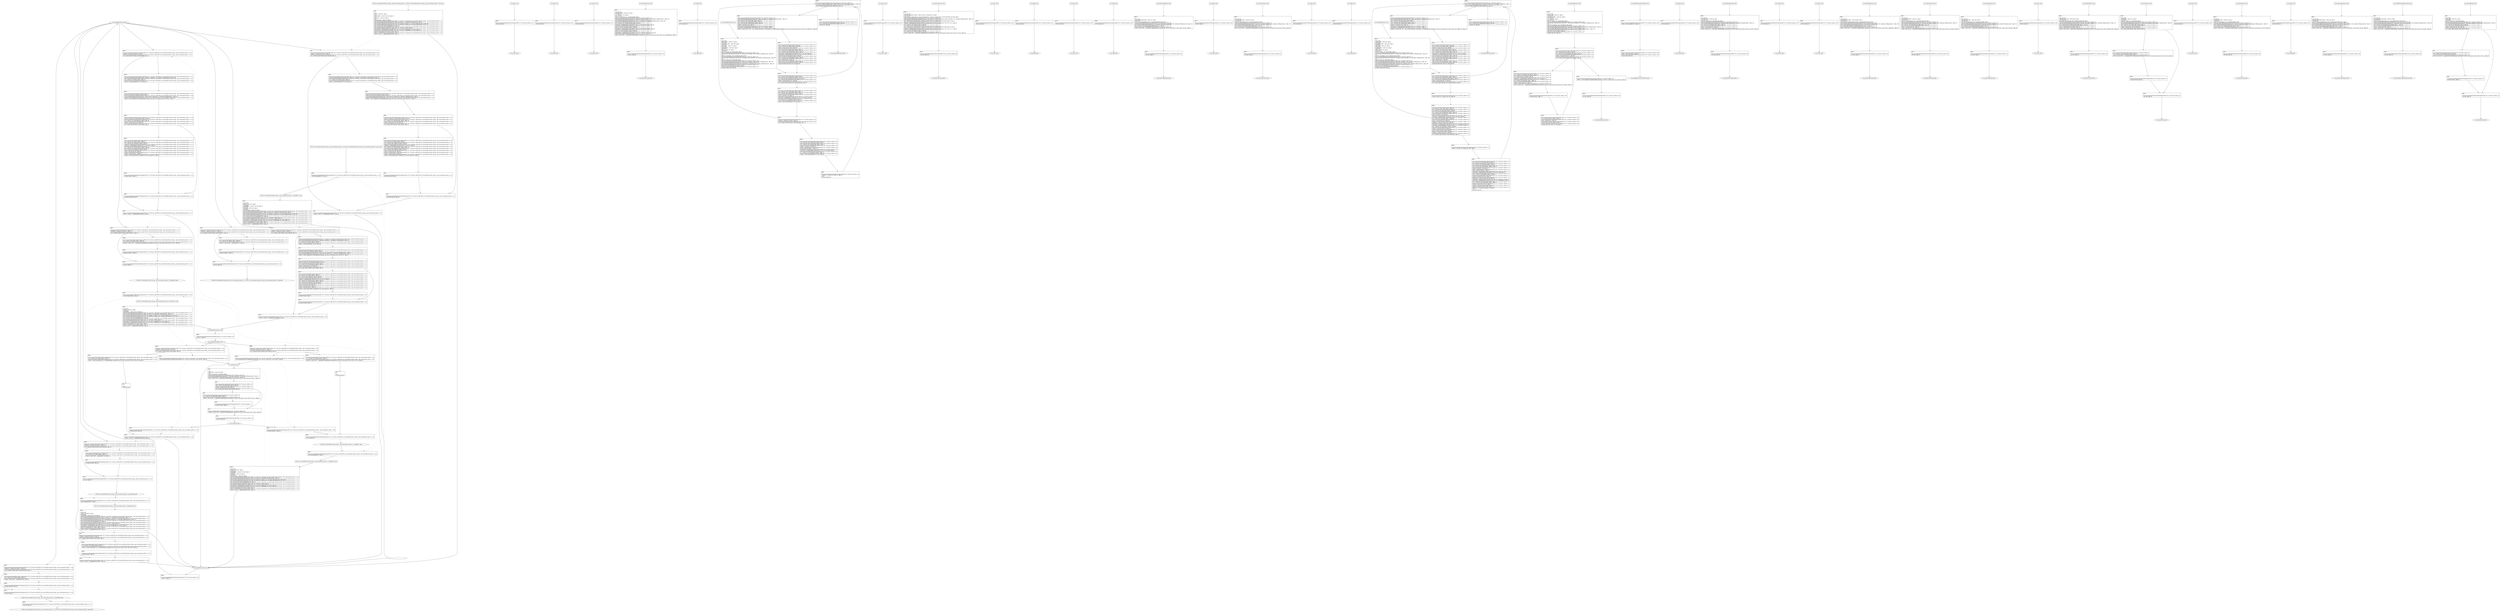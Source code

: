 digraph "icfg graph" {
BBCWE134_Uncontrolled_Format_String__char_environment_printf_11_ll_CWE134_Uncontrolled_Format_String__char_environment_printf_11_good_end [label="{CWE134_Uncontrolled_Format_String__char_environment_printf_11_ll_CWE134_Uncontrolled_Format_String__char_environment_printf_11_good_end}"];
BBio_ll_good1_end [label="{io_ll_good1_end}"];
BBio_ll_bad6_end [label="{io_ll_bad6_end}"];
BBCWE134_Uncontrolled_Format_String__char_environment_printf_11_ll_CWE134_Uncontrolled_Format_String__char_environment_printf_11_bad_end [label="{CWE134_Uncontrolled_Format_String__char_environment_printf_11_ll_CWE134_Uncontrolled_Format_String__char_environment_printf_11_bad_end}"];
BBio_ll_good5_end [label="{io_ll_good5_end}"];
BBio_ll_printWcharLine_end [label="{io_ll_printWcharLine_end}"];
BBio_ll_globalReturnsFalse_end [label="{io_ll_globalReturnsFalse_end}"];
BBio_ll_bad8_end [label="{io_ll_bad8_end}"];
BBio_ll_decodeHexWChars_end [label="{io_ll_decodeHexWChars_end}"];
BBio_ll_good7_end [label="{io_ll_good7_end}"];
BBCWE134_Uncontrolled_Format_String__char_environment_printf_11_ll_goodG2B1_end [label="{CWE134_Uncontrolled_Format_String__char_environment_printf_11_ll_goodG2B1_end}"];
BBio_ll_globalReturnsTrue_end [label="{io_ll_globalReturnsTrue_end}"];
BBio_ll_printStructLine_end [label="{io_ll_printStructLine_end}"];
BBio_ll_bad7_end [label="{io_ll_bad7_end}"];
BBio_ll_good6_end [label="{io_ll_good6_end}"];
BBio_ll_bad2_end [label="{io_ll_bad2_end}"];
BBio_ll_bad9_end [label="{io_ll_bad9_end}"];
BBio_ll_printUnsignedLine_end [label="{io_ll_printUnsignedLine_end}"];
BBio_ll_good4_end [label="{io_ll_good4_end}"];
BBio_ll_printSizeTLine_end [label="{io_ll_printSizeTLine_end}"];
BBio_ll_bad5_end [label="{io_ll_bad5_end}"];
BBCWE134_Uncontrolled_Format_String__char_environment_printf_11_ll_goodG2B2_end [label="{CWE134_Uncontrolled_Format_String__char_environment_printf_11_ll_goodG2B2_end}"];
BBio_ll_printLine_end [label="{io_ll_printLine_end}"];
BBio_ll_bad4_end [label="{io_ll_bad4_end}"];
BBio_ll_decodeHexChars_end [label="{io_ll_decodeHexChars_end}"];
BBio_ll_printBytesLine_end [label="{io_ll_printBytesLine_end}"];
BBio_ll_globalReturnsTrueOrFalse_end [label="{io_ll_globalReturnsTrueOrFalse_end}"];
BBio_ll_good3_end [label="{io_ll_good3_end}"];
BBio_ll_printHexCharLine_end [label="{io_ll_printHexCharLine_end}"];
BBio_ll_good9_end [label="{io_ll_good9_end}"];
BBio_ll_bad3_end [label="{io_ll_bad3_end}"];
BBio_ll_printDoubleLine_end [label="{io_ll_printDoubleLine_end}"];
BBio_ll_printShortLine_end [label="{io_ll_printShortLine_end}"];
BBio_ll_printLongLine_end [label="{io_ll_printLongLine_end}"];
BBio_ll_bad1_end [label="{io_ll_bad1_end}"];
BBio_ll_printFloatLine_end [label="{io_ll_printFloatLine_end}"];
BBio_ll_printWLine_end [label="{io_ll_printWLine_end}"];
BBio_ll_good2_end [label="{io_ll_good2_end}"];
BBio_ll_printIntLine_end [label="{io_ll_printIntLine_end}"];
BBio_ll_good8_end [label="{io_ll_good8_end}"];
BBio_ll_printLongLongLine_end [label="{io_ll_printLongLongLine_end}"];
BBCWE134_Uncontrolled_Format_String__char_environment_printf_11_ll_goodB2G2_end [label="{CWE134_Uncontrolled_Format_String__char_environment_printf_11_ll_goodB2G2_end}"];
BBio_ll_printHexUnsignedCharLine_end [label="{io_ll_printHexUnsignedCharLine_end}"];
BBio_ll_printSinkLine_end [label="{io_ll_printSinkLine_end}"];
BBCWE134_Uncontrolled_Format_String__char_environment_printf_11_ll_goodB2G1_end [label="{CWE134_Uncontrolled_Format_String__char_environment_printf_11_ll_goodB2G1_end}"];
BBCWE134_Uncontrolled_Format_String__char_environment_printf_11_ll_CWE134_Uncontrolled_Format_String__char_environment_printf_11_good_start [label="{CWE134_Uncontrolled_Format_String__char_environment_printf_11_ll_CWE134_Uncontrolled_Format_String__char_environment_printf_11_good_start}", shape=record];
CWE134_Uncontrolled_Format_String__char_environment_printf_11_ll_CWE134_Uncontrolled_Format_String__char_environment_printf_11_goodBB61 [label="{BB61:\l\l/home/raoxue/Desktop/MemVerif/workspace/000_079_732/source_code/CWE134_Uncontrolled_Format_String__char_environment_printf_11.c:167\l
  call void @goodB2G1(), !dbg !12\l
}", shape=record];
CWE134_Uncontrolled_Format_String__char_environment_printf_11_ll_CWE134_Uncontrolled_Format_String__char_environment_printf_11_goodBB61 [label="{BB61:\l\l/home/raoxue/Desktop/MemVerif/workspace/000_079_732/source_code/CWE134_Uncontrolled_Format_String__char_environment_printf_11.c:167\l
  call void @goodB2G1(), !dbg !12\l
}", shape=record];
CWE134_Uncontrolled_Format_String__char_environment_printf_11_ll_CWE134_Uncontrolled_Format_String__char_environment_printf_11_goodBB62 [label="{BB62:\l\l/home/raoxue/Desktop/MemVerif/workspace/000_079_732/source_code/CWE134_Uncontrolled_Format_String__char_environment_printf_11.c:168\l
  call void @goodB2G2(), !dbg !13\l
}", shape=record];
CWE134_Uncontrolled_Format_String__char_environment_printf_11_ll_CWE134_Uncontrolled_Format_String__char_environment_printf_11_goodBB62 [label="{BB62:\l\l/home/raoxue/Desktop/MemVerif/workspace/000_079_732/source_code/CWE134_Uncontrolled_Format_String__char_environment_printf_11.c:168\l
  call void @goodB2G2(), !dbg !13\l
}", shape=record];
CWE134_Uncontrolled_Format_String__char_environment_printf_11_ll_CWE134_Uncontrolled_Format_String__char_environment_printf_11_goodBB63 [label="{BB63:\l\l/home/raoxue/Desktop/MemVerif/workspace/000_079_732/source_code/CWE134_Uncontrolled_Format_String__char_environment_printf_11.c:169\l
  call void @goodG2B1(), !dbg !14\l
}", shape=record];
CWE134_Uncontrolled_Format_String__char_environment_printf_11_ll_CWE134_Uncontrolled_Format_String__char_environment_printf_11_goodBB63 [label="{BB63:\l\l/home/raoxue/Desktop/MemVerif/workspace/000_079_732/source_code/CWE134_Uncontrolled_Format_String__char_environment_printf_11.c:169\l
  call void @goodG2B1(), !dbg !14\l
}", shape=record];
CWE134_Uncontrolled_Format_String__char_environment_printf_11_ll_CWE134_Uncontrolled_Format_String__char_environment_printf_11_goodBB64 [label="{BB64:\l\l/home/raoxue/Desktop/MemVerif/workspace/000_079_732/source_code/CWE134_Uncontrolled_Format_String__char_environment_printf_11.c:170\l
  call void @goodG2B2(), !dbg !15\l
}", shape=record];
CWE134_Uncontrolled_Format_String__char_environment_printf_11_ll_CWE134_Uncontrolled_Format_String__char_environment_printf_11_goodBB64 [label="{BB64:\l\l/home/raoxue/Desktop/MemVerif/workspace/000_079_732/source_code/CWE134_Uncontrolled_Format_String__char_environment_printf_11.c:170\l
  call void @goodG2B2(), !dbg !15\l
}", shape=record];
CWE134_Uncontrolled_Format_String__char_environment_printf_11_ll_CWE134_Uncontrolled_Format_String__char_environment_printf_11_goodBB65 [label="{BB65:\l\l/home/raoxue/Desktop/MemVerif/workspace/000_079_732/source_code/CWE134_Uncontrolled_Format_String__char_environment_printf_11.c:171\l
  ret void, !dbg !16\l
}", shape=record];
BBio_ll_good1_start [label="{io_ll_good1_start}", shape=record];
io_ll_good1BB69 [label="{BB69:\l\l/home/raoxue/Desktop/MemVerif/workspace/000_079_732/source_code/io.c:187\l
  ret void, !dbg !52\l
}", shape=record];
BBio_ll_bad6_start [label="{io_ll_bad6_start}", shape=record];
io_ll_bad6BB83 [label="{BB83:\l\l/home/raoxue/Desktop/MemVerif/workspace/000_079_732/source_code/io.c:203\l
  ret void, !dbg !52\l
}", shape=record];
BBCWE134_Uncontrolled_Format_String__char_environment_printf_11_ll_CWE134_Uncontrolled_Format_String__char_environment_printf_11_bad_start [label="{CWE134_Uncontrolled_Format_String__char_environment_printf_11_ll_CWE134_Uncontrolled_Format_String__char_environment_printf_11_bad_start}", shape=record];
CWE134_Uncontrolled_Format_String__char_environment_printf_11_ll_CWE134_Uncontrolled_Format_String__char_environment_printf_11_badBB0 [label="{BB0:\l\l/:415\l
  %data = alloca i8*, align 8\l
/:415\l
  %dataBuffer = alloca [100 x i8], align 16\l
/:415\l
  %dataLen = alloca i64, align 8\l
/:415\l
  %environment = alloca i8*, align 8\l
/home/raoxue/Desktop/MemVerif/workspace/000_079_732/source_code/CWE134_Uncontrolled_Format_String__char_environment_printf_11.c:37\l
  call void @llvm.dbg.declare(metadata i8** %data, metadata !12, metadata !DIExpression()), !dbg !15\l
/home/raoxue/Desktop/MemVerif/workspace/000_079_732/source_code/CWE134_Uncontrolled_Format_String__char_environment_printf_11.c:38\l
  call void @llvm.dbg.declare(metadata [100 x i8]* %dataBuffer, metadata !16, metadata !DIExpression()), !dbg !20\l
/home/raoxue/Desktop/MemVerif/workspace/000_079_732/source_code/CWE134_Uncontrolled_Format_String__char_environment_printf_11.c:38\l
  %0 = bitcast [100 x i8]* %dataBuffer to i8*, !dbg !20\l
/home/raoxue/Desktop/MemVerif/workspace/000_079_732/source_code/CWE134_Uncontrolled_Format_String__char_environment_printf_11.c:38\l
  call void @llvm.memset.p0i8.i64(i8* align 16 %0, i8 0, i64 100, i1 false), !dbg !20\l
/home/raoxue/Desktop/MemVerif/workspace/000_079_732/source_code/CWE134_Uncontrolled_Format_String__char_environment_printf_11.c:39\l
  %arraydecay = getelementptr inbounds [100 x i8], [100 x i8]* %dataBuffer, i64 0, i64 0, !dbg !21\l
/home/raoxue/Desktop/MemVerif/workspace/000_079_732/source_code/CWE134_Uncontrolled_Format_String__char_environment_printf_11.c:39\l
  store i8* %arraydecay, i8** %data, align 8, !dbg !22\l
/home/raoxue/Desktop/MemVerif/workspace/000_079_732/source_code/CWE134_Uncontrolled_Format_String__char_environment_printf_11.c:40\l
  %call = call i32 (...) @globalReturnsTrue(), !dbg !23\l
}", shape=record];
CWE134_Uncontrolled_Format_String__char_environment_printf_11_ll_CWE134_Uncontrolled_Format_String__char_environment_printf_11_badBB0 [label="{BB0:\l\l/:415\l
  %data = alloca i8*, align 8\l
/:415\l
  %dataBuffer = alloca [100 x i8], align 16\l
/:415\l
  %dataLen = alloca i64, align 8\l
/:415\l
  %environment = alloca i8*, align 8\l
/home/raoxue/Desktop/MemVerif/workspace/000_079_732/source_code/CWE134_Uncontrolled_Format_String__char_environment_printf_11.c:37\l
  call void @llvm.dbg.declare(metadata i8** %data, metadata !12, metadata !DIExpression()), !dbg !15\l
/home/raoxue/Desktop/MemVerif/workspace/000_079_732/source_code/CWE134_Uncontrolled_Format_String__char_environment_printf_11.c:38\l
  call void @llvm.dbg.declare(metadata [100 x i8]* %dataBuffer, metadata !16, metadata !DIExpression()), !dbg !20\l
/home/raoxue/Desktop/MemVerif/workspace/000_079_732/source_code/CWE134_Uncontrolled_Format_String__char_environment_printf_11.c:38\l
  %0 = bitcast [100 x i8]* %dataBuffer to i8*, !dbg !20\l
/home/raoxue/Desktop/MemVerif/workspace/000_079_732/source_code/CWE134_Uncontrolled_Format_String__char_environment_printf_11.c:38\l
  call void @llvm.memset.p0i8.i64(i8* align 16 %0, i8 0, i64 100, i1 false), !dbg !20\l
/home/raoxue/Desktop/MemVerif/workspace/000_079_732/source_code/CWE134_Uncontrolled_Format_String__char_environment_printf_11.c:39\l
  %arraydecay = getelementptr inbounds [100 x i8], [100 x i8]* %dataBuffer, i64 0, i64 0, !dbg !21\l
/home/raoxue/Desktop/MemVerif/workspace/000_079_732/source_code/CWE134_Uncontrolled_Format_String__char_environment_printf_11.c:39\l
  store i8* %arraydecay, i8** %data, align 8, !dbg !22\l
/home/raoxue/Desktop/MemVerif/workspace/000_079_732/source_code/CWE134_Uncontrolled_Format_String__char_environment_printf_11.c:40\l
  %call = call i32 (...) @globalReturnsTrue(), !dbg !23\l
}", shape=record];
CWE134_Uncontrolled_Format_String__char_environment_printf_11_ll_CWE134_Uncontrolled_Format_String__char_environment_printf_11_badBB1 [label="{BB1:\l\l/home/raoxue/Desktop/MemVerif/workspace/000_079_732/source_code/CWE134_Uncontrolled_Format_String__char_environment_printf_11.c:40\l
  %tobool = icmp ne i32 %call, 0, !dbg !23\l
/home/raoxue/Desktop/MemVerif/workspace/000_079_732/source_code/CWE134_Uncontrolled_Format_String__char_environment_printf_11.c:40\l
  br i1 %tobool, label %if.then, label %if.end6, !dbg !25\l
}", shape=record];
CWE134_Uncontrolled_Format_String__char_environment_printf_11_ll_CWE134_Uncontrolled_Format_String__char_environment_printf_11_badBB2 [label="{BB2:\l\l/home/raoxue/Desktop/MemVerif/workspace/000_079_732/source_code/CWE134_Uncontrolled_Format_String__char_environment_printf_11.c:44\l
  call void @llvm.dbg.declare(metadata i64* %dataLen, metadata !26, metadata !DIExpression()), !dbg !32\l
/home/raoxue/Desktop/MemVerif/workspace/000_079_732/source_code/CWE134_Uncontrolled_Format_String__char_environment_printf_11.c:44\l
  %1 = load i8*, i8** %data, align 8, !dbg !33\l
/home/raoxue/Desktop/MemVerif/workspace/000_079_732/source_code/CWE134_Uncontrolled_Format_String__char_environment_printf_11.c:44\l
  %call1 = call i64 @strlen(i8* %1) #6, !dbg !34\l
}", shape=record];
CWE134_Uncontrolled_Format_String__char_environment_printf_11_ll_CWE134_Uncontrolled_Format_String__char_environment_printf_11_badBB2 [label="{BB2:\l\l/home/raoxue/Desktop/MemVerif/workspace/000_079_732/source_code/CWE134_Uncontrolled_Format_String__char_environment_printf_11.c:44\l
  call void @llvm.dbg.declare(metadata i64* %dataLen, metadata !26, metadata !DIExpression()), !dbg !32\l
/home/raoxue/Desktop/MemVerif/workspace/000_079_732/source_code/CWE134_Uncontrolled_Format_String__char_environment_printf_11.c:44\l
  %1 = load i8*, i8** %data, align 8, !dbg !33\l
/home/raoxue/Desktop/MemVerif/workspace/000_079_732/source_code/CWE134_Uncontrolled_Format_String__char_environment_printf_11.c:44\l
  %call1 = call i64 @strlen(i8* %1) #6, !dbg !34\l
}", shape=record];
CWE134_Uncontrolled_Format_String__char_environment_printf_11_ll_CWE134_Uncontrolled_Format_String__char_environment_printf_11_badBB4 [label="{BB4:\l\l/home/raoxue/Desktop/MemVerif/workspace/000_079_732/source_code/CWE134_Uncontrolled_Format_String__char_environment_printf_11.c:44\l
  store i64 %call1, i64* %dataLen, align 8, !dbg !32\l
/home/raoxue/Desktop/MemVerif/workspace/000_079_732/source_code/CWE134_Uncontrolled_Format_String__char_environment_printf_11.c:45\l
  call void @llvm.dbg.declare(metadata i8** %environment, metadata !35, metadata !DIExpression()), !dbg !36\l
/home/raoxue/Desktop/MemVerif/workspace/000_079_732/source_code/CWE134_Uncontrolled_Format_String__char_environment_printf_11.c:45\l
  %call2 = call i8* @getenv(i8* getelementptr inbounds ([4 x i8], [4 x i8]* @.str, i64 0, i64 0)) #7, !dbg !37\l
}", shape=record];
CWE134_Uncontrolled_Format_String__char_environment_printf_11_ll_CWE134_Uncontrolled_Format_String__char_environment_printf_11_badBB4 [label="{BB4:\l\l/home/raoxue/Desktop/MemVerif/workspace/000_079_732/source_code/CWE134_Uncontrolled_Format_String__char_environment_printf_11.c:44\l
  store i64 %call1, i64* %dataLen, align 8, !dbg !32\l
/home/raoxue/Desktop/MemVerif/workspace/000_079_732/source_code/CWE134_Uncontrolled_Format_String__char_environment_printf_11.c:45\l
  call void @llvm.dbg.declare(metadata i8** %environment, metadata !35, metadata !DIExpression()), !dbg !36\l
/home/raoxue/Desktop/MemVerif/workspace/000_079_732/source_code/CWE134_Uncontrolled_Format_String__char_environment_printf_11.c:45\l
  %call2 = call i8* @getenv(i8* getelementptr inbounds ([4 x i8], [4 x i8]* @.str, i64 0, i64 0)) #7, !dbg !37\l
}", shape=record];
CWE134_Uncontrolled_Format_String__char_environment_printf_11_ll_CWE134_Uncontrolled_Format_String__char_environment_printf_11_badBB5 [label="{BB5:\l\l/home/raoxue/Desktop/MemVerif/workspace/000_079_732/source_code/CWE134_Uncontrolled_Format_String__char_environment_printf_11.c:45\l
  store i8* %call2, i8** %environment, align 8, !dbg !36\l
/home/raoxue/Desktop/MemVerif/workspace/000_079_732/source_code/CWE134_Uncontrolled_Format_String__char_environment_printf_11.c:47\l
  %2 = load i8*, i8** %environment, align 8, !dbg !38\l
/home/raoxue/Desktop/MemVerif/workspace/000_079_732/source_code/CWE134_Uncontrolled_Format_String__char_environment_printf_11.c:47\l
  %cmp = icmp ne i8* %2, null, !dbg !40\l
/home/raoxue/Desktop/MemVerif/workspace/000_079_732/source_code/CWE134_Uncontrolled_Format_String__char_environment_printf_11.c:47\l
  br i1 %cmp, label %if.then3, label %if.end, !dbg !41\l
}", shape=record];
CWE134_Uncontrolled_Format_String__char_environment_printf_11_ll_CWE134_Uncontrolled_Format_String__char_environment_printf_11_badBB6 [label="{BB6:\l\l/home/raoxue/Desktop/MemVerif/workspace/000_079_732/source_code/CWE134_Uncontrolled_Format_String__char_environment_printf_11.c:50\l
  %3 = load i8*, i8** %data, align 8, !dbg !42\l
/home/raoxue/Desktop/MemVerif/workspace/000_079_732/source_code/CWE134_Uncontrolled_Format_String__char_environment_printf_11.c:50\l
  %4 = load i64, i64* %dataLen, align 8, !dbg !44\l
/home/raoxue/Desktop/MemVerif/workspace/000_079_732/source_code/CWE134_Uncontrolled_Format_String__char_environment_printf_11.c:50\l
  %add.ptr = getelementptr inbounds i8, i8* %3, i64 %4, !dbg !45\l
/home/raoxue/Desktop/MemVerif/workspace/000_079_732/source_code/CWE134_Uncontrolled_Format_String__char_environment_printf_11.c:50\l
  %5 = load i8*, i8** %environment, align 8, !dbg !46\l
/home/raoxue/Desktop/MemVerif/workspace/000_079_732/source_code/CWE134_Uncontrolled_Format_String__char_environment_printf_11.c:50\l
  %6 = load i64, i64* %dataLen, align 8, !dbg !47\l
/home/raoxue/Desktop/MemVerif/workspace/000_079_732/source_code/CWE134_Uncontrolled_Format_String__char_environment_printf_11.c:50\l
  %sub = sub i64 100, %6, !dbg !48\l
/home/raoxue/Desktop/MemVerif/workspace/000_079_732/source_code/CWE134_Uncontrolled_Format_String__char_environment_printf_11.c:50\l
  %sub4 = sub i64 %sub, 1, !dbg !49\l
/home/raoxue/Desktop/MemVerif/workspace/000_079_732/source_code/CWE134_Uncontrolled_Format_String__char_environment_printf_11.c:50\l
  %call5 = call i8* @strncat(i8* %add.ptr, i8* %5, i64 %sub4) #7, !dbg !50\l
}", shape=record];
CWE134_Uncontrolled_Format_String__char_environment_printf_11_ll_CWE134_Uncontrolled_Format_String__char_environment_printf_11_badBB6 [label="{BB6:\l\l/home/raoxue/Desktop/MemVerif/workspace/000_079_732/source_code/CWE134_Uncontrolled_Format_String__char_environment_printf_11.c:50\l
  %3 = load i8*, i8** %data, align 8, !dbg !42\l
/home/raoxue/Desktop/MemVerif/workspace/000_079_732/source_code/CWE134_Uncontrolled_Format_String__char_environment_printf_11.c:50\l
  %4 = load i64, i64* %dataLen, align 8, !dbg !44\l
/home/raoxue/Desktop/MemVerif/workspace/000_079_732/source_code/CWE134_Uncontrolled_Format_String__char_environment_printf_11.c:50\l
  %add.ptr = getelementptr inbounds i8, i8* %3, i64 %4, !dbg !45\l
/home/raoxue/Desktop/MemVerif/workspace/000_079_732/source_code/CWE134_Uncontrolled_Format_String__char_environment_printf_11.c:50\l
  %5 = load i8*, i8** %environment, align 8, !dbg !46\l
/home/raoxue/Desktop/MemVerif/workspace/000_079_732/source_code/CWE134_Uncontrolled_Format_String__char_environment_printf_11.c:50\l
  %6 = load i64, i64* %dataLen, align 8, !dbg !47\l
/home/raoxue/Desktop/MemVerif/workspace/000_079_732/source_code/CWE134_Uncontrolled_Format_String__char_environment_printf_11.c:50\l
  %sub = sub i64 100, %6, !dbg !48\l
/home/raoxue/Desktop/MemVerif/workspace/000_079_732/source_code/CWE134_Uncontrolled_Format_String__char_environment_printf_11.c:50\l
  %sub4 = sub i64 %sub, 1, !dbg !49\l
/home/raoxue/Desktop/MemVerif/workspace/000_079_732/source_code/CWE134_Uncontrolled_Format_String__char_environment_printf_11.c:50\l
  %call5 = call i8* @strncat(i8* %add.ptr, i8* %5, i64 %sub4) #7, !dbg !50\l
}", shape=record];
CWE134_Uncontrolled_Format_String__char_environment_printf_11_ll_CWE134_Uncontrolled_Format_String__char_environment_printf_11_badBB8 [label="{BB8:\l\l/home/raoxue/Desktop/MemVerif/workspace/000_079_732/source_code/CWE134_Uncontrolled_Format_String__char_environment_printf_11.c:51\l
  br label %if.end, !dbg !51\l
}", shape=record];
CWE134_Uncontrolled_Format_String__char_environment_printf_11_ll_CWE134_Uncontrolled_Format_String__char_environment_printf_11_badBB7 [label="{BB7:\l\l/home/raoxue/Desktop/MemVerif/workspace/000_079_732/source_code/CWE134_Uncontrolled_Format_String__char_environment_printf_11.c:53\l
  br label %if.end6, !dbg !52\l
}", shape=record];
CWE134_Uncontrolled_Format_String__char_environment_printf_11_ll_CWE134_Uncontrolled_Format_String__char_environment_printf_11_badBB3 [label="{BB3:\l\l/home/raoxue/Desktop/MemVerif/workspace/000_079_732/source_code/CWE134_Uncontrolled_Format_String__char_environment_printf_11.c:54\l
  %call7 = call i32 (...) @globalReturnsTrue(), !dbg !53\l
}", shape=record];
CWE134_Uncontrolled_Format_String__char_environment_printf_11_ll_CWE134_Uncontrolled_Format_String__char_environment_printf_11_badBB3 [label="{BB3:\l\l/home/raoxue/Desktop/MemVerif/workspace/000_079_732/source_code/CWE134_Uncontrolled_Format_String__char_environment_printf_11.c:54\l
  %call7 = call i32 (...) @globalReturnsTrue(), !dbg !53\l
}", shape=record];
CWE134_Uncontrolled_Format_String__char_environment_printf_11_ll_CWE134_Uncontrolled_Format_String__char_environment_printf_11_badBB9 [label="{BB9:\l\l/home/raoxue/Desktop/MemVerif/workspace/000_079_732/source_code/CWE134_Uncontrolled_Format_String__char_environment_printf_11.c:54\l
  %tobool8 = icmp ne i32 %call7, 0, !dbg !53\l
/home/raoxue/Desktop/MemVerif/workspace/000_079_732/source_code/CWE134_Uncontrolled_Format_String__char_environment_printf_11.c:54\l
  br i1 %tobool8, label %if.then9, label %if.end11, !dbg !55\l
}", shape=record];
CWE134_Uncontrolled_Format_String__char_environment_printf_11_ll_CWE134_Uncontrolled_Format_String__char_environment_printf_11_badBB10 [label="{BB10:\l\l/home/raoxue/Desktop/MemVerif/workspace/000_079_732/source_code/CWE134_Uncontrolled_Format_String__char_environment_printf_11.c:57\l
  %7 = load i8*, i8** %data, align 8, !dbg !56\l
/home/raoxue/Desktop/MemVerif/workspace/000_079_732/source_code/CWE134_Uncontrolled_Format_String__char_environment_printf_11.c:57\l
  %call10 = call i32 (i8*, ...) @printf(i8* %7), !dbg !58\l
}", shape=record];
CWE134_Uncontrolled_Format_String__char_environment_printf_11_ll_CWE134_Uncontrolled_Format_String__char_environment_printf_11_badBB10 [label="{BB10:\l\l/home/raoxue/Desktop/MemVerif/workspace/000_079_732/source_code/CWE134_Uncontrolled_Format_String__char_environment_printf_11.c:57\l
  %7 = load i8*, i8** %data, align 8, !dbg !56\l
/home/raoxue/Desktop/MemVerif/workspace/000_079_732/source_code/CWE134_Uncontrolled_Format_String__char_environment_printf_11.c:57\l
  %call10 = call i32 (i8*, ...) @printf(i8* %7), !dbg !58\l
}", shape=record];
CWE134_Uncontrolled_Format_String__char_environment_printf_11_ll_CWE134_Uncontrolled_Format_String__char_environment_printf_11_badBB12 [label="{BB12:\l\l/home/raoxue/Desktop/MemVerif/workspace/000_079_732/source_code/CWE134_Uncontrolled_Format_String__char_environment_printf_11.c:58\l
  br label %if.end11, !dbg !59\l
}", shape=record];
CWE134_Uncontrolled_Format_String__char_environment_printf_11_ll_CWE134_Uncontrolled_Format_String__char_environment_printf_11_badBB11 [label="{BB11:\l\l/home/raoxue/Desktop/MemVerif/workspace/000_079_732/source_code/CWE134_Uncontrolled_Format_String__char_environment_printf_11.c:59\l
  ret void, !dbg !60\l
}", shape=record];
BBio_ll_good5_start [label="{io_ll_good5_start}", shape=record];
io_ll_good5BB73 [label="{BB73:\l\l/home/raoxue/Desktop/MemVerif/workspace/000_079_732/source_code/io.c:191\l
  ret void, !dbg !52\l
}", shape=record];
BBio_ll_printWcharLine_start [label="{io_ll_printWcharLine_start}", shape=record];
io_ll_printWcharLineBB28 [label="{BB28:\l\l/:3311361792\l
  %wideChar.addr = alloca i32, align 4\l
/:3311361792\l
  %s = alloca [2 x i32], align 4\l
/:3311361792\l
  store i32 %wideChar, i32* %wideChar.addr, align 4\l
/home/raoxue/Desktop/MemVerif/workspace/000_079_732/source_code/io.c:70\l
  call void @llvm.dbg.declare(metadata i32* %wideChar.addr, metadata !162, metadata !DIExpression()), !dbg !163\l
/home/raoxue/Desktop/MemVerif/workspace/000_079_732/source_code/io.c:74\l
  call void @llvm.dbg.declare(metadata [2 x i32]* %s, metadata !164, metadata !DIExpression()), !dbg !168\l
/home/raoxue/Desktop/MemVerif/workspace/000_079_732/source_code/io.c:75\l
  %0 = load i32, i32* %wideChar.addr, align 4, !dbg !61\l
/home/raoxue/Desktop/MemVerif/workspace/000_079_732/source_code/io.c:75\l
  %arrayidx = getelementptr inbounds [2 x i32], [2 x i32]* %s, i64 0, i64 0, !dbg !62\l
/home/raoxue/Desktop/MemVerif/workspace/000_079_732/source_code/io.c:75\l
  store i32 %0, i32* %arrayidx, align 4, !dbg !63\l
/home/raoxue/Desktop/MemVerif/workspace/000_079_732/source_code/io.c:76\l
  %arrayidx1 = getelementptr inbounds [2 x i32], [2 x i32]* %s, i64 0, i64 1, !dbg !64\l
/home/raoxue/Desktop/MemVerif/workspace/000_079_732/source_code/io.c:76\l
  store i32 0, i32* %arrayidx1, align 4, !dbg !65\l
/home/raoxue/Desktop/MemVerif/workspace/000_079_732/source_code/io.c:77\l
  %arraydecay = getelementptr inbounds [2 x i32], [2 x i32]* %s, i64 0, i64 0, !dbg !66\l
/home/raoxue/Desktop/MemVerif/workspace/000_079_732/source_code/io.c:77\l
  %call = call i32 (i8*, ...) @printf(i8* getelementptr inbounds ([5 x i8], [5 x i8]* @.str.10, i64 0, i64 0), i32* %arraydecay), !dbg !67\l
}", shape=record];
io_ll_printWcharLineBB28 [label="{BB28:\l\l/:3311361792\l
  %wideChar.addr = alloca i32, align 4\l
/:3311361792\l
  %s = alloca [2 x i32], align 4\l
/:3311361792\l
  store i32 %wideChar, i32* %wideChar.addr, align 4\l
/home/raoxue/Desktop/MemVerif/workspace/000_079_732/source_code/io.c:70\l
  call void @llvm.dbg.declare(metadata i32* %wideChar.addr, metadata !162, metadata !DIExpression()), !dbg !163\l
/home/raoxue/Desktop/MemVerif/workspace/000_079_732/source_code/io.c:74\l
  call void @llvm.dbg.declare(metadata [2 x i32]* %s, metadata !164, metadata !DIExpression()), !dbg !168\l
/home/raoxue/Desktop/MemVerif/workspace/000_079_732/source_code/io.c:75\l
  %0 = load i32, i32* %wideChar.addr, align 4, !dbg !61\l
/home/raoxue/Desktop/MemVerif/workspace/000_079_732/source_code/io.c:75\l
  %arrayidx = getelementptr inbounds [2 x i32], [2 x i32]* %s, i64 0, i64 0, !dbg !62\l
/home/raoxue/Desktop/MemVerif/workspace/000_079_732/source_code/io.c:75\l
  store i32 %0, i32* %arrayidx, align 4, !dbg !63\l
/home/raoxue/Desktop/MemVerif/workspace/000_079_732/source_code/io.c:76\l
  %arrayidx1 = getelementptr inbounds [2 x i32], [2 x i32]* %s, i64 0, i64 1, !dbg !64\l
/home/raoxue/Desktop/MemVerif/workspace/000_079_732/source_code/io.c:76\l
  store i32 0, i32* %arrayidx1, align 4, !dbg !65\l
/home/raoxue/Desktop/MemVerif/workspace/000_079_732/source_code/io.c:77\l
  %arraydecay = getelementptr inbounds [2 x i32], [2 x i32]* %s, i64 0, i64 0, !dbg !66\l
/home/raoxue/Desktop/MemVerif/workspace/000_079_732/source_code/io.c:77\l
  %call = call i32 (i8*, ...) @printf(i8* getelementptr inbounds ([5 x i8], [5 x i8]* @.str.10, i64 0, i64 0), i32* %arraydecay), !dbg !67\l
}", shape=record];
io_ll_printWcharLineBB29 [label="{BB29:\l\l/home/raoxue/Desktop/MemVerif/workspace/000_079_732/source_code/io.c:78\l
  ret void, !dbg !68\l
}", shape=record];
BBio_ll_globalReturnsFalse_start [label="{io_ll_globalReturnsFalse_start}", shape=record];
io_ll_globalReturnsFalseBB66 [label="{BB66:\l\l/home/raoxue/Desktop/MemVerif/workspace/000_079_732/source_code/io.c:163\l
  ret i32 0, !dbg !52\l
}", shape=record];
BBio_ll_bad8_start [label="{io_ll_bad8_start}", shape=record];
io_ll_bad8BB85 [label="{BB85:\l\l/home/raoxue/Desktop/MemVerif/workspace/000_079_732/source_code/io.c:205\l
  ret void, !dbg !52\l
}", shape=record];
BBio_ll_decodeHexWChars_start [label="{io_ll_decodeHexWChars_start}", shape=record];
io_ll_decodeHexWCharsBB55 [label="{BB55:\l\l/:92011080\l
  %bytes.addr = alloca i8*, align 8\l
/:92011080\l
  %numBytes.addr = alloca i64, align 8\l
/:92011080\l
  %hex.addr = alloca i32*, align 8\l
/:92011080\l
  %numWritten = alloca i64, align 8\l
/:92011080\l
  %byte = alloca i32, align 4\l
/:92011080\l
  store i8* %bytes, i8** %bytes.addr, align 8\l
/home/raoxue/Desktop/MemVerif/workspace/000_079_732/source_code/io.c:135\l
  call void @llvm.dbg.declare(metadata i8** %bytes.addr, metadata !290, metadata !DIExpression()), !dbg !291\l
/:135\l
  store i64 %numBytes, i64* %numBytes.addr, align 8\l
/home/raoxue/Desktop/MemVerif/workspace/000_079_732/source_code/io.c:135\l
  call void @llvm.dbg.declare(metadata i64* %numBytes.addr, metadata !292, metadata !DIExpression()), !dbg !293\l
/:135\l
  store i32* %hex, i32** %hex.addr, align 8\l
/home/raoxue/Desktop/MemVerif/workspace/000_079_732/source_code/io.c:135\l
  call void @llvm.dbg.declare(metadata i32** %hex.addr, metadata !294, metadata !DIExpression()), !dbg !295\l
/home/raoxue/Desktop/MemVerif/workspace/000_079_732/source_code/io.c:137\l
  call void @llvm.dbg.declare(metadata i64* %numWritten, metadata !296, metadata !DIExpression()), !dbg !297\l
/home/raoxue/Desktop/MemVerif/workspace/000_079_732/source_code/io.c:137\l
  store i64 0, i64* %numWritten, align 8, !dbg !65\l
/home/raoxue/Desktop/MemVerif/workspace/000_079_732/source_code/io.c:143\l
  br label %while.cond, !dbg !66\l
}", shape=record];
io_ll_decodeHexWCharsBB56 [label="{BB56:\l\l/home/raoxue/Desktop/MemVerif/workspace/000_079_732/source_code/io.c:143\l
  %0 = load i64, i64* %numWritten, align 8, !dbg !67\l
/home/raoxue/Desktop/MemVerif/workspace/000_079_732/source_code/io.c:143\l
  %1 = load i64, i64* %numBytes.addr, align 8, !dbg !68\l
/home/raoxue/Desktop/MemVerif/workspace/000_079_732/source_code/io.c:143\l
  %cmp = icmp ult i64 %0, %1, !dbg !69\l
/home/raoxue/Desktop/MemVerif/workspace/000_079_732/source_code/io.c:143\l
  br i1 %cmp, label %land.lhs.true, label %land.end, !dbg !70\l
}", shape=record];
io_ll_decodeHexWCharsBB57 [label="{BB57:\l\l/home/raoxue/Desktop/MemVerif/workspace/000_079_732/source_code/io.c:143\l
  %2 = load i32*, i32** %hex.addr, align 8, !dbg !71\l
/home/raoxue/Desktop/MemVerif/workspace/000_079_732/source_code/io.c:143\l
  %3 = load i64, i64* %numWritten, align 8, !dbg !72\l
/home/raoxue/Desktop/MemVerif/workspace/000_079_732/source_code/io.c:143\l
  %mul = mul i64 2, %3, !dbg !73\l
/home/raoxue/Desktop/MemVerif/workspace/000_079_732/source_code/io.c:143\l
  %arrayidx = getelementptr inbounds i32, i32* %2, i64 %mul, !dbg !71\l
/home/raoxue/Desktop/MemVerif/workspace/000_079_732/source_code/io.c:143\l
  %4 = load i32, i32* %arrayidx, align 4, !dbg !71\l
/home/raoxue/Desktop/MemVerif/workspace/000_079_732/source_code/io.c:143\l
  %call = call i32 @iswxdigit(i32 %4) #5, !dbg !74\l
}", shape=record];
io_ll_decodeHexWCharsBB57 [label="{BB57:\l\l/home/raoxue/Desktop/MemVerif/workspace/000_079_732/source_code/io.c:143\l
  %2 = load i32*, i32** %hex.addr, align 8, !dbg !71\l
/home/raoxue/Desktop/MemVerif/workspace/000_079_732/source_code/io.c:143\l
  %3 = load i64, i64* %numWritten, align 8, !dbg !72\l
/home/raoxue/Desktop/MemVerif/workspace/000_079_732/source_code/io.c:143\l
  %mul = mul i64 2, %3, !dbg !73\l
/home/raoxue/Desktop/MemVerif/workspace/000_079_732/source_code/io.c:143\l
  %arrayidx = getelementptr inbounds i32, i32* %2, i64 %mul, !dbg !71\l
/home/raoxue/Desktop/MemVerif/workspace/000_079_732/source_code/io.c:143\l
  %4 = load i32, i32* %arrayidx, align 4, !dbg !71\l
/home/raoxue/Desktop/MemVerif/workspace/000_079_732/source_code/io.c:143\l
  %call = call i32 @iswxdigit(i32 %4) #5, !dbg !74\l
}", shape=record];
io_ll_decodeHexWCharsBB59 [label="{BB59:\l\l/home/raoxue/Desktop/MemVerif/workspace/000_079_732/source_code/io.c:143\l
  %tobool = icmp ne i32 %call, 0, !dbg !74\l
/home/raoxue/Desktop/MemVerif/workspace/000_079_732/source_code/io.c:143\l
  br i1 %tobool, label %land.rhs, label %land.end, !dbg !75\l
}", shape=record];
io_ll_decodeHexWCharsBB60 [label="{BB60:\l\l/home/raoxue/Desktop/MemVerif/workspace/000_079_732/source_code/io.c:143\l
  %5 = load i32*, i32** %hex.addr, align 8, !dbg !76\l
/home/raoxue/Desktop/MemVerif/workspace/000_079_732/source_code/io.c:143\l
  %6 = load i64, i64* %numWritten, align 8, !dbg !77\l
/home/raoxue/Desktop/MemVerif/workspace/000_079_732/source_code/io.c:143\l
  %mul1 = mul i64 2, %6, !dbg !78\l
/home/raoxue/Desktop/MemVerif/workspace/000_079_732/source_code/io.c:143\l
  %add = add i64 %mul1, 1, !dbg !79\l
/home/raoxue/Desktop/MemVerif/workspace/000_079_732/source_code/io.c:143\l
  %arrayidx2 = getelementptr inbounds i32, i32* %5, i64 %add, !dbg !76\l
/home/raoxue/Desktop/MemVerif/workspace/000_079_732/source_code/io.c:143\l
  %7 = load i32, i32* %arrayidx2, align 4, !dbg !76\l
/home/raoxue/Desktop/MemVerif/workspace/000_079_732/source_code/io.c:143\l
  %call3 = call i32 @iswxdigit(i32 %7) #5, !dbg !80\l
}", shape=record];
io_ll_decodeHexWCharsBB60 [label="{BB60:\l\l/home/raoxue/Desktop/MemVerif/workspace/000_079_732/source_code/io.c:143\l
  %5 = load i32*, i32** %hex.addr, align 8, !dbg !76\l
/home/raoxue/Desktop/MemVerif/workspace/000_079_732/source_code/io.c:143\l
  %6 = load i64, i64* %numWritten, align 8, !dbg !77\l
/home/raoxue/Desktop/MemVerif/workspace/000_079_732/source_code/io.c:143\l
  %mul1 = mul i64 2, %6, !dbg !78\l
/home/raoxue/Desktop/MemVerif/workspace/000_079_732/source_code/io.c:143\l
  %add = add i64 %mul1, 1, !dbg !79\l
/home/raoxue/Desktop/MemVerif/workspace/000_079_732/source_code/io.c:143\l
  %arrayidx2 = getelementptr inbounds i32, i32* %5, i64 %add, !dbg !76\l
/home/raoxue/Desktop/MemVerif/workspace/000_079_732/source_code/io.c:143\l
  %7 = load i32, i32* %arrayidx2, align 4, !dbg !76\l
/home/raoxue/Desktop/MemVerif/workspace/000_079_732/source_code/io.c:143\l
  %call3 = call i32 @iswxdigit(i32 %7) #5, !dbg !80\l
}", shape=record];
io_ll_decodeHexWCharsBB61 [label="{BB61:\l\l/home/raoxue/Desktop/MemVerif/workspace/000_079_732/source_code/io.c:143\l
  %tobool4 = icmp ne i32 %call3, 0, !dbg !75\l
/:143\l
  br label %land.end\l
}", shape=record];
io_ll_decodeHexWCharsBB58 [label="{BB58:\l\l/home/raoxue/Desktop/MemVerif/workspace/000_079_732/source_code/io.c:0\l
  %8 = phi i1 [ false, %land.lhs.true ], [ false, %while.cond ], [ %tobool4, %land.rhs ], !dbg !81\l
/home/raoxue/Desktop/MemVerif/workspace/000_079_732/source_code/io.c:143\l
  br i1 %8, label %while.body, label %while.end, !dbg !66\l
}", shape=record];
io_ll_decodeHexWCharsBB62 [label="{BB62:\l\l/home/raoxue/Desktop/MemVerif/workspace/000_079_732/source_code/io.c:145\l
  call void @llvm.dbg.declare(metadata i32* %byte, metadata !314, metadata !DIExpression()), !dbg !316\l
/home/raoxue/Desktop/MemVerif/workspace/000_079_732/source_code/io.c:146\l
  %9 = load i32*, i32** %hex.addr, align 8, !dbg !85\l
/home/raoxue/Desktop/MemVerif/workspace/000_079_732/source_code/io.c:146\l
  %10 = load i64, i64* %numWritten, align 8, !dbg !86\l
/home/raoxue/Desktop/MemVerif/workspace/000_079_732/source_code/io.c:146\l
  %mul5 = mul i64 2, %10, !dbg !87\l
/home/raoxue/Desktop/MemVerif/workspace/000_079_732/source_code/io.c:146\l
  %arrayidx6 = getelementptr inbounds i32, i32* %9, i64 %mul5, !dbg !85\l
/home/raoxue/Desktop/MemVerif/workspace/000_079_732/source_code/io.c:146\l
  %call7 = call i32 (i32*, i32*, ...) @__isoc99_swscanf(i32* %arrayidx6, i32* getelementptr inbounds ([5 x i32], [5 x i32]* @.str.16, i64 0, i64 0), i32* %byte) #5, !dbg !88\l
}", shape=record];
io_ll_decodeHexWCharsBB62 [label="{BB62:\l\l/home/raoxue/Desktop/MemVerif/workspace/000_079_732/source_code/io.c:145\l
  call void @llvm.dbg.declare(metadata i32* %byte, metadata !314, metadata !DIExpression()), !dbg !316\l
/home/raoxue/Desktop/MemVerif/workspace/000_079_732/source_code/io.c:146\l
  %9 = load i32*, i32** %hex.addr, align 8, !dbg !85\l
/home/raoxue/Desktop/MemVerif/workspace/000_079_732/source_code/io.c:146\l
  %10 = load i64, i64* %numWritten, align 8, !dbg !86\l
/home/raoxue/Desktop/MemVerif/workspace/000_079_732/source_code/io.c:146\l
  %mul5 = mul i64 2, %10, !dbg !87\l
/home/raoxue/Desktop/MemVerif/workspace/000_079_732/source_code/io.c:146\l
  %arrayidx6 = getelementptr inbounds i32, i32* %9, i64 %mul5, !dbg !85\l
/home/raoxue/Desktop/MemVerif/workspace/000_079_732/source_code/io.c:146\l
  %call7 = call i32 (i32*, i32*, ...) @__isoc99_swscanf(i32* %arrayidx6, i32* getelementptr inbounds ([5 x i32], [5 x i32]* @.str.16, i64 0, i64 0), i32* %byte) #5, !dbg !88\l
}", shape=record];
io_ll_decodeHexWCharsBB64 [label="{BB64:\l\l/home/raoxue/Desktop/MemVerif/workspace/000_079_732/source_code/io.c:147\l
  %11 = load i32, i32* %byte, align 4, !dbg !89\l
/home/raoxue/Desktop/MemVerif/workspace/000_079_732/source_code/io.c:147\l
  %conv = trunc i32 %11 to i8, !dbg !90\l
/home/raoxue/Desktop/MemVerif/workspace/000_079_732/source_code/io.c:147\l
  %12 = load i8*, i8** %bytes.addr, align 8, !dbg !91\l
/home/raoxue/Desktop/MemVerif/workspace/000_079_732/source_code/io.c:147\l
  %13 = load i64, i64* %numWritten, align 8, !dbg !92\l
/home/raoxue/Desktop/MemVerif/workspace/000_079_732/source_code/io.c:147\l
  %arrayidx8 = getelementptr inbounds i8, i8* %12, i64 %13, !dbg !91\l
/home/raoxue/Desktop/MemVerif/workspace/000_079_732/source_code/io.c:147\l
  store i8 %conv, i8* %arrayidx8, align 1, !dbg !93\l
/home/raoxue/Desktop/MemVerif/workspace/000_079_732/source_code/io.c:148\l
  %14 = load i64, i64* %numWritten, align 8, !dbg !94\l
/home/raoxue/Desktop/MemVerif/workspace/000_079_732/source_code/io.c:148\l
  %inc = add i64 %14, 1, !dbg !94\l
/home/raoxue/Desktop/MemVerif/workspace/000_079_732/source_code/io.c:148\l
  store i64 %inc, i64* %numWritten, align 8, !dbg !94\l
/home/raoxue/Desktop/MemVerif/workspace/000_079_732/source_code/io.c:143\l
  br label %while.cond, !dbg !66, !llvm.loop !95\l
}", shape=record];
io_ll_decodeHexWCharsBB63 [label="{BB63:\l\l/home/raoxue/Desktop/MemVerif/workspace/000_079_732/source_code/io.c:151\l
  %15 = load i64, i64* %numWritten, align 8, !dbg !98\l
/home/raoxue/Desktop/MemVerif/workspace/000_079_732/source_code/io.c:151\l
  ret i64 %15, !dbg !99\l
}", shape=record];
BBio_ll_good7_start [label="{io_ll_good7_start}", shape=record];
io_ll_good7BB75 [label="{BB75:\l\l/home/raoxue/Desktop/MemVerif/workspace/000_079_732/source_code/io.c:193\l
  ret void, !dbg !52\l
}", shape=record];
BBCWE134_Uncontrolled_Format_String__char_environment_printf_11_ll_goodG2B1_start [label="{CWE134_Uncontrolled_Format_String__char_environment_printf_11_ll_goodG2B1_start}", shape=record];
CWE134_Uncontrolled_Format_String__char_environment_printf_11_ll_goodG2B1BB41 [label="{BB41:\l\l/:92398648\l
  %data = alloca i8*, align 8\l
/:92398648\l
  %dataBuffer = alloca [100 x i8], align 16\l
/home/raoxue/Desktop/MemVerif/workspace/000_079_732/source_code/CWE134_Uncontrolled_Format_String__char_environment_printf_11.c:127\l
  call void @llvm.dbg.declare(metadata i8** %data, metadata !148, metadata !DIExpression()), !dbg !149\l
/home/raoxue/Desktop/MemVerif/workspace/000_079_732/source_code/CWE134_Uncontrolled_Format_String__char_environment_printf_11.c:128\l
  call void @llvm.dbg.declare(metadata [100 x i8]* %dataBuffer, metadata !150, metadata !DIExpression()), !dbg !151\l
/home/raoxue/Desktop/MemVerif/workspace/000_079_732/source_code/CWE134_Uncontrolled_Format_String__char_environment_printf_11.c:128\l
  %0 = bitcast [100 x i8]* %dataBuffer to i8*, !dbg !20\l
/home/raoxue/Desktop/MemVerif/workspace/000_079_732/source_code/CWE134_Uncontrolled_Format_String__char_environment_printf_11.c:128\l
  call void @llvm.memset.p0i8.i64(i8* align 16 %0, i8 0, i64 100, i1 false), !dbg !20\l
/home/raoxue/Desktop/MemVerif/workspace/000_079_732/source_code/CWE134_Uncontrolled_Format_String__char_environment_printf_11.c:129\l
  %arraydecay = getelementptr inbounds [100 x i8], [100 x i8]* %dataBuffer, i64 0, i64 0, !dbg !21\l
/home/raoxue/Desktop/MemVerif/workspace/000_079_732/source_code/CWE134_Uncontrolled_Format_String__char_environment_printf_11.c:129\l
  store i8* %arraydecay, i8** %data, align 8, !dbg !22\l
/home/raoxue/Desktop/MemVerif/workspace/000_079_732/source_code/CWE134_Uncontrolled_Format_String__char_environment_printf_11.c:130\l
  %call = call i32 (...) @globalReturnsFalse(), !dbg !23\l
}", shape=record];
CWE134_Uncontrolled_Format_String__char_environment_printf_11_ll_goodG2B1BB41 [label="{BB41:\l\l/:92398648\l
  %data = alloca i8*, align 8\l
/:92398648\l
  %dataBuffer = alloca [100 x i8], align 16\l
/home/raoxue/Desktop/MemVerif/workspace/000_079_732/source_code/CWE134_Uncontrolled_Format_String__char_environment_printf_11.c:127\l
  call void @llvm.dbg.declare(metadata i8** %data, metadata !148, metadata !DIExpression()), !dbg !149\l
/home/raoxue/Desktop/MemVerif/workspace/000_079_732/source_code/CWE134_Uncontrolled_Format_String__char_environment_printf_11.c:128\l
  call void @llvm.dbg.declare(metadata [100 x i8]* %dataBuffer, metadata !150, metadata !DIExpression()), !dbg !151\l
/home/raoxue/Desktop/MemVerif/workspace/000_079_732/source_code/CWE134_Uncontrolled_Format_String__char_environment_printf_11.c:128\l
  %0 = bitcast [100 x i8]* %dataBuffer to i8*, !dbg !20\l
/home/raoxue/Desktop/MemVerif/workspace/000_079_732/source_code/CWE134_Uncontrolled_Format_String__char_environment_printf_11.c:128\l
  call void @llvm.memset.p0i8.i64(i8* align 16 %0, i8 0, i64 100, i1 false), !dbg !20\l
/home/raoxue/Desktop/MemVerif/workspace/000_079_732/source_code/CWE134_Uncontrolled_Format_String__char_environment_printf_11.c:129\l
  %arraydecay = getelementptr inbounds [100 x i8], [100 x i8]* %dataBuffer, i64 0, i64 0, !dbg !21\l
/home/raoxue/Desktop/MemVerif/workspace/000_079_732/source_code/CWE134_Uncontrolled_Format_String__char_environment_printf_11.c:129\l
  store i8* %arraydecay, i8** %data, align 8, !dbg !22\l
/home/raoxue/Desktop/MemVerif/workspace/000_079_732/source_code/CWE134_Uncontrolled_Format_String__char_environment_printf_11.c:130\l
  %call = call i32 (...) @globalReturnsFalse(), !dbg !23\l
}", shape=record];
CWE134_Uncontrolled_Format_String__char_environment_printf_11_ll_goodG2B1BB42 [label="{BB42:\l\l/home/raoxue/Desktop/MemVerif/workspace/000_079_732/source_code/CWE134_Uncontrolled_Format_String__char_environment_printf_11.c:130\l
  %tobool = icmp ne i32 %call, 0, !dbg !23\l
/home/raoxue/Desktop/MemVerif/workspace/000_079_732/source_code/CWE134_Uncontrolled_Format_String__char_environment_printf_11.c:130\l
  br i1 %tobool, label %if.then, label %if.else, !dbg !25\l
}", shape=record];
CWE134_Uncontrolled_Format_String__char_environment_printf_11_ll_goodG2B1BB43 [label="{BB43:\l\l/home/raoxue/Desktop/MemVerif/workspace/000_079_732/source_code/CWE134_Uncontrolled_Format_String__char_environment_printf_11.c:133\l
  call void @printLine(i8* getelementptr inbounds ([21 x i8], [21 x i8]* @.str.1, i64 0, i64 0)), !dbg !26\l
}", shape=record];
CWE134_Uncontrolled_Format_String__char_environment_printf_11_ll_goodG2B1BB43 [label="{BB43:\l\l/home/raoxue/Desktop/MemVerif/workspace/000_079_732/source_code/CWE134_Uncontrolled_Format_String__char_environment_printf_11.c:133\l
  call void @printLine(i8* getelementptr inbounds ([21 x i8], [21 x i8]* @.str.1, i64 0, i64 0)), !dbg !26\l
}", shape=record];
CWE134_Uncontrolled_Format_String__char_environment_printf_11_ll_goodG2B1BB45 [label="{BB45:\l\l/home/raoxue/Desktop/MemVerif/workspace/000_079_732/source_code/CWE134_Uncontrolled_Format_String__char_environment_printf_11.c:134\l
  br label %if.end, !dbg !28\l
}", shape=record];
CWE134_Uncontrolled_Format_String__char_environment_printf_11_ll_goodG2B1BB44 [label="{BB44:\l\l/home/raoxue/Desktop/MemVerif/workspace/000_079_732/source_code/CWE134_Uncontrolled_Format_String__char_environment_printf_11.c:138\l
  %1 = load i8*, i8** %data, align 8, !dbg !29\l
/home/raoxue/Desktop/MemVerif/workspace/000_079_732/source_code/CWE134_Uncontrolled_Format_String__char_environment_printf_11.c:138\l
  %call1 = call i8* @strcpy(i8* %1, i8* getelementptr inbounds ([16 x i8], [16 x i8]* @.str.3, i64 0, i64 0)) #6, !dbg !31\l
}", shape=record];
CWE134_Uncontrolled_Format_String__char_environment_printf_11_ll_goodG2B1BB44 [label="{BB44:\l\l/home/raoxue/Desktop/MemVerif/workspace/000_079_732/source_code/CWE134_Uncontrolled_Format_String__char_environment_printf_11.c:138\l
  %1 = load i8*, i8** %data, align 8, !dbg !29\l
/home/raoxue/Desktop/MemVerif/workspace/000_079_732/source_code/CWE134_Uncontrolled_Format_String__char_environment_printf_11.c:138\l
  %call1 = call i8* @strcpy(i8* %1, i8* getelementptr inbounds ([16 x i8], [16 x i8]* @.str.3, i64 0, i64 0)) #6, !dbg !31\l
}", shape=record];
CWE134_Uncontrolled_Format_String__char_environment_printf_11_ll_goodG2B1BB47 [label="{BB47:\l\l/:138\l
  br label %if.end\l
}", shape=record];
CWE134_Uncontrolled_Format_String__char_environment_printf_11_ll_goodG2B1BB46 [label="{BB46:\l\l/home/raoxue/Desktop/MemVerif/workspace/000_079_732/source_code/CWE134_Uncontrolled_Format_String__char_environment_printf_11.c:140\l
  %call2 = call i32 (...) @globalReturnsTrue(), !dbg !32\l
}", shape=record];
CWE134_Uncontrolled_Format_String__char_environment_printf_11_ll_goodG2B1BB46 [label="{BB46:\l\l/home/raoxue/Desktop/MemVerif/workspace/000_079_732/source_code/CWE134_Uncontrolled_Format_String__char_environment_printf_11.c:140\l
  %call2 = call i32 (...) @globalReturnsTrue(), !dbg !32\l
}", shape=record];
CWE134_Uncontrolled_Format_String__char_environment_printf_11_ll_goodG2B1BB48 [label="{BB48:\l\l/home/raoxue/Desktop/MemVerif/workspace/000_079_732/source_code/CWE134_Uncontrolled_Format_String__char_environment_printf_11.c:140\l
  %tobool3 = icmp ne i32 %call2, 0, !dbg !32\l
/home/raoxue/Desktop/MemVerif/workspace/000_079_732/source_code/CWE134_Uncontrolled_Format_String__char_environment_printf_11.c:140\l
  br i1 %tobool3, label %if.then4, label %if.end6, !dbg !34\l
}", shape=record];
CWE134_Uncontrolled_Format_String__char_environment_printf_11_ll_goodG2B1BB49 [label="{BB49:\l\l/home/raoxue/Desktop/MemVerif/workspace/000_079_732/source_code/CWE134_Uncontrolled_Format_String__char_environment_printf_11.c:143\l
  %2 = load i8*, i8** %data, align 8, !dbg !35\l
/home/raoxue/Desktop/MemVerif/workspace/000_079_732/source_code/CWE134_Uncontrolled_Format_String__char_environment_printf_11.c:143\l
  %call5 = call i32 (i8*, ...) @printf(i8* %2), !dbg !37\l
}", shape=record];
CWE134_Uncontrolled_Format_String__char_environment_printf_11_ll_goodG2B1BB49 [label="{BB49:\l\l/home/raoxue/Desktop/MemVerif/workspace/000_079_732/source_code/CWE134_Uncontrolled_Format_String__char_environment_printf_11.c:143\l
  %2 = load i8*, i8** %data, align 8, !dbg !35\l
/home/raoxue/Desktop/MemVerif/workspace/000_079_732/source_code/CWE134_Uncontrolled_Format_String__char_environment_printf_11.c:143\l
  %call5 = call i32 (i8*, ...) @printf(i8* %2), !dbg !37\l
}", shape=record];
CWE134_Uncontrolled_Format_String__char_environment_printf_11_ll_goodG2B1BB51 [label="{BB51:\l\l/home/raoxue/Desktop/MemVerif/workspace/000_079_732/source_code/CWE134_Uncontrolled_Format_String__char_environment_printf_11.c:144\l
  br label %if.end6, !dbg !38\l
}", shape=record];
CWE134_Uncontrolled_Format_String__char_environment_printf_11_ll_goodG2B1BB50 [label="{BB50:\l\l/home/raoxue/Desktop/MemVerif/workspace/000_079_732/source_code/CWE134_Uncontrolled_Format_String__char_environment_printf_11.c:145\l
  ret void, !dbg !39\l
}", shape=record];
BBio_ll_globalReturnsTrue_start [label="{io_ll_globalReturnsTrue_start}", shape=record];
io_ll_globalReturnsTrueBB65 [label="{BB65:\l\l/home/raoxue/Desktop/MemVerif/workspace/000_079_732/source_code/io.c:158\l
  ret i32 1, !dbg !52\l
}", shape=record];
BBio_ll_printStructLine_start [label="{io_ll_printStructLine_start}", shape=record];
io_ll_printStructLineBB36 [label="{BB36:\l\l/:3311361792\l
  %structTwoIntsStruct.addr = alloca %struct._twoIntsStruct*, align 8\l
/:3311361792\l
  store %struct._twoIntsStruct* %structTwoIntsStruct, %struct._twoIntsStruct** %structTwoIntsStruct.addr, align 8\l
/home/raoxue/Desktop/MemVerif/workspace/000_079_732/source_code/io.c:95\l
  call void @llvm.dbg.declare(metadata %struct._twoIntsStruct** %structTwoIntsStruct.addr, metadata !212, metadata !DIExpression()), !dbg !213\l
/home/raoxue/Desktop/MemVerif/workspace/000_079_732/source_code/io.c:97\l
  %0 = load %struct._twoIntsStruct*, %struct._twoIntsStruct** %structTwoIntsStruct.addr, align 8, !dbg !61\l
/home/raoxue/Desktop/MemVerif/workspace/000_079_732/source_code/io.c:97\l
  %intOne = getelementptr inbounds %struct._twoIntsStruct, %struct._twoIntsStruct* %0, i32 0, i32 0, !dbg !62\l
/home/raoxue/Desktop/MemVerif/workspace/000_079_732/source_code/io.c:97\l
  %1 = load i32, i32* %intOne, align 4, !dbg !62\l
/home/raoxue/Desktop/MemVerif/workspace/000_079_732/source_code/io.c:97\l
  %2 = load %struct._twoIntsStruct*, %struct._twoIntsStruct** %structTwoIntsStruct.addr, align 8, !dbg !63\l
/home/raoxue/Desktop/MemVerif/workspace/000_079_732/source_code/io.c:97\l
  %intTwo = getelementptr inbounds %struct._twoIntsStruct, %struct._twoIntsStruct* %2, i32 0, i32 1, !dbg !64\l
/home/raoxue/Desktop/MemVerif/workspace/000_079_732/source_code/io.c:97\l
  %3 = load i32, i32* %intTwo, align 4, !dbg !64\l
/home/raoxue/Desktop/MemVerif/workspace/000_079_732/source_code/io.c:97\l
  %call = call i32 (i8*, ...) @printf(i8* getelementptr inbounds ([10 x i8], [10 x i8]* @.str.13, i64 0, i64 0), i32 %1, i32 %3), !dbg !65\l
}", shape=record];
io_ll_printStructLineBB36 [label="{BB36:\l\l/:3311361792\l
  %structTwoIntsStruct.addr = alloca %struct._twoIntsStruct*, align 8\l
/:3311361792\l
  store %struct._twoIntsStruct* %structTwoIntsStruct, %struct._twoIntsStruct** %structTwoIntsStruct.addr, align 8\l
/home/raoxue/Desktop/MemVerif/workspace/000_079_732/source_code/io.c:95\l
  call void @llvm.dbg.declare(metadata %struct._twoIntsStruct** %structTwoIntsStruct.addr, metadata !212, metadata !DIExpression()), !dbg !213\l
/home/raoxue/Desktop/MemVerif/workspace/000_079_732/source_code/io.c:97\l
  %0 = load %struct._twoIntsStruct*, %struct._twoIntsStruct** %structTwoIntsStruct.addr, align 8, !dbg !61\l
/home/raoxue/Desktop/MemVerif/workspace/000_079_732/source_code/io.c:97\l
  %intOne = getelementptr inbounds %struct._twoIntsStruct, %struct._twoIntsStruct* %0, i32 0, i32 0, !dbg !62\l
/home/raoxue/Desktop/MemVerif/workspace/000_079_732/source_code/io.c:97\l
  %1 = load i32, i32* %intOne, align 4, !dbg !62\l
/home/raoxue/Desktop/MemVerif/workspace/000_079_732/source_code/io.c:97\l
  %2 = load %struct._twoIntsStruct*, %struct._twoIntsStruct** %structTwoIntsStruct.addr, align 8, !dbg !63\l
/home/raoxue/Desktop/MemVerif/workspace/000_079_732/source_code/io.c:97\l
  %intTwo = getelementptr inbounds %struct._twoIntsStruct, %struct._twoIntsStruct* %2, i32 0, i32 1, !dbg !64\l
/home/raoxue/Desktop/MemVerif/workspace/000_079_732/source_code/io.c:97\l
  %3 = load i32, i32* %intTwo, align 4, !dbg !64\l
/home/raoxue/Desktop/MemVerif/workspace/000_079_732/source_code/io.c:97\l
  %call = call i32 (i8*, ...) @printf(i8* getelementptr inbounds ([10 x i8], [10 x i8]* @.str.13, i64 0, i64 0), i32 %1, i32 %3), !dbg !65\l
}", shape=record];
io_ll_printStructLineBB37 [label="{BB37:\l\l/home/raoxue/Desktop/MemVerif/workspace/000_079_732/source_code/io.c:98\l
  ret void, !dbg !66\l
}", shape=record];
BBio_ll_bad7_start [label="{io_ll_bad7_start}", shape=record];
io_ll_bad7BB84 [label="{BB84:\l\l/home/raoxue/Desktop/MemVerif/workspace/000_079_732/source_code/io.c:204\l
  ret void, !dbg !52\l
}", shape=record];
BBio_ll_good6_start [label="{io_ll_good6_start}", shape=record];
io_ll_good6BB74 [label="{BB74:\l\l/home/raoxue/Desktop/MemVerif/workspace/000_079_732/source_code/io.c:192\l
  ret void, !dbg !52\l
}", shape=record];
BBio_ll_bad2_start [label="{io_ll_bad2_start}", shape=record];
io_ll_bad2BB79 [label="{BB79:\l\l/home/raoxue/Desktop/MemVerif/workspace/000_079_732/source_code/io.c:199\l
  ret void, !dbg !52\l
}", shape=record];
BBio_ll_bad9_start [label="{io_ll_bad9_start}", shape=record];
io_ll_bad9BB86 [label="{BB86:\l\l/home/raoxue/Desktop/MemVerif/workspace/000_079_732/source_code/io.c:206\l
  ret void, !dbg !52\l
}", shape=record];
BBio_ll_printUnsignedLine_start [label="{io_ll_printUnsignedLine_start}", shape=record];
io_ll_printUnsignedLineBB30 [label="{BB30:\l\l/:92172120\l
  %unsignedNumber.addr = alloca i32, align 4\l
/:92172120\l
  store i32 %unsignedNumber, i32* %unsignedNumber.addr, align 4\l
/home/raoxue/Desktop/MemVerif/workspace/000_079_732/source_code/io.c:80\l
  call void @llvm.dbg.declare(metadata i32* %unsignedNumber.addr, metadata !180, metadata !DIExpression()), !dbg !181\l
/home/raoxue/Desktop/MemVerif/workspace/000_079_732/source_code/io.c:82\l
  %0 = load i32, i32* %unsignedNumber.addr, align 4, !dbg !54\l
/home/raoxue/Desktop/MemVerif/workspace/000_079_732/source_code/io.c:82\l
  %call = call i32 (i8*, ...) @printf(i8* getelementptr inbounds ([4 x i8], [4 x i8]* @.str.11, i64 0, i64 0), i32 %0), !dbg !55\l
}", shape=record];
io_ll_printUnsignedLineBB30 [label="{BB30:\l\l/:92172120\l
  %unsignedNumber.addr = alloca i32, align 4\l
/:92172120\l
  store i32 %unsignedNumber, i32* %unsignedNumber.addr, align 4\l
/home/raoxue/Desktop/MemVerif/workspace/000_079_732/source_code/io.c:80\l
  call void @llvm.dbg.declare(metadata i32* %unsignedNumber.addr, metadata !180, metadata !DIExpression()), !dbg !181\l
/home/raoxue/Desktop/MemVerif/workspace/000_079_732/source_code/io.c:82\l
  %0 = load i32, i32* %unsignedNumber.addr, align 4, !dbg !54\l
/home/raoxue/Desktop/MemVerif/workspace/000_079_732/source_code/io.c:82\l
  %call = call i32 (i8*, ...) @printf(i8* getelementptr inbounds ([4 x i8], [4 x i8]* @.str.11, i64 0, i64 0), i32 %0), !dbg !55\l
}", shape=record];
io_ll_printUnsignedLineBB31 [label="{BB31:\l\l/home/raoxue/Desktop/MemVerif/workspace/000_079_732/source_code/io.c:83\l
  ret void, !dbg !56\l
}", shape=record];
BBio_ll_good4_start [label="{io_ll_good4_start}", shape=record];
io_ll_good4BB72 [label="{BB72:\l\l/home/raoxue/Desktop/MemVerif/workspace/000_079_732/source_code/io.c:190\l
  ret void, !dbg !52\l
}", shape=record];
BBio_ll_printSizeTLine_start [label="{io_ll_printSizeTLine_start}", shape=record];
io_ll_printSizeTLineBB24 [label="{BB24:\l\l/:3311361792\l
  %sizeTNumber.addr = alloca i64, align 8\l
/:3311361792\l
  store i64 %sizeTNumber, i64* %sizeTNumber.addr, align 8\l
/home/raoxue/Desktop/MemVerif/workspace/000_079_732/source_code/io.c:60\l
  call void @llvm.dbg.declare(metadata i64* %sizeTNumber.addr, metadata !146, metadata !DIExpression()), !dbg !147\l
/home/raoxue/Desktop/MemVerif/workspace/000_079_732/source_code/io.c:62\l
  %0 = load i64, i64* %sizeTNumber.addr, align 8, !dbg !57\l
/home/raoxue/Desktop/MemVerif/workspace/000_079_732/source_code/io.c:62\l
  %call = call i32 (i8*, ...) @printf(i8* getelementptr inbounds ([5 x i8], [5 x i8]* @.str.8, i64 0, i64 0), i64 %0), !dbg !58\l
}", shape=record];
io_ll_printSizeTLineBB24 [label="{BB24:\l\l/:3311361792\l
  %sizeTNumber.addr = alloca i64, align 8\l
/:3311361792\l
  store i64 %sizeTNumber, i64* %sizeTNumber.addr, align 8\l
/home/raoxue/Desktop/MemVerif/workspace/000_079_732/source_code/io.c:60\l
  call void @llvm.dbg.declare(metadata i64* %sizeTNumber.addr, metadata !146, metadata !DIExpression()), !dbg !147\l
/home/raoxue/Desktop/MemVerif/workspace/000_079_732/source_code/io.c:62\l
  %0 = load i64, i64* %sizeTNumber.addr, align 8, !dbg !57\l
/home/raoxue/Desktop/MemVerif/workspace/000_079_732/source_code/io.c:62\l
  %call = call i32 (i8*, ...) @printf(i8* getelementptr inbounds ([5 x i8], [5 x i8]* @.str.8, i64 0, i64 0), i64 %0), !dbg !58\l
}", shape=record];
io_ll_printSizeTLineBB25 [label="{BB25:\l\l/home/raoxue/Desktop/MemVerif/workspace/000_079_732/source_code/io.c:63\l
  ret void, !dbg !59\l
}", shape=record];
BBio_ll_bad5_start [label="{io_ll_bad5_start}", shape=record];
io_ll_bad5BB82 [label="{BB82:\l\l/home/raoxue/Desktop/MemVerif/workspace/000_079_732/source_code/io.c:202\l
  ret void, !dbg !52\l
}", shape=record];
BBCWE134_Uncontrolled_Format_String__char_environment_printf_11_ll_goodG2B2_start [label="{CWE134_Uncontrolled_Format_String__char_environment_printf_11_ll_goodG2B2_start}", shape=record];
CWE134_Uncontrolled_Format_String__char_environment_printf_11_ll_goodG2B2BB52 [label="{BB52:\l\l/:92421800\l
  %data = alloca i8*, align 8\l
/:92421800\l
  %dataBuffer = alloca [100 x i8], align 16\l
/home/raoxue/Desktop/MemVerif/workspace/000_079_732/source_code/CWE134_Uncontrolled_Format_String__char_environment_printf_11.c:150\l
  call void @llvm.dbg.declare(metadata i8** %data, metadata !172, metadata !DIExpression()), !dbg !173\l
/home/raoxue/Desktop/MemVerif/workspace/000_079_732/source_code/CWE134_Uncontrolled_Format_String__char_environment_printf_11.c:151\l
  call void @llvm.dbg.declare(metadata [100 x i8]* %dataBuffer, metadata !174, metadata !DIExpression()), !dbg !175\l
/home/raoxue/Desktop/MemVerif/workspace/000_079_732/source_code/CWE134_Uncontrolled_Format_String__char_environment_printf_11.c:151\l
  %0 = bitcast [100 x i8]* %dataBuffer to i8*, !dbg !20\l
/home/raoxue/Desktop/MemVerif/workspace/000_079_732/source_code/CWE134_Uncontrolled_Format_String__char_environment_printf_11.c:151\l
  call void @llvm.memset.p0i8.i64(i8* align 16 %0, i8 0, i64 100, i1 false), !dbg !20\l
/home/raoxue/Desktop/MemVerif/workspace/000_079_732/source_code/CWE134_Uncontrolled_Format_String__char_environment_printf_11.c:152\l
  %arraydecay = getelementptr inbounds [100 x i8], [100 x i8]* %dataBuffer, i64 0, i64 0, !dbg !21\l
/home/raoxue/Desktop/MemVerif/workspace/000_079_732/source_code/CWE134_Uncontrolled_Format_String__char_environment_printf_11.c:152\l
  store i8* %arraydecay, i8** %data, align 8, !dbg !22\l
/home/raoxue/Desktop/MemVerif/workspace/000_079_732/source_code/CWE134_Uncontrolled_Format_String__char_environment_printf_11.c:153\l
  %call = call i32 (...) @globalReturnsTrue(), !dbg !23\l
}", shape=record];
CWE134_Uncontrolled_Format_String__char_environment_printf_11_ll_goodG2B2BB52 [label="{BB52:\l\l/:92421800\l
  %data = alloca i8*, align 8\l
/:92421800\l
  %dataBuffer = alloca [100 x i8], align 16\l
/home/raoxue/Desktop/MemVerif/workspace/000_079_732/source_code/CWE134_Uncontrolled_Format_String__char_environment_printf_11.c:150\l
  call void @llvm.dbg.declare(metadata i8** %data, metadata !172, metadata !DIExpression()), !dbg !173\l
/home/raoxue/Desktop/MemVerif/workspace/000_079_732/source_code/CWE134_Uncontrolled_Format_String__char_environment_printf_11.c:151\l
  call void @llvm.dbg.declare(metadata [100 x i8]* %dataBuffer, metadata !174, metadata !DIExpression()), !dbg !175\l
/home/raoxue/Desktop/MemVerif/workspace/000_079_732/source_code/CWE134_Uncontrolled_Format_String__char_environment_printf_11.c:151\l
  %0 = bitcast [100 x i8]* %dataBuffer to i8*, !dbg !20\l
/home/raoxue/Desktop/MemVerif/workspace/000_079_732/source_code/CWE134_Uncontrolled_Format_String__char_environment_printf_11.c:151\l
  call void @llvm.memset.p0i8.i64(i8* align 16 %0, i8 0, i64 100, i1 false), !dbg !20\l
/home/raoxue/Desktop/MemVerif/workspace/000_079_732/source_code/CWE134_Uncontrolled_Format_String__char_environment_printf_11.c:152\l
  %arraydecay = getelementptr inbounds [100 x i8], [100 x i8]* %dataBuffer, i64 0, i64 0, !dbg !21\l
/home/raoxue/Desktop/MemVerif/workspace/000_079_732/source_code/CWE134_Uncontrolled_Format_String__char_environment_printf_11.c:152\l
  store i8* %arraydecay, i8** %data, align 8, !dbg !22\l
/home/raoxue/Desktop/MemVerif/workspace/000_079_732/source_code/CWE134_Uncontrolled_Format_String__char_environment_printf_11.c:153\l
  %call = call i32 (...) @globalReturnsTrue(), !dbg !23\l
}", shape=record];
CWE134_Uncontrolled_Format_String__char_environment_printf_11_ll_goodG2B2BB53 [label="{BB53:\l\l/home/raoxue/Desktop/MemVerif/workspace/000_079_732/source_code/CWE134_Uncontrolled_Format_String__char_environment_printf_11.c:153\l
  %tobool = icmp ne i32 %call, 0, !dbg !23\l
/home/raoxue/Desktop/MemVerif/workspace/000_079_732/source_code/CWE134_Uncontrolled_Format_String__char_environment_printf_11.c:153\l
  br i1 %tobool, label %if.then, label %if.end, !dbg !25\l
}", shape=record];
CWE134_Uncontrolled_Format_String__char_environment_printf_11_ll_goodG2B2BB54 [label="{BB54:\l\l/home/raoxue/Desktop/MemVerif/workspace/000_079_732/source_code/CWE134_Uncontrolled_Format_String__char_environment_printf_11.c:156\l
  %1 = load i8*, i8** %data, align 8, !dbg !26\l
/home/raoxue/Desktop/MemVerif/workspace/000_079_732/source_code/CWE134_Uncontrolled_Format_String__char_environment_printf_11.c:156\l
  %call1 = call i8* @strcpy(i8* %1, i8* getelementptr inbounds ([16 x i8], [16 x i8]* @.str.3, i64 0, i64 0)) #6, !dbg !28\l
}", shape=record];
CWE134_Uncontrolled_Format_String__char_environment_printf_11_ll_goodG2B2BB54 [label="{BB54:\l\l/home/raoxue/Desktop/MemVerif/workspace/000_079_732/source_code/CWE134_Uncontrolled_Format_String__char_environment_printf_11.c:156\l
  %1 = load i8*, i8** %data, align 8, !dbg !26\l
/home/raoxue/Desktop/MemVerif/workspace/000_079_732/source_code/CWE134_Uncontrolled_Format_String__char_environment_printf_11.c:156\l
  %call1 = call i8* @strcpy(i8* %1, i8* getelementptr inbounds ([16 x i8], [16 x i8]* @.str.3, i64 0, i64 0)) #6, !dbg !28\l
}", shape=record];
CWE134_Uncontrolled_Format_String__char_environment_printf_11_ll_goodG2B2BB56 [label="{BB56:\l\l/home/raoxue/Desktop/MemVerif/workspace/000_079_732/source_code/CWE134_Uncontrolled_Format_String__char_environment_printf_11.c:157\l
  br label %if.end, !dbg !29\l
}", shape=record];
CWE134_Uncontrolled_Format_String__char_environment_printf_11_ll_goodG2B2BB55 [label="{BB55:\l\l/home/raoxue/Desktop/MemVerif/workspace/000_079_732/source_code/CWE134_Uncontrolled_Format_String__char_environment_printf_11.c:158\l
  %call2 = call i32 (...) @globalReturnsTrue(), !dbg !30\l
}", shape=record];
CWE134_Uncontrolled_Format_String__char_environment_printf_11_ll_goodG2B2BB55 [label="{BB55:\l\l/home/raoxue/Desktop/MemVerif/workspace/000_079_732/source_code/CWE134_Uncontrolled_Format_String__char_environment_printf_11.c:158\l
  %call2 = call i32 (...) @globalReturnsTrue(), !dbg !30\l
}", shape=record];
CWE134_Uncontrolled_Format_String__char_environment_printf_11_ll_goodG2B2BB57 [label="{BB57:\l\l/home/raoxue/Desktop/MemVerif/workspace/000_079_732/source_code/CWE134_Uncontrolled_Format_String__char_environment_printf_11.c:158\l
  %tobool3 = icmp ne i32 %call2, 0, !dbg !30\l
/home/raoxue/Desktop/MemVerif/workspace/000_079_732/source_code/CWE134_Uncontrolled_Format_String__char_environment_printf_11.c:158\l
  br i1 %tobool3, label %if.then4, label %if.end6, !dbg !32\l
}", shape=record];
CWE134_Uncontrolled_Format_String__char_environment_printf_11_ll_goodG2B2BB58 [label="{BB58:\l\l/home/raoxue/Desktop/MemVerif/workspace/000_079_732/source_code/CWE134_Uncontrolled_Format_String__char_environment_printf_11.c:161\l
  %2 = load i8*, i8** %data, align 8, !dbg !33\l
/home/raoxue/Desktop/MemVerif/workspace/000_079_732/source_code/CWE134_Uncontrolled_Format_String__char_environment_printf_11.c:161\l
  %call5 = call i32 (i8*, ...) @printf(i8* %2), !dbg !35\l
}", shape=record];
CWE134_Uncontrolled_Format_String__char_environment_printf_11_ll_goodG2B2BB58 [label="{BB58:\l\l/home/raoxue/Desktop/MemVerif/workspace/000_079_732/source_code/CWE134_Uncontrolled_Format_String__char_environment_printf_11.c:161\l
  %2 = load i8*, i8** %data, align 8, !dbg !33\l
/home/raoxue/Desktop/MemVerif/workspace/000_079_732/source_code/CWE134_Uncontrolled_Format_String__char_environment_printf_11.c:161\l
  %call5 = call i32 (i8*, ...) @printf(i8* %2), !dbg !35\l
}", shape=record];
CWE134_Uncontrolled_Format_String__char_environment_printf_11_ll_goodG2B2BB60 [label="{BB60:\l\l/home/raoxue/Desktop/MemVerif/workspace/000_079_732/source_code/CWE134_Uncontrolled_Format_String__char_environment_printf_11.c:162\l
  br label %if.end6, !dbg !36\l
}", shape=record];
CWE134_Uncontrolled_Format_String__char_environment_printf_11_ll_goodG2B2BB59 [label="{BB59:\l\l/home/raoxue/Desktop/MemVerif/workspace/000_079_732/source_code/CWE134_Uncontrolled_Format_String__char_environment_printf_11.c:163\l
  ret void, !dbg !37\l
}", shape=record];
BBio_ll_printLine_start [label="{io_ll_printLine_start}", shape=record];
io_ll_printLineBB0 [label="{BB0:\l\l/:415\l
  %line.addr = alloca i8*, align 8\l
/:415\l
  store i8* %line, i8** %line.addr, align 8\l
/home/raoxue/Desktop/MemVerif/workspace/000_079_732/source_code/io.c:11\l
  call void @llvm.dbg.declare(metadata i8** %line.addr, metadata !52, metadata !DIExpression()), !dbg !53\l
/home/raoxue/Desktop/MemVerif/workspace/000_079_732/source_code/io.c:13\l
  %call = call i32 (i8*, ...) @printf(i8* getelementptr inbounds ([9 x i8], [9 x i8]* @.str, i64 0, i64 0)), !dbg !54\l
}", shape=record];
io_ll_printLineBB0 [label="{BB0:\l\l/:415\l
  %line.addr = alloca i8*, align 8\l
/:415\l
  store i8* %line, i8** %line.addr, align 8\l
/home/raoxue/Desktop/MemVerif/workspace/000_079_732/source_code/io.c:11\l
  call void @llvm.dbg.declare(metadata i8** %line.addr, metadata !52, metadata !DIExpression()), !dbg !53\l
/home/raoxue/Desktop/MemVerif/workspace/000_079_732/source_code/io.c:13\l
  %call = call i32 (i8*, ...) @printf(i8* getelementptr inbounds ([9 x i8], [9 x i8]* @.str, i64 0, i64 0)), !dbg !54\l
}", shape=record];
io_ll_printLineBB1 [label="{BB1:\l\l/home/raoxue/Desktop/MemVerif/workspace/000_079_732/source_code/io.c:14\l
  %0 = load i8*, i8** %line.addr, align 8, !dbg !55\l
/home/raoxue/Desktop/MemVerif/workspace/000_079_732/source_code/io.c:14\l
  %cmp = icmp ne i8* %0, null, !dbg !57\l
/home/raoxue/Desktop/MemVerif/workspace/000_079_732/source_code/io.c:14\l
  br i1 %cmp, label %if.then, label %if.end, !dbg !58\l
}", shape=record];
io_ll_printLineBB2 [label="{BB2:\l\l/home/raoxue/Desktop/MemVerif/workspace/000_079_732/source_code/io.c:16\l
  %1 = load i8*, i8** %line.addr, align 8, !dbg !59\l
/home/raoxue/Desktop/MemVerif/workspace/000_079_732/source_code/io.c:16\l
  %call1 = call i32 (i8*, ...) @printf(i8* getelementptr inbounds ([4 x i8], [4 x i8]* @.str.1, i64 0, i64 0), i8* %1), !dbg !61\l
}", shape=record];
io_ll_printLineBB2 [label="{BB2:\l\l/home/raoxue/Desktop/MemVerif/workspace/000_079_732/source_code/io.c:16\l
  %1 = load i8*, i8** %line.addr, align 8, !dbg !59\l
/home/raoxue/Desktop/MemVerif/workspace/000_079_732/source_code/io.c:16\l
  %call1 = call i32 (i8*, ...) @printf(i8* getelementptr inbounds ([4 x i8], [4 x i8]* @.str.1, i64 0, i64 0), i8* %1), !dbg !61\l
}", shape=record];
io_ll_printLineBB4 [label="{BB4:\l\l/home/raoxue/Desktop/MemVerif/workspace/000_079_732/source_code/io.c:17\l
  br label %if.end, !dbg !62\l
}", shape=record];
io_ll_printLineBB3 [label="{BB3:\l\l/home/raoxue/Desktop/MemVerif/workspace/000_079_732/source_code/io.c:18\l
  %call2 = call i32 (i8*, ...) @printf(i8* getelementptr inbounds ([9 x i8], [9 x i8]* @.str.2, i64 0, i64 0)), !dbg !63\l
}", shape=record];
io_ll_printLineBB3 [label="{BB3:\l\l/home/raoxue/Desktop/MemVerif/workspace/000_079_732/source_code/io.c:18\l
  %call2 = call i32 (i8*, ...) @printf(i8* getelementptr inbounds ([9 x i8], [9 x i8]* @.str.2, i64 0, i64 0)), !dbg !63\l
}", shape=record];
io_ll_printLineBB5 [label="{BB5:\l\l/home/raoxue/Desktop/MemVerif/workspace/000_079_732/source_code/io.c:19\l
  ret void, !dbg !64\l
}", shape=record];
BBio_ll_bad4_start [label="{io_ll_bad4_start}", shape=record];
io_ll_bad4BB81 [label="{BB81:\l\l/home/raoxue/Desktop/MemVerif/workspace/000_079_732/source_code/io.c:201\l
  ret void, !dbg !52\l
}", shape=record];
BBio_ll_decodeHexChars_start [label="{io_ll_decodeHexChars_start}", shape=record];
io_ll_decodeHexCharsBB45 [label="{BB45:\l\l/:92025408\l
  %bytes.addr = alloca i8*, align 8\l
/:92025408\l
  %numBytes.addr = alloca i64, align 8\l
/:92025408\l
  %hex.addr = alloca i8*, align 8\l
/:92025408\l
  %numWritten = alloca i64, align 8\l
/:92025408\l
  %byte = alloca i32, align 4\l
/:92025408\l
  store i8* %bytes, i8** %bytes.addr, align 8\l
/home/raoxue/Desktop/MemVerif/workspace/000_079_732/source_code/io.c:113\l
  call void @llvm.dbg.declare(metadata i8** %bytes.addr, metadata !253, metadata !DIExpression()), !dbg !254\l
/:113\l
  store i64 %numBytes, i64* %numBytes.addr, align 8\l
/home/raoxue/Desktop/MemVerif/workspace/000_079_732/source_code/io.c:113\l
  call void @llvm.dbg.declare(metadata i64* %numBytes.addr, metadata !255, metadata !DIExpression()), !dbg !256\l
/:113\l
  store i8* %hex, i8** %hex.addr, align 8\l
/home/raoxue/Desktop/MemVerif/workspace/000_079_732/source_code/io.c:113\l
  call void @llvm.dbg.declare(metadata i8** %hex.addr, metadata !257, metadata !DIExpression()), !dbg !258\l
/home/raoxue/Desktop/MemVerif/workspace/000_079_732/source_code/io.c:115\l
  call void @llvm.dbg.declare(metadata i64* %numWritten, metadata !259, metadata !DIExpression()), !dbg !260\l
/home/raoxue/Desktop/MemVerif/workspace/000_079_732/source_code/io.c:115\l
  store i64 0, i64* %numWritten, align 8, !dbg !63\l
/home/raoxue/Desktop/MemVerif/workspace/000_079_732/source_code/io.c:121\l
  br label %while.cond, !dbg !64\l
}", shape=record];
io_ll_decodeHexCharsBB46 [label="{BB46:\l\l/home/raoxue/Desktop/MemVerif/workspace/000_079_732/source_code/io.c:121\l
  %0 = load i64, i64* %numWritten, align 8, !dbg !65\l
/home/raoxue/Desktop/MemVerif/workspace/000_079_732/source_code/io.c:121\l
  %1 = load i64, i64* %numBytes.addr, align 8, !dbg !66\l
/home/raoxue/Desktop/MemVerif/workspace/000_079_732/source_code/io.c:121\l
  %cmp = icmp ult i64 %0, %1, !dbg !67\l
/home/raoxue/Desktop/MemVerif/workspace/000_079_732/source_code/io.c:121\l
  br i1 %cmp, label %land.lhs.true, label %land.end, !dbg !68\l
}", shape=record];
io_ll_decodeHexCharsBB47 [label="{BB47:\l\l/home/raoxue/Desktop/MemVerif/workspace/000_079_732/source_code/io.c:121\l
  %call = call i16** @__ctype_b_loc() #5, !dbg !69\l
}", shape=record];
io_ll_decodeHexCharsBB47 [label="{BB47:\l\l/home/raoxue/Desktop/MemVerif/workspace/000_079_732/source_code/io.c:121\l
  %call = call i16** @__ctype_b_loc() #5, !dbg !69\l
}", shape=record];
io_ll_decodeHexCharsBB49 [label="{BB49:\l\l/home/raoxue/Desktop/MemVerif/workspace/000_079_732/source_code/io.c:121\l
  %2 = load i16*, i16** %call, align 8, !dbg !69\l
/home/raoxue/Desktop/MemVerif/workspace/000_079_732/source_code/io.c:121\l
  %3 = load i8*, i8** %hex.addr, align 8, !dbg !69\l
/home/raoxue/Desktop/MemVerif/workspace/000_079_732/source_code/io.c:121\l
  %4 = load i64, i64* %numWritten, align 8, !dbg !69\l
/home/raoxue/Desktop/MemVerif/workspace/000_079_732/source_code/io.c:121\l
  %mul = mul i64 2, %4, !dbg !69\l
/home/raoxue/Desktop/MemVerif/workspace/000_079_732/source_code/io.c:121\l
  %arrayidx = getelementptr inbounds i8, i8* %3, i64 %mul, !dbg !69\l
/home/raoxue/Desktop/MemVerif/workspace/000_079_732/source_code/io.c:121\l
  %5 = load i8, i8* %arrayidx, align 1, !dbg !69\l
/home/raoxue/Desktop/MemVerif/workspace/000_079_732/source_code/io.c:121\l
  %conv = sext i8 %5 to i32, !dbg !69\l
/home/raoxue/Desktop/MemVerif/workspace/000_079_732/source_code/io.c:121\l
  %idxprom = sext i32 %conv to i64, !dbg !69\l
/home/raoxue/Desktop/MemVerif/workspace/000_079_732/source_code/io.c:121\l
  %arrayidx1 = getelementptr inbounds i16, i16* %2, i64 %idxprom, !dbg !69\l
/home/raoxue/Desktop/MemVerif/workspace/000_079_732/source_code/io.c:121\l
  %6 = load i16, i16* %arrayidx1, align 2, !dbg !69\l
/home/raoxue/Desktop/MemVerif/workspace/000_079_732/source_code/io.c:121\l
  %conv2 = zext i16 %6 to i32, !dbg !69\l
/home/raoxue/Desktop/MemVerif/workspace/000_079_732/source_code/io.c:121\l
  %and = and i32 %conv2, 4096, !dbg !69\l
/home/raoxue/Desktop/MemVerif/workspace/000_079_732/source_code/io.c:121\l
  %tobool = icmp ne i32 %and, 0, !dbg !69\l
/home/raoxue/Desktop/MemVerif/workspace/000_079_732/source_code/io.c:121\l
  br i1 %tobool, label %land.rhs, label %land.end, !dbg !70\l
}", shape=record];
io_ll_decodeHexCharsBB50 [label="{BB50:\l\l/home/raoxue/Desktop/MemVerif/workspace/000_079_732/source_code/io.c:121\l
  %call3 = call i16** @__ctype_b_loc() #5, !dbg !71\l
}", shape=record];
io_ll_decodeHexCharsBB50 [label="{BB50:\l\l/home/raoxue/Desktop/MemVerif/workspace/000_079_732/source_code/io.c:121\l
  %call3 = call i16** @__ctype_b_loc() #5, !dbg !71\l
}", shape=record];
io_ll_decodeHexCharsBB51 [label="{BB51:\l\l/home/raoxue/Desktop/MemVerif/workspace/000_079_732/source_code/io.c:121\l
  %7 = load i16*, i16** %call3, align 8, !dbg !71\l
/home/raoxue/Desktop/MemVerif/workspace/000_079_732/source_code/io.c:121\l
  %8 = load i8*, i8** %hex.addr, align 8, !dbg !71\l
/home/raoxue/Desktop/MemVerif/workspace/000_079_732/source_code/io.c:121\l
  %9 = load i64, i64* %numWritten, align 8, !dbg !71\l
/home/raoxue/Desktop/MemVerif/workspace/000_079_732/source_code/io.c:121\l
  %mul4 = mul i64 2, %9, !dbg !71\l
/home/raoxue/Desktop/MemVerif/workspace/000_079_732/source_code/io.c:121\l
  %add = add i64 %mul4, 1, !dbg !71\l
/home/raoxue/Desktop/MemVerif/workspace/000_079_732/source_code/io.c:121\l
  %arrayidx5 = getelementptr inbounds i8, i8* %8, i64 %add, !dbg !71\l
/home/raoxue/Desktop/MemVerif/workspace/000_079_732/source_code/io.c:121\l
  %10 = load i8, i8* %arrayidx5, align 1, !dbg !71\l
/home/raoxue/Desktop/MemVerif/workspace/000_079_732/source_code/io.c:121\l
  %conv6 = sext i8 %10 to i32, !dbg !71\l
/home/raoxue/Desktop/MemVerif/workspace/000_079_732/source_code/io.c:121\l
  %idxprom7 = sext i32 %conv6 to i64, !dbg !71\l
/home/raoxue/Desktop/MemVerif/workspace/000_079_732/source_code/io.c:121\l
  %arrayidx8 = getelementptr inbounds i16, i16* %7, i64 %idxprom7, !dbg !71\l
/home/raoxue/Desktop/MemVerif/workspace/000_079_732/source_code/io.c:121\l
  %11 = load i16, i16* %arrayidx8, align 2, !dbg !71\l
/home/raoxue/Desktop/MemVerif/workspace/000_079_732/source_code/io.c:121\l
  %conv9 = zext i16 %11 to i32, !dbg !71\l
/home/raoxue/Desktop/MemVerif/workspace/000_079_732/source_code/io.c:121\l
  %and10 = and i32 %conv9, 4096, !dbg !71\l
/home/raoxue/Desktop/MemVerif/workspace/000_079_732/source_code/io.c:121\l
  %tobool11 = icmp ne i32 %and10, 0, !dbg !70\l
/:121\l
  br label %land.end\l
}", shape=record];
io_ll_decodeHexCharsBB48 [label="{BB48:\l\l/home/raoxue/Desktop/MemVerif/workspace/000_079_732/source_code/io.c:0\l
  %12 = phi i1 [ false, %land.lhs.true ], [ false, %while.cond ], [ %tobool11, %land.rhs ], !dbg !72\l
/home/raoxue/Desktop/MemVerif/workspace/000_079_732/source_code/io.c:121\l
  br i1 %12, label %while.body, label %while.end, !dbg !64\l
}", shape=record];
io_ll_decodeHexCharsBB52 [label="{BB52:\l\l/home/raoxue/Desktop/MemVerif/workspace/000_079_732/source_code/io.c:123\l
  call void @llvm.dbg.declare(metadata i32* %byte, metadata !270, metadata !DIExpression()), !dbg !272\l
/home/raoxue/Desktop/MemVerif/workspace/000_079_732/source_code/io.c:124\l
  %13 = load i8*, i8** %hex.addr, align 8, !dbg !76\l
/home/raoxue/Desktop/MemVerif/workspace/000_079_732/source_code/io.c:124\l
  %14 = load i64, i64* %numWritten, align 8, !dbg !77\l
/home/raoxue/Desktop/MemVerif/workspace/000_079_732/source_code/io.c:124\l
  %mul12 = mul i64 2, %14, !dbg !78\l
/home/raoxue/Desktop/MemVerif/workspace/000_079_732/source_code/io.c:124\l
  %arrayidx13 = getelementptr inbounds i8, i8* %13, i64 %mul12, !dbg !76\l
/home/raoxue/Desktop/MemVerif/workspace/000_079_732/source_code/io.c:124\l
  %call14 = call i32 (i8*, i8*, ...) @__isoc99_sscanf(i8* %arrayidx13, i8* getelementptr inbounds ([5 x i8], [5 x i8]* @.str.14, i64 0, i64 0), i32* %byte) #6, !dbg !79\l
}", shape=record];
io_ll_decodeHexCharsBB52 [label="{BB52:\l\l/home/raoxue/Desktop/MemVerif/workspace/000_079_732/source_code/io.c:123\l
  call void @llvm.dbg.declare(metadata i32* %byte, metadata !270, metadata !DIExpression()), !dbg !272\l
/home/raoxue/Desktop/MemVerif/workspace/000_079_732/source_code/io.c:124\l
  %13 = load i8*, i8** %hex.addr, align 8, !dbg !76\l
/home/raoxue/Desktop/MemVerif/workspace/000_079_732/source_code/io.c:124\l
  %14 = load i64, i64* %numWritten, align 8, !dbg !77\l
/home/raoxue/Desktop/MemVerif/workspace/000_079_732/source_code/io.c:124\l
  %mul12 = mul i64 2, %14, !dbg !78\l
/home/raoxue/Desktop/MemVerif/workspace/000_079_732/source_code/io.c:124\l
  %arrayidx13 = getelementptr inbounds i8, i8* %13, i64 %mul12, !dbg !76\l
/home/raoxue/Desktop/MemVerif/workspace/000_079_732/source_code/io.c:124\l
  %call14 = call i32 (i8*, i8*, ...) @__isoc99_sscanf(i8* %arrayidx13, i8* getelementptr inbounds ([5 x i8], [5 x i8]* @.str.14, i64 0, i64 0), i32* %byte) #6, !dbg !79\l
}", shape=record];
io_ll_decodeHexCharsBB54 [label="{BB54:\l\l/home/raoxue/Desktop/MemVerif/workspace/000_079_732/source_code/io.c:125\l
  %15 = load i32, i32* %byte, align 4, !dbg !80\l
/home/raoxue/Desktop/MemVerif/workspace/000_079_732/source_code/io.c:125\l
  %conv15 = trunc i32 %15 to i8, !dbg !81\l
/home/raoxue/Desktop/MemVerif/workspace/000_079_732/source_code/io.c:125\l
  %16 = load i8*, i8** %bytes.addr, align 8, !dbg !82\l
/home/raoxue/Desktop/MemVerif/workspace/000_079_732/source_code/io.c:125\l
  %17 = load i64, i64* %numWritten, align 8, !dbg !83\l
/home/raoxue/Desktop/MemVerif/workspace/000_079_732/source_code/io.c:125\l
  %arrayidx16 = getelementptr inbounds i8, i8* %16, i64 %17, !dbg !82\l
/home/raoxue/Desktop/MemVerif/workspace/000_079_732/source_code/io.c:125\l
  store i8 %conv15, i8* %arrayidx16, align 1, !dbg !84\l
/home/raoxue/Desktop/MemVerif/workspace/000_079_732/source_code/io.c:126\l
  %18 = load i64, i64* %numWritten, align 8, !dbg !85\l
/home/raoxue/Desktop/MemVerif/workspace/000_079_732/source_code/io.c:126\l
  %inc = add i64 %18, 1, !dbg !85\l
/home/raoxue/Desktop/MemVerif/workspace/000_079_732/source_code/io.c:126\l
  store i64 %inc, i64* %numWritten, align 8, !dbg !85\l
/home/raoxue/Desktop/MemVerif/workspace/000_079_732/source_code/io.c:121\l
  br label %while.cond, !dbg !64, !llvm.loop !86\l
}", shape=record];
io_ll_decodeHexCharsBB53 [label="{BB53:\l\l/home/raoxue/Desktop/MemVerif/workspace/000_079_732/source_code/io.c:129\l
  %19 = load i64, i64* %numWritten, align 8, !dbg !89\l
/home/raoxue/Desktop/MemVerif/workspace/000_079_732/source_code/io.c:129\l
  ret i64 %19, !dbg !90\l
}", shape=record];
BBio_ll_printBytesLine_start [label="{io_ll_printBytesLine_start}", shape=record];
io_ll_printBytesLineBB38 [label="{BB38:\l\l/:3311361792\l
  %bytes.addr = alloca i8*, align 8\l
/:3311361792\l
  %numBytes.addr = alloca i64, align 8\l
/:3311361792\l
  %i = alloca i64, align 8\l
/:3311361792\l
  store i8* %bytes, i8** %bytes.addr, align 8\l
/home/raoxue/Desktop/MemVerif/workspace/000_079_732/source_code/io.c:100\l
  call void @llvm.dbg.declare(metadata i8** %bytes.addr, metadata !224, metadata !DIExpression()), !dbg !225\l
/:100\l
  store i64 %numBytes, i64* %numBytes.addr, align 8\l
/home/raoxue/Desktop/MemVerif/workspace/000_079_732/source_code/io.c:100\l
  call void @llvm.dbg.declare(metadata i64* %numBytes.addr, metadata !226, metadata !DIExpression()), !dbg !227\l
/home/raoxue/Desktop/MemVerif/workspace/000_079_732/source_code/io.c:102\l
  call void @llvm.dbg.declare(metadata i64* %i, metadata !228, metadata !DIExpression()), !dbg !229\l
/home/raoxue/Desktop/MemVerif/workspace/000_079_732/source_code/io.c:103\l
  store i64 0, i64* %i, align 8, !dbg !62\l
/home/raoxue/Desktop/MemVerif/workspace/000_079_732/source_code/io.c:103\l
  br label %for.cond, !dbg !64\l
}", shape=record];
io_ll_printBytesLineBB39 [label="{BB39:\l\l/home/raoxue/Desktop/MemVerif/workspace/000_079_732/source_code/io.c:103\l
  %0 = load i64, i64* %i, align 8, !dbg !65\l
/home/raoxue/Desktop/MemVerif/workspace/000_079_732/source_code/io.c:103\l
  %1 = load i64, i64* %numBytes.addr, align 8, !dbg !67\l
/home/raoxue/Desktop/MemVerif/workspace/000_079_732/source_code/io.c:103\l
  %cmp = icmp ult i64 %0, %1, !dbg !68\l
/home/raoxue/Desktop/MemVerif/workspace/000_079_732/source_code/io.c:103\l
  br i1 %cmp, label %for.body, label %for.end, !dbg !69\l
}", shape=record];
io_ll_printBytesLineBB40 [label="{BB40:\l\l/home/raoxue/Desktop/MemVerif/workspace/000_079_732/source_code/io.c:105\l
  %2 = load i8*, i8** %bytes.addr, align 8, !dbg !70\l
/home/raoxue/Desktop/MemVerif/workspace/000_079_732/source_code/io.c:105\l
  %3 = load i64, i64* %i, align 8, !dbg !72\l
/home/raoxue/Desktop/MemVerif/workspace/000_079_732/source_code/io.c:105\l
  %arrayidx = getelementptr inbounds i8, i8* %2, i64 %3, !dbg !70\l
/home/raoxue/Desktop/MemVerif/workspace/000_079_732/source_code/io.c:105\l
  %4 = load i8, i8* %arrayidx, align 1, !dbg !70\l
/home/raoxue/Desktop/MemVerif/workspace/000_079_732/source_code/io.c:105\l
  %conv = zext i8 %4 to i32, !dbg !70\l
/home/raoxue/Desktop/MemVerif/workspace/000_079_732/source_code/io.c:105\l
  %call = call i32 (i8*, ...) @printf(i8* getelementptr inbounds ([5 x i8], [5 x i8]* @.str.14, i64 0, i64 0), i32 %conv), !dbg !73\l
}", shape=record];
io_ll_printBytesLineBB40 [label="{BB40:\l\l/home/raoxue/Desktop/MemVerif/workspace/000_079_732/source_code/io.c:105\l
  %2 = load i8*, i8** %bytes.addr, align 8, !dbg !70\l
/home/raoxue/Desktop/MemVerif/workspace/000_079_732/source_code/io.c:105\l
  %3 = load i64, i64* %i, align 8, !dbg !72\l
/home/raoxue/Desktop/MemVerif/workspace/000_079_732/source_code/io.c:105\l
  %arrayidx = getelementptr inbounds i8, i8* %2, i64 %3, !dbg !70\l
/home/raoxue/Desktop/MemVerif/workspace/000_079_732/source_code/io.c:105\l
  %4 = load i8, i8* %arrayidx, align 1, !dbg !70\l
/home/raoxue/Desktop/MemVerif/workspace/000_079_732/source_code/io.c:105\l
  %conv = zext i8 %4 to i32, !dbg !70\l
/home/raoxue/Desktop/MemVerif/workspace/000_079_732/source_code/io.c:105\l
  %call = call i32 (i8*, ...) @printf(i8* getelementptr inbounds ([5 x i8], [5 x i8]* @.str.14, i64 0, i64 0), i32 %conv), !dbg !73\l
}", shape=record];
io_ll_printBytesLineBB42 [label="{BB42:\l\l/home/raoxue/Desktop/MemVerif/workspace/000_079_732/source_code/io.c:106\l
  br label %for.inc, !dbg !74\l
}", shape=record];
io_ll_printBytesLineBB43 [label="{BB43:\l\l/home/raoxue/Desktop/MemVerif/workspace/000_079_732/source_code/io.c:103\l
  %5 = load i64, i64* %i, align 8, !dbg !75\l
/home/raoxue/Desktop/MemVerif/workspace/000_079_732/source_code/io.c:103\l
  %inc = add i64 %5, 1, !dbg !75\l
/home/raoxue/Desktop/MemVerif/workspace/000_079_732/source_code/io.c:103\l
  store i64 %inc, i64* %i, align 8, !dbg !75\l
/home/raoxue/Desktop/MemVerif/workspace/000_079_732/source_code/io.c:103\l
  br label %for.cond, !dbg !76, !llvm.loop !77\l
}", shape=record];
io_ll_printBytesLineBB41 [label="{BB41:\l\l/home/raoxue/Desktop/MemVerif/workspace/000_079_732/source_code/io.c:107\l
  %call1 = call i32 @puts(i8* getelementptr inbounds ([1 x i8], [1 x i8]* @.str.15, i64 0, i64 0)), !dbg !80\l
}", shape=record];
io_ll_printBytesLineBB41 [label="{BB41:\l\l/home/raoxue/Desktop/MemVerif/workspace/000_079_732/source_code/io.c:107\l
  %call1 = call i32 @puts(i8* getelementptr inbounds ([1 x i8], [1 x i8]* @.str.15, i64 0, i64 0)), !dbg !80\l
}", shape=record];
io_ll_printBytesLineBB44 [label="{BB44:\l\l/home/raoxue/Desktop/MemVerif/workspace/000_079_732/source_code/io.c:108\l
  ret void, !dbg !81\l
}", shape=record];
BBio_ll_globalReturnsTrueOrFalse_start [label="{io_ll_globalReturnsTrueOrFalse_start}", shape=record];
io_ll_globalReturnsTrueOrFalseBB67 [label="{BB67:\l\l/home/raoxue/Desktop/MemVerif/workspace/000_079_732/source_code/io.c:168\l
  %call = call i32 @rand() #5, !dbg !52\l
}", shape=record];
io_ll_globalReturnsTrueOrFalseBB67 [label="{BB67:\l\l/home/raoxue/Desktop/MemVerif/workspace/000_079_732/source_code/io.c:168\l
  %call = call i32 @rand() #5, !dbg !52\l
}", shape=record];
io_ll_globalReturnsTrueOrFalseBB68 [label="{BB68:\l\l/home/raoxue/Desktop/MemVerif/workspace/000_079_732/source_code/io.c:168\l
  %rem = srem i32 %call, 2, !dbg !53\l
/home/raoxue/Desktop/MemVerif/workspace/000_079_732/source_code/io.c:168\l
  ret i32 %rem, !dbg !54\l
}", shape=record];
BBio_ll_good3_start [label="{io_ll_good3_start}", shape=record];
io_ll_good3BB71 [label="{BB71:\l\l/home/raoxue/Desktop/MemVerif/workspace/000_079_732/source_code/io.c:189\l
  ret void, !dbg !52\l
}", shape=record];
BBio_ll_printHexCharLine_start [label="{io_ll_printHexCharLine_start}", shape=record];
io_ll_printHexCharLineBB26 [label="{BB26:\l\l/:3311361792\l
  %charHex.addr = alloca i8, align 1\l
/:3311361792\l
  store i8 %charHex, i8* %charHex.addr, align 1\l
/home/raoxue/Desktop/MemVerif/workspace/000_079_732/source_code/io.c:65\l
  call void @llvm.dbg.declare(metadata i8* %charHex.addr, metadata !154, metadata !DIExpression()), !dbg !155\l
/home/raoxue/Desktop/MemVerif/workspace/000_079_732/source_code/io.c:67\l
  %0 = load i8, i8* %charHex.addr, align 1, !dbg !54\l
/home/raoxue/Desktop/MemVerif/workspace/000_079_732/source_code/io.c:67\l
  %conv = sext i8 %0 to i32, !dbg !54\l
/home/raoxue/Desktop/MemVerif/workspace/000_079_732/source_code/io.c:67\l
  %call = call i32 (i8*, ...) @printf(i8* getelementptr inbounds ([6 x i8], [6 x i8]* @.str.9, i64 0, i64 0), i32 %conv), !dbg !55\l
}", shape=record];
io_ll_printHexCharLineBB26 [label="{BB26:\l\l/:3311361792\l
  %charHex.addr = alloca i8, align 1\l
/:3311361792\l
  store i8 %charHex, i8* %charHex.addr, align 1\l
/home/raoxue/Desktop/MemVerif/workspace/000_079_732/source_code/io.c:65\l
  call void @llvm.dbg.declare(metadata i8* %charHex.addr, metadata !154, metadata !DIExpression()), !dbg !155\l
/home/raoxue/Desktop/MemVerif/workspace/000_079_732/source_code/io.c:67\l
  %0 = load i8, i8* %charHex.addr, align 1, !dbg !54\l
/home/raoxue/Desktop/MemVerif/workspace/000_079_732/source_code/io.c:67\l
  %conv = sext i8 %0 to i32, !dbg !54\l
/home/raoxue/Desktop/MemVerif/workspace/000_079_732/source_code/io.c:67\l
  %call = call i32 (i8*, ...) @printf(i8* getelementptr inbounds ([6 x i8], [6 x i8]* @.str.9, i64 0, i64 0), i32 %conv), !dbg !55\l
}", shape=record];
io_ll_printHexCharLineBB27 [label="{BB27:\l\l/home/raoxue/Desktop/MemVerif/workspace/000_079_732/source_code/io.c:68\l
  ret void, !dbg !56\l
}", shape=record];
BBio_ll_good9_start [label="{io_ll_good9_start}", shape=record];
io_ll_good9BB77 [label="{BB77:\l\l/home/raoxue/Desktop/MemVerif/workspace/000_079_732/source_code/io.c:195\l
  ret void, !dbg !52\l
}", shape=record];
BBio_ll_bad3_start [label="{io_ll_bad3_start}", shape=record];
io_ll_bad3BB80 [label="{BB80:\l\l/home/raoxue/Desktop/MemVerif/workspace/000_079_732/source_code/io.c:200\l
  ret void, !dbg !52\l
}", shape=record];
BBio_ll_printDoubleLine_start [label="{io_ll_printDoubleLine_start}", shape=record];
io_ll_printDoubleLineBB34 [label="{BB34:\l\l/:3311361792\l
  %doubleNumber.addr = alloca double, align 8\l
/:3311361792\l
  store double %doubleNumber, double* %doubleNumber.addr, align 8\l
/home/raoxue/Desktop/MemVerif/workspace/000_079_732/source_code/io.c:90\l
  call void @llvm.dbg.declare(metadata double* %doubleNumber.addr, metadata !197, metadata !DIExpression()), !dbg !198\l
/home/raoxue/Desktop/MemVerif/workspace/000_079_732/source_code/io.c:92\l
  %0 = load double, double* %doubleNumber.addr, align 8, !dbg !55\l
/home/raoxue/Desktop/MemVerif/workspace/000_079_732/source_code/io.c:92\l
  %call = call i32 (i8*, ...) @printf(i8* getelementptr inbounds ([4 x i8], [4 x i8]* @.str.12, i64 0, i64 0), double %0), !dbg !56\l
}", shape=record];
io_ll_printDoubleLineBB34 [label="{BB34:\l\l/:3311361792\l
  %doubleNumber.addr = alloca double, align 8\l
/:3311361792\l
  store double %doubleNumber, double* %doubleNumber.addr, align 8\l
/home/raoxue/Desktop/MemVerif/workspace/000_079_732/source_code/io.c:90\l
  call void @llvm.dbg.declare(metadata double* %doubleNumber.addr, metadata !197, metadata !DIExpression()), !dbg !198\l
/home/raoxue/Desktop/MemVerif/workspace/000_079_732/source_code/io.c:92\l
  %0 = load double, double* %doubleNumber.addr, align 8, !dbg !55\l
/home/raoxue/Desktop/MemVerif/workspace/000_079_732/source_code/io.c:92\l
  %call = call i32 (i8*, ...) @printf(i8* getelementptr inbounds ([4 x i8], [4 x i8]* @.str.12, i64 0, i64 0), double %0), !dbg !56\l
}", shape=record];
io_ll_printDoubleLineBB35 [label="{BB35:\l\l/home/raoxue/Desktop/MemVerif/workspace/000_079_732/source_code/io.c:93\l
  ret void, !dbg !57\l
}", shape=record];
BBio_ll_printShortLine_start [label="{io_ll_printShortLine_start}", shape=record];
io_ll_printShortLineBB16 [label="{BB16:\l\l/:3311361792\l
  %shortNumber.addr = alloca i16, align 2\l
/:3311361792\l
  store i16 %shortNumber, i16* %shortNumber.addr, align 2\l
/home/raoxue/Desktop/MemVerif/workspace/000_079_732/source_code/io.c:40\l
  call void @llvm.dbg.declare(metadata i16* %shortNumber.addr, metadata !106, metadata !DIExpression()), !dbg !107\l
/home/raoxue/Desktop/MemVerif/workspace/000_079_732/source_code/io.c:42\l
  %0 = load i16, i16* %shortNumber.addr, align 2, !dbg !55\l
/home/raoxue/Desktop/MemVerif/workspace/000_079_732/source_code/io.c:42\l
  %conv = sext i16 %0 to i32, !dbg !55\l
/home/raoxue/Desktop/MemVerif/workspace/000_079_732/source_code/io.c:42\l
  %call = call i32 (i8*, ...) @printf(i8* getelementptr inbounds ([5 x i8], [5 x i8]* @.str.5, i64 0, i64 0), i32 %conv), !dbg !56\l
}", shape=record];
io_ll_printShortLineBB16 [label="{BB16:\l\l/:3311361792\l
  %shortNumber.addr = alloca i16, align 2\l
/:3311361792\l
  store i16 %shortNumber, i16* %shortNumber.addr, align 2\l
/home/raoxue/Desktop/MemVerif/workspace/000_079_732/source_code/io.c:40\l
  call void @llvm.dbg.declare(metadata i16* %shortNumber.addr, metadata !106, metadata !DIExpression()), !dbg !107\l
/home/raoxue/Desktop/MemVerif/workspace/000_079_732/source_code/io.c:42\l
  %0 = load i16, i16* %shortNumber.addr, align 2, !dbg !55\l
/home/raoxue/Desktop/MemVerif/workspace/000_079_732/source_code/io.c:42\l
  %conv = sext i16 %0 to i32, !dbg !55\l
/home/raoxue/Desktop/MemVerif/workspace/000_079_732/source_code/io.c:42\l
  %call = call i32 (i8*, ...) @printf(i8* getelementptr inbounds ([5 x i8], [5 x i8]* @.str.5, i64 0, i64 0), i32 %conv), !dbg !56\l
}", shape=record];
io_ll_printShortLineBB17 [label="{BB17:\l\l/home/raoxue/Desktop/MemVerif/workspace/000_079_732/source_code/io.c:43\l
  ret void, !dbg !57\l
}", shape=record];
BBio_ll_printLongLine_start [label="{io_ll_printLongLine_start}", shape=record];
io_ll_printLongLineBB20 [label="{BB20:\l\l/:3311361792\l
  %longNumber.addr = alloca i64, align 8\l
/:3311361792\l
  store i64 %longNumber, i64* %longNumber.addr, align 8\l
/home/raoxue/Desktop/MemVerif/workspace/000_079_732/source_code/io.c:50\l
  call void @llvm.dbg.declare(metadata i64* %longNumber.addr, metadata !124, metadata !DIExpression()), !dbg !125\l
/home/raoxue/Desktop/MemVerif/workspace/000_079_732/source_code/io.c:52\l
  %0 = load i64, i64* %longNumber.addr, align 8, !dbg !55\l
/home/raoxue/Desktop/MemVerif/workspace/000_079_732/source_code/io.c:52\l
  %call = call i32 (i8*, ...) @printf(i8* getelementptr inbounds ([5 x i8], [5 x i8]* @.str.7, i64 0, i64 0), i64 %0), !dbg !56\l
}", shape=record];
io_ll_printLongLineBB20 [label="{BB20:\l\l/:3311361792\l
  %longNumber.addr = alloca i64, align 8\l
/:3311361792\l
  store i64 %longNumber, i64* %longNumber.addr, align 8\l
/home/raoxue/Desktop/MemVerif/workspace/000_079_732/source_code/io.c:50\l
  call void @llvm.dbg.declare(metadata i64* %longNumber.addr, metadata !124, metadata !DIExpression()), !dbg !125\l
/home/raoxue/Desktop/MemVerif/workspace/000_079_732/source_code/io.c:52\l
  %0 = load i64, i64* %longNumber.addr, align 8, !dbg !55\l
/home/raoxue/Desktop/MemVerif/workspace/000_079_732/source_code/io.c:52\l
  %call = call i32 (i8*, ...) @printf(i8* getelementptr inbounds ([5 x i8], [5 x i8]* @.str.7, i64 0, i64 0), i64 %0), !dbg !56\l
}", shape=record];
io_ll_printLongLineBB21 [label="{BB21:\l\l/home/raoxue/Desktop/MemVerif/workspace/000_079_732/source_code/io.c:53\l
  ret void, !dbg !57\l
}", shape=record];
BBio_ll_bad1_start [label="{io_ll_bad1_start}", shape=record];
io_ll_bad1BB78 [label="{BB78:\l\l/home/raoxue/Desktop/MemVerif/workspace/000_079_732/source_code/io.c:198\l
  ret void, !dbg !52\l
}", shape=record];
BBio_ll_printFloatLine_start [label="{io_ll_printFloatLine_start}", shape=record];
io_ll_printFloatLineBB18 [label="{BB18:\l\l/:3311361792\l
  %floatNumber.addr = alloca float, align 4\l
/:3311361792\l
  store float %floatNumber, float* %floatNumber.addr, align 4\l
/home/raoxue/Desktop/MemVerif/workspace/000_079_732/source_code/io.c:45\l
  call void @llvm.dbg.declare(metadata float* %floatNumber.addr, metadata !115, metadata !DIExpression()), !dbg !116\l
/home/raoxue/Desktop/MemVerif/workspace/000_079_732/source_code/io.c:47\l
  %0 = load float, float* %floatNumber.addr, align 4, !dbg !55\l
/home/raoxue/Desktop/MemVerif/workspace/000_079_732/source_code/io.c:47\l
  %conv = fpext float %0 to double, !dbg !55\l
/home/raoxue/Desktop/MemVerif/workspace/000_079_732/source_code/io.c:47\l
  %call = call i32 (i8*, ...) @printf(i8* getelementptr inbounds ([4 x i8], [4 x i8]* @.str.6, i64 0, i64 0), double %conv), !dbg !56\l
}", shape=record];
io_ll_printFloatLineBB18 [label="{BB18:\l\l/:3311361792\l
  %floatNumber.addr = alloca float, align 4\l
/:3311361792\l
  store float %floatNumber, float* %floatNumber.addr, align 4\l
/home/raoxue/Desktop/MemVerif/workspace/000_079_732/source_code/io.c:45\l
  call void @llvm.dbg.declare(metadata float* %floatNumber.addr, metadata !115, metadata !DIExpression()), !dbg !116\l
/home/raoxue/Desktop/MemVerif/workspace/000_079_732/source_code/io.c:47\l
  %0 = load float, float* %floatNumber.addr, align 4, !dbg !55\l
/home/raoxue/Desktop/MemVerif/workspace/000_079_732/source_code/io.c:47\l
  %conv = fpext float %0 to double, !dbg !55\l
/home/raoxue/Desktop/MemVerif/workspace/000_079_732/source_code/io.c:47\l
  %call = call i32 (i8*, ...) @printf(i8* getelementptr inbounds ([4 x i8], [4 x i8]* @.str.6, i64 0, i64 0), double %conv), !dbg !56\l
}", shape=record];
io_ll_printFloatLineBB19 [label="{BB19:\l\l/home/raoxue/Desktop/MemVerif/workspace/000_079_732/source_code/io.c:48\l
  ret void, !dbg !57\l
}", shape=record];
BBio_ll_printWLine_start [label="{io_ll_printWLine_start}", shape=record];
io_ll_printWLineBB10 [label="{BB10:\l\l/:92183208\l
  %line.addr = alloca i32*, align 8\l
/:92183208\l
  store i32* %line, i32** %line.addr, align 8\l
/home/raoxue/Desktop/MemVerif/workspace/000_079_732/source_code/io.c:27\l
  call void @llvm.dbg.declare(metadata i32** %line.addr, metadata !83, metadata !DIExpression()), !dbg !84\l
/home/raoxue/Desktop/MemVerif/workspace/000_079_732/source_code/io.c:29\l
  %0 = load i32*, i32** %line.addr, align 8, !dbg !57\l
/home/raoxue/Desktop/MemVerif/workspace/000_079_732/source_code/io.c:29\l
  %cmp = icmp ne i32* %0, null, !dbg !59\l
/home/raoxue/Desktop/MemVerif/workspace/000_079_732/source_code/io.c:29\l
  br i1 %cmp, label %if.then, label %if.end, !dbg !60\l
}", shape=record];
io_ll_printWLineBB11 [label="{BB11:\l\l/home/raoxue/Desktop/MemVerif/workspace/000_079_732/source_code/io.c:31\l
  %1 = load i32*, i32** %line.addr, align 8, !dbg !61\l
/home/raoxue/Desktop/MemVerif/workspace/000_079_732/source_code/io.c:31\l
  %call = call i32 (i32*, ...) @wprintf(i32* getelementptr inbounds ([5 x i32], [5 x i32]* @.str.3, i64 0, i64 0), i32* %1), !dbg !63\l
}", shape=record];
io_ll_printWLineBB11 [label="{BB11:\l\l/home/raoxue/Desktop/MemVerif/workspace/000_079_732/source_code/io.c:31\l
  %1 = load i32*, i32** %line.addr, align 8, !dbg !61\l
/home/raoxue/Desktop/MemVerif/workspace/000_079_732/source_code/io.c:31\l
  %call = call i32 (i32*, ...) @wprintf(i32* getelementptr inbounds ([5 x i32], [5 x i32]* @.str.3, i64 0, i64 0), i32* %1), !dbg !63\l
}", shape=record];
io_ll_printWLineBB13 [label="{BB13:\l\l/home/raoxue/Desktop/MemVerif/workspace/000_079_732/source_code/io.c:32\l
  br label %if.end, !dbg !64\l
}", shape=record];
io_ll_printWLineBB12 [label="{BB12:\l\l/home/raoxue/Desktop/MemVerif/workspace/000_079_732/source_code/io.c:33\l
  ret void, !dbg !65\l
}", shape=record];
BBio_ll_good2_start [label="{io_ll_good2_start}", shape=record];
io_ll_good2BB70 [label="{BB70:\l\l/home/raoxue/Desktop/MemVerif/workspace/000_079_732/source_code/io.c:188\l
  ret void, !dbg !52\l
}", shape=record];
BBio_ll_printIntLine_start [label="{io_ll_printIntLine_start}", shape=record];
io_ll_printIntLineBB14 [label="{BB14:\l\l/:92184152\l
  %intNumber.addr = alloca i32, align 4\l
/:92184152\l
  store i32 %intNumber, i32* %intNumber.addr, align 4\l
/home/raoxue/Desktop/MemVerif/workspace/000_079_732/source_code/io.c:35\l
  call void @llvm.dbg.declare(metadata i32* %intNumber.addr, metadata !97, metadata !DIExpression()), !dbg !98\l
/home/raoxue/Desktop/MemVerif/workspace/000_079_732/source_code/io.c:37\l
  %0 = load i32, i32* %intNumber.addr, align 4, !dbg !54\l
/home/raoxue/Desktop/MemVerif/workspace/000_079_732/source_code/io.c:37\l
  %call = call i32 (i8*, ...) @printf(i8* getelementptr inbounds ([4 x i8], [4 x i8]* @.str.4, i64 0, i64 0), i32 %0), !dbg !55\l
}", shape=record];
io_ll_printIntLineBB14 [label="{BB14:\l\l/:92184152\l
  %intNumber.addr = alloca i32, align 4\l
/:92184152\l
  store i32 %intNumber, i32* %intNumber.addr, align 4\l
/home/raoxue/Desktop/MemVerif/workspace/000_079_732/source_code/io.c:35\l
  call void @llvm.dbg.declare(metadata i32* %intNumber.addr, metadata !97, metadata !DIExpression()), !dbg !98\l
/home/raoxue/Desktop/MemVerif/workspace/000_079_732/source_code/io.c:37\l
  %0 = load i32, i32* %intNumber.addr, align 4, !dbg !54\l
/home/raoxue/Desktop/MemVerif/workspace/000_079_732/source_code/io.c:37\l
  %call = call i32 (i8*, ...) @printf(i8* getelementptr inbounds ([4 x i8], [4 x i8]* @.str.4, i64 0, i64 0), i32 %0), !dbg !55\l
}", shape=record];
io_ll_printIntLineBB15 [label="{BB15:\l\l/home/raoxue/Desktop/MemVerif/workspace/000_079_732/source_code/io.c:38\l
  ret void, !dbg !56\l
}", shape=record];
BBio_ll_good8_start [label="{io_ll_good8_start}", shape=record];
io_ll_good8BB76 [label="{BB76:\l\l/home/raoxue/Desktop/MemVerif/workspace/000_079_732/source_code/io.c:194\l
  ret void, !dbg !52\l
}", shape=record];
BBio_ll_printLongLongLine_start [label="{io_ll_printLongLongLine_start}", shape=record];
io_ll_printLongLongLineBB22 [label="{BB22:\l\l/:3311361792\l
  %longLongIntNumber.addr = alloca i64, align 8\l
/:3311361792\l
  store i64 %longLongIntNumber, i64* %longLongIntNumber.addr, align 8\l
/home/raoxue/Desktop/MemVerif/workspace/000_079_732/source_code/io.c:55\l
  call void @llvm.dbg.declare(metadata i64* %longLongIntNumber.addr, metadata !136, metadata !DIExpression()), !dbg !137\l
/home/raoxue/Desktop/MemVerif/workspace/000_079_732/source_code/io.c:57\l
  %0 = load i64, i64* %longLongIntNumber.addr, align 8, !dbg !59\l
/home/raoxue/Desktop/MemVerif/workspace/000_079_732/source_code/io.c:57\l
  %call = call i32 (i8*, ...) @printf(i8* getelementptr inbounds ([5 x i8], [5 x i8]* @.str.7, i64 0, i64 0), i64 %0), !dbg !60\l
}", shape=record];
io_ll_printLongLongLineBB22 [label="{BB22:\l\l/:3311361792\l
  %longLongIntNumber.addr = alloca i64, align 8\l
/:3311361792\l
  store i64 %longLongIntNumber, i64* %longLongIntNumber.addr, align 8\l
/home/raoxue/Desktop/MemVerif/workspace/000_079_732/source_code/io.c:55\l
  call void @llvm.dbg.declare(metadata i64* %longLongIntNumber.addr, metadata !136, metadata !DIExpression()), !dbg !137\l
/home/raoxue/Desktop/MemVerif/workspace/000_079_732/source_code/io.c:57\l
  %0 = load i64, i64* %longLongIntNumber.addr, align 8, !dbg !59\l
/home/raoxue/Desktop/MemVerif/workspace/000_079_732/source_code/io.c:57\l
  %call = call i32 (i8*, ...) @printf(i8* getelementptr inbounds ([5 x i8], [5 x i8]* @.str.7, i64 0, i64 0), i64 %0), !dbg !60\l
}", shape=record];
io_ll_printLongLongLineBB23 [label="{BB23:\l\l/home/raoxue/Desktop/MemVerif/workspace/000_079_732/source_code/io.c:58\l
  ret void, !dbg !61\l
}", shape=record];
BBCWE134_Uncontrolled_Format_String__char_environment_printf_11_ll_goodB2G2_start [label="{CWE134_Uncontrolled_Format_String__char_environment_printf_11_ll_goodB2G2_start}", shape=record];
CWE134_Uncontrolled_Format_String__char_environment_printf_11_ll_goodB2G2BB28 [label="{BB28:\l\l/:92336920\l
  %data = alloca i8*, align 8\l
/:92336920\l
  %dataBuffer = alloca [100 x i8], align 16\l
/:92336920\l
  %dataLen = alloca i64, align 8\l
/:92336920\l
  %environment = alloca i8*, align 8\l
/home/raoxue/Desktop/MemVerif/workspace/000_079_732/source_code/CWE134_Uncontrolled_Format_String__char_environment_printf_11.c:100\l
  call void @llvm.dbg.declare(metadata i8** %data, metadata !106, metadata !DIExpression()), !dbg !107\l
/home/raoxue/Desktop/MemVerif/workspace/000_079_732/source_code/CWE134_Uncontrolled_Format_String__char_environment_printf_11.c:101\l
  call void @llvm.dbg.declare(metadata [100 x i8]* %dataBuffer, metadata !108, metadata !DIExpression()), !dbg !109\l
/home/raoxue/Desktop/MemVerif/workspace/000_079_732/source_code/CWE134_Uncontrolled_Format_String__char_environment_printf_11.c:101\l
  %0 = bitcast [100 x i8]* %dataBuffer to i8*, !dbg !20\l
/home/raoxue/Desktop/MemVerif/workspace/000_079_732/source_code/CWE134_Uncontrolled_Format_String__char_environment_printf_11.c:101\l
  call void @llvm.memset.p0i8.i64(i8* align 16 %0, i8 0, i64 100, i1 false), !dbg !20\l
/home/raoxue/Desktop/MemVerif/workspace/000_079_732/source_code/CWE134_Uncontrolled_Format_String__char_environment_printf_11.c:102\l
  %arraydecay = getelementptr inbounds [100 x i8], [100 x i8]* %dataBuffer, i64 0, i64 0, !dbg !21\l
/home/raoxue/Desktop/MemVerif/workspace/000_079_732/source_code/CWE134_Uncontrolled_Format_String__char_environment_printf_11.c:102\l
  store i8* %arraydecay, i8** %data, align 8, !dbg !22\l
/home/raoxue/Desktop/MemVerif/workspace/000_079_732/source_code/CWE134_Uncontrolled_Format_String__char_environment_printf_11.c:103\l
  %call = call i32 (...) @globalReturnsTrue(), !dbg !23\l
}", shape=record];
CWE134_Uncontrolled_Format_String__char_environment_printf_11_ll_goodB2G2BB28 [label="{BB28:\l\l/:92336920\l
  %data = alloca i8*, align 8\l
/:92336920\l
  %dataBuffer = alloca [100 x i8], align 16\l
/:92336920\l
  %dataLen = alloca i64, align 8\l
/:92336920\l
  %environment = alloca i8*, align 8\l
/home/raoxue/Desktop/MemVerif/workspace/000_079_732/source_code/CWE134_Uncontrolled_Format_String__char_environment_printf_11.c:100\l
  call void @llvm.dbg.declare(metadata i8** %data, metadata !106, metadata !DIExpression()), !dbg !107\l
/home/raoxue/Desktop/MemVerif/workspace/000_079_732/source_code/CWE134_Uncontrolled_Format_String__char_environment_printf_11.c:101\l
  call void @llvm.dbg.declare(metadata [100 x i8]* %dataBuffer, metadata !108, metadata !DIExpression()), !dbg !109\l
/home/raoxue/Desktop/MemVerif/workspace/000_079_732/source_code/CWE134_Uncontrolled_Format_String__char_environment_printf_11.c:101\l
  %0 = bitcast [100 x i8]* %dataBuffer to i8*, !dbg !20\l
/home/raoxue/Desktop/MemVerif/workspace/000_079_732/source_code/CWE134_Uncontrolled_Format_String__char_environment_printf_11.c:101\l
  call void @llvm.memset.p0i8.i64(i8* align 16 %0, i8 0, i64 100, i1 false), !dbg !20\l
/home/raoxue/Desktop/MemVerif/workspace/000_079_732/source_code/CWE134_Uncontrolled_Format_String__char_environment_printf_11.c:102\l
  %arraydecay = getelementptr inbounds [100 x i8], [100 x i8]* %dataBuffer, i64 0, i64 0, !dbg !21\l
/home/raoxue/Desktop/MemVerif/workspace/000_079_732/source_code/CWE134_Uncontrolled_Format_String__char_environment_printf_11.c:102\l
  store i8* %arraydecay, i8** %data, align 8, !dbg !22\l
/home/raoxue/Desktop/MemVerif/workspace/000_079_732/source_code/CWE134_Uncontrolled_Format_String__char_environment_printf_11.c:103\l
  %call = call i32 (...) @globalReturnsTrue(), !dbg !23\l
}", shape=record];
CWE134_Uncontrolled_Format_String__char_environment_printf_11_ll_goodB2G2BB29 [label="{BB29:\l\l/home/raoxue/Desktop/MemVerif/workspace/000_079_732/source_code/CWE134_Uncontrolled_Format_String__char_environment_printf_11.c:103\l
  %tobool = icmp ne i32 %call, 0, !dbg !23\l
/home/raoxue/Desktop/MemVerif/workspace/000_079_732/source_code/CWE134_Uncontrolled_Format_String__char_environment_printf_11.c:103\l
  br i1 %tobool, label %if.then, label %if.end6, !dbg !25\l
}", shape=record];
CWE134_Uncontrolled_Format_String__char_environment_printf_11_ll_goodB2G2BB30 [label="{BB30:\l\l/home/raoxue/Desktop/MemVerif/workspace/000_079_732/source_code/CWE134_Uncontrolled_Format_String__char_environment_printf_11.c:107\l
  call void @llvm.dbg.declare(metadata i64* %dataLen, metadata !115, metadata !DIExpression()), !dbg !118\l
/home/raoxue/Desktop/MemVerif/workspace/000_079_732/source_code/CWE134_Uncontrolled_Format_String__char_environment_printf_11.c:107\l
  %1 = load i8*, i8** %data, align 8, !dbg !33\l
/home/raoxue/Desktop/MemVerif/workspace/000_079_732/source_code/CWE134_Uncontrolled_Format_String__char_environment_printf_11.c:107\l
  %call1 = call i64 @strlen(i8* %1) #6, !dbg !34\l
}", shape=record];
CWE134_Uncontrolled_Format_String__char_environment_printf_11_ll_goodB2G2BB30 [label="{BB30:\l\l/home/raoxue/Desktop/MemVerif/workspace/000_079_732/source_code/CWE134_Uncontrolled_Format_String__char_environment_printf_11.c:107\l
  call void @llvm.dbg.declare(metadata i64* %dataLen, metadata !115, metadata !DIExpression()), !dbg !118\l
/home/raoxue/Desktop/MemVerif/workspace/000_079_732/source_code/CWE134_Uncontrolled_Format_String__char_environment_printf_11.c:107\l
  %1 = load i8*, i8** %data, align 8, !dbg !33\l
/home/raoxue/Desktop/MemVerif/workspace/000_079_732/source_code/CWE134_Uncontrolled_Format_String__char_environment_printf_11.c:107\l
  %call1 = call i64 @strlen(i8* %1) #6, !dbg !34\l
}", shape=record];
CWE134_Uncontrolled_Format_String__char_environment_printf_11_ll_goodB2G2BB32 [label="{BB32:\l\l/home/raoxue/Desktop/MemVerif/workspace/000_079_732/source_code/CWE134_Uncontrolled_Format_String__char_environment_printf_11.c:107\l
  store i64 %call1, i64* %dataLen, align 8, !dbg !32\l
/home/raoxue/Desktop/MemVerif/workspace/000_079_732/source_code/CWE134_Uncontrolled_Format_String__char_environment_printf_11.c:108\l
  call void @llvm.dbg.declare(metadata i8** %environment, metadata !121, metadata !DIExpression()), !dbg !122\l
/home/raoxue/Desktop/MemVerif/workspace/000_079_732/source_code/CWE134_Uncontrolled_Format_String__char_environment_printf_11.c:108\l
  %call2 = call i8* @getenv(i8* getelementptr inbounds ([4 x i8], [4 x i8]* @.str, i64 0, i64 0)) #7, !dbg !37\l
}", shape=record];
CWE134_Uncontrolled_Format_String__char_environment_printf_11_ll_goodB2G2BB32 [label="{BB32:\l\l/home/raoxue/Desktop/MemVerif/workspace/000_079_732/source_code/CWE134_Uncontrolled_Format_String__char_environment_printf_11.c:107\l
  store i64 %call1, i64* %dataLen, align 8, !dbg !32\l
/home/raoxue/Desktop/MemVerif/workspace/000_079_732/source_code/CWE134_Uncontrolled_Format_String__char_environment_printf_11.c:108\l
  call void @llvm.dbg.declare(metadata i8** %environment, metadata !121, metadata !DIExpression()), !dbg !122\l
/home/raoxue/Desktop/MemVerif/workspace/000_079_732/source_code/CWE134_Uncontrolled_Format_String__char_environment_printf_11.c:108\l
  %call2 = call i8* @getenv(i8* getelementptr inbounds ([4 x i8], [4 x i8]* @.str, i64 0, i64 0)) #7, !dbg !37\l
}", shape=record];
CWE134_Uncontrolled_Format_String__char_environment_printf_11_ll_goodB2G2BB33 [label="{BB33:\l\l/home/raoxue/Desktop/MemVerif/workspace/000_079_732/source_code/CWE134_Uncontrolled_Format_String__char_environment_printf_11.c:108\l
  store i8* %call2, i8** %environment, align 8, !dbg !36\l
/home/raoxue/Desktop/MemVerif/workspace/000_079_732/source_code/CWE134_Uncontrolled_Format_String__char_environment_printf_11.c:110\l
  %2 = load i8*, i8** %environment, align 8, !dbg !38\l
/home/raoxue/Desktop/MemVerif/workspace/000_079_732/source_code/CWE134_Uncontrolled_Format_String__char_environment_printf_11.c:110\l
  %cmp = icmp ne i8* %2, null, !dbg !40\l
/home/raoxue/Desktop/MemVerif/workspace/000_079_732/source_code/CWE134_Uncontrolled_Format_String__char_environment_printf_11.c:110\l
  br i1 %cmp, label %if.then3, label %if.end, !dbg !41\l
}", shape=record];
CWE134_Uncontrolled_Format_String__char_environment_printf_11_ll_goodB2G2BB34 [label="{BB34:\l\l/home/raoxue/Desktop/MemVerif/workspace/000_079_732/source_code/CWE134_Uncontrolled_Format_String__char_environment_printf_11.c:113\l
  %3 = load i8*, i8** %data, align 8, !dbg !42\l
/home/raoxue/Desktop/MemVerif/workspace/000_079_732/source_code/CWE134_Uncontrolled_Format_String__char_environment_printf_11.c:113\l
  %4 = load i64, i64* %dataLen, align 8, !dbg !44\l
/home/raoxue/Desktop/MemVerif/workspace/000_079_732/source_code/CWE134_Uncontrolled_Format_String__char_environment_printf_11.c:113\l
  %add.ptr = getelementptr inbounds i8, i8* %3, i64 %4, !dbg !45\l
/home/raoxue/Desktop/MemVerif/workspace/000_079_732/source_code/CWE134_Uncontrolled_Format_String__char_environment_printf_11.c:113\l
  %5 = load i8*, i8** %environment, align 8, !dbg !46\l
/home/raoxue/Desktop/MemVerif/workspace/000_079_732/source_code/CWE134_Uncontrolled_Format_String__char_environment_printf_11.c:113\l
  %6 = load i64, i64* %dataLen, align 8, !dbg !47\l
/home/raoxue/Desktop/MemVerif/workspace/000_079_732/source_code/CWE134_Uncontrolled_Format_String__char_environment_printf_11.c:113\l
  %sub = sub i64 100, %6, !dbg !48\l
/home/raoxue/Desktop/MemVerif/workspace/000_079_732/source_code/CWE134_Uncontrolled_Format_String__char_environment_printf_11.c:113\l
  %sub4 = sub i64 %sub, 1, !dbg !49\l
/home/raoxue/Desktop/MemVerif/workspace/000_079_732/source_code/CWE134_Uncontrolled_Format_String__char_environment_printf_11.c:113\l
  %call5 = call i8* @strncat(i8* %add.ptr, i8* %5, i64 %sub4) #7, !dbg !50\l
}", shape=record];
CWE134_Uncontrolled_Format_String__char_environment_printf_11_ll_goodB2G2BB34 [label="{BB34:\l\l/home/raoxue/Desktop/MemVerif/workspace/000_079_732/source_code/CWE134_Uncontrolled_Format_String__char_environment_printf_11.c:113\l
  %3 = load i8*, i8** %data, align 8, !dbg !42\l
/home/raoxue/Desktop/MemVerif/workspace/000_079_732/source_code/CWE134_Uncontrolled_Format_String__char_environment_printf_11.c:113\l
  %4 = load i64, i64* %dataLen, align 8, !dbg !44\l
/home/raoxue/Desktop/MemVerif/workspace/000_079_732/source_code/CWE134_Uncontrolled_Format_String__char_environment_printf_11.c:113\l
  %add.ptr = getelementptr inbounds i8, i8* %3, i64 %4, !dbg !45\l
/home/raoxue/Desktop/MemVerif/workspace/000_079_732/source_code/CWE134_Uncontrolled_Format_String__char_environment_printf_11.c:113\l
  %5 = load i8*, i8** %environment, align 8, !dbg !46\l
/home/raoxue/Desktop/MemVerif/workspace/000_079_732/source_code/CWE134_Uncontrolled_Format_String__char_environment_printf_11.c:113\l
  %6 = load i64, i64* %dataLen, align 8, !dbg !47\l
/home/raoxue/Desktop/MemVerif/workspace/000_079_732/source_code/CWE134_Uncontrolled_Format_String__char_environment_printf_11.c:113\l
  %sub = sub i64 100, %6, !dbg !48\l
/home/raoxue/Desktop/MemVerif/workspace/000_079_732/source_code/CWE134_Uncontrolled_Format_String__char_environment_printf_11.c:113\l
  %sub4 = sub i64 %sub, 1, !dbg !49\l
/home/raoxue/Desktop/MemVerif/workspace/000_079_732/source_code/CWE134_Uncontrolled_Format_String__char_environment_printf_11.c:113\l
  %call5 = call i8* @strncat(i8* %add.ptr, i8* %5, i64 %sub4) #7, !dbg !50\l
}", shape=record];
CWE134_Uncontrolled_Format_String__char_environment_printf_11_ll_goodB2G2BB36 [label="{BB36:\l\l/home/raoxue/Desktop/MemVerif/workspace/000_079_732/source_code/CWE134_Uncontrolled_Format_String__char_environment_printf_11.c:114\l
  br label %if.end, !dbg !51\l
}", shape=record];
CWE134_Uncontrolled_Format_String__char_environment_printf_11_ll_goodB2G2BB35 [label="{BB35:\l\l/home/raoxue/Desktop/MemVerif/workspace/000_079_732/source_code/CWE134_Uncontrolled_Format_String__char_environment_printf_11.c:116\l
  br label %if.end6, !dbg !52\l
}", shape=record];
CWE134_Uncontrolled_Format_String__char_environment_printf_11_ll_goodB2G2BB31 [label="{BB31:\l\l/home/raoxue/Desktop/MemVerif/workspace/000_079_732/source_code/CWE134_Uncontrolled_Format_String__char_environment_printf_11.c:117\l
  %call7 = call i32 (...) @globalReturnsTrue(), !dbg !53\l
}", shape=record];
CWE134_Uncontrolled_Format_String__char_environment_printf_11_ll_goodB2G2BB31 [label="{BB31:\l\l/home/raoxue/Desktop/MemVerif/workspace/000_079_732/source_code/CWE134_Uncontrolled_Format_String__char_environment_printf_11.c:117\l
  %call7 = call i32 (...) @globalReturnsTrue(), !dbg !53\l
}", shape=record];
CWE134_Uncontrolled_Format_String__char_environment_printf_11_ll_goodB2G2BB37 [label="{BB37:\l\l/home/raoxue/Desktop/MemVerif/workspace/000_079_732/source_code/CWE134_Uncontrolled_Format_String__char_environment_printf_11.c:117\l
  %tobool8 = icmp ne i32 %call7, 0, !dbg !53\l
/home/raoxue/Desktop/MemVerif/workspace/000_079_732/source_code/CWE134_Uncontrolled_Format_String__char_environment_printf_11.c:117\l
  br i1 %tobool8, label %if.then9, label %if.end11, !dbg !55\l
}", shape=record];
CWE134_Uncontrolled_Format_String__char_environment_printf_11_ll_goodB2G2BB38 [label="{BB38:\l\l/home/raoxue/Desktop/MemVerif/workspace/000_079_732/source_code/CWE134_Uncontrolled_Format_String__char_environment_printf_11.c:120\l
  %7 = load i8*, i8** %data, align 8, !dbg !56\l
/home/raoxue/Desktop/MemVerif/workspace/000_079_732/source_code/CWE134_Uncontrolled_Format_String__char_environment_printf_11.c:120\l
  %call10 = call i32 (i8*, ...) @printf(i8* getelementptr inbounds ([4 x i8], [4 x i8]* @.str.2, i64 0, i64 0), i8* %7), !dbg !58\l
}", shape=record];
CWE134_Uncontrolled_Format_String__char_environment_printf_11_ll_goodB2G2BB38 [label="{BB38:\l\l/home/raoxue/Desktop/MemVerif/workspace/000_079_732/source_code/CWE134_Uncontrolled_Format_String__char_environment_printf_11.c:120\l
  %7 = load i8*, i8** %data, align 8, !dbg !56\l
/home/raoxue/Desktop/MemVerif/workspace/000_079_732/source_code/CWE134_Uncontrolled_Format_String__char_environment_printf_11.c:120\l
  %call10 = call i32 (i8*, ...) @printf(i8* getelementptr inbounds ([4 x i8], [4 x i8]* @.str.2, i64 0, i64 0), i8* %7), !dbg !58\l
}", shape=record];
CWE134_Uncontrolled_Format_String__char_environment_printf_11_ll_goodB2G2BB40 [label="{BB40:\l\l/home/raoxue/Desktop/MemVerif/workspace/000_079_732/source_code/CWE134_Uncontrolled_Format_String__char_environment_printf_11.c:121\l
  br label %if.end11, !dbg !59\l
}", shape=record];
CWE134_Uncontrolled_Format_String__char_environment_printf_11_ll_goodB2G2BB39 [label="{BB39:\l\l/home/raoxue/Desktop/MemVerif/workspace/000_079_732/source_code/CWE134_Uncontrolled_Format_String__char_environment_printf_11.c:122\l
  ret void, !dbg !60\l
}", shape=record];
BBio_ll_printHexUnsignedCharLine_start [label="{io_ll_printHexUnsignedCharLine_start}", shape=record];
io_ll_printHexUnsignedCharLineBB32 [label="{BB32:\l\l/:3311361792\l
  %unsignedCharacter.addr = alloca i8, align 1\l
/:3311361792\l
  store i8 %unsignedCharacter, i8* %unsignedCharacter.addr, align 1\l
/home/raoxue/Desktop/MemVerif/workspace/000_079_732/source_code/io.c:85\l
  call void @llvm.dbg.declare(metadata i8* %unsignedCharacter.addr, metadata !188, metadata !DIExpression()), !dbg !189\l
/home/raoxue/Desktop/MemVerif/workspace/000_079_732/source_code/io.c:87\l
  %0 = load i8, i8* %unsignedCharacter.addr, align 1, !dbg !54\l
/home/raoxue/Desktop/MemVerif/workspace/000_079_732/source_code/io.c:87\l
  %conv = zext i8 %0 to i32, !dbg !54\l
/home/raoxue/Desktop/MemVerif/workspace/000_079_732/source_code/io.c:87\l
  %call = call i32 (i8*, ...) @printf(i8* getelementptr inbounds ([6 x i8], [6 x i8]* @.str.9, i64 0, i64 0), i32 %conv), !dbg !55\l
}", shape=record];
io_ll_printHexUnsignedCharLineBB32 [label="{BB32:\l\l/:3311361792\l
  %unsignedCharacter.addr = alloca i8, align 1\l
/:3311361792\l
  store i8 %unsignedCharacter, i8* %unsignedCharacter.addr, align 1\l
/home/raoxue/Desktop/MemVerif/workspace/000_079_732/source_code/io.c:85\l
  call void @llvm.dbg.declare(metadata i8* %unsignedCharacter.addr, metadata !188, metadata !DIExpression()), !dbg !189\l
/home/raoxue/Desktop/MemVerif/workspace/000_079_732/source_code/io.c:87\l
  %0 = load i8, i8* %unsignedCharacter.addr, align 1, !dbg !54\l
/home/raoxue/Desktop/MemVerif/workspace/000_079_732/source_code/io.c:87\l
  %conv = zext i8 %0 to i32, !dbg !54\l
/home/raoxue/Desktop/MemVerif/workspace/000_079_732/source_code/io.c:87\l
  %call = call i32 (i8*, ...) @printf(i8* getelementptr inbounds ([6 x i8], [6 x i8]* @.str.9, i64 0, i64 0), i32 %conv), !dbg !55\l
}", shape=record];
io_ll_printHexUnsignedCharLineBB33 [label="{BB33:\l\l/home/raoxue/Desktop/MemVerif/workspace/000_079_732/source_code/io.c:88\l
  ret void, !dbg !56\l
}", shape=record];
BBio_ll_printSinkLine_start [label="{io_ll_printSinkLine_start}", shape=record];
io_ll_printSinkLineBB6 [label="{BB6:\l\l/:91937968\l
  %line.addr = alloca i8*, align 8\l
/:91937968\l
  store i8* %line, i8** %line.addr, align 8\l
/home/raoxue/Desktop/MemVerif/workspace/000_079_732/source_code/io.c:20\l
  call void @llvm.dbg.declare(metadata i8** %line.addr, metadata !66, metadata !DIExpression()), !dbg !67\l
/home/raoxue/Desktop/MemVerif/workspace/000_079_732/source_code/io.c:22\l
  %0 = load i8*, i8** %line.addr, align 8, !dbg !54\l
/home/raoxue/Desktop/MemVerif/workspace/000_079_732/source_code/io.c:22\l
  %cmp = icmp ne i8* %0, null, !dbg !56\l
/home/raoxue/Desktop/MemVerif/workspace/000_079_732/source_code/io.c:22\l
  br i1 %cmp, label %if.then, label %if.end, !dbg !57\l
}", shape=record];
io_ll_printSinkLineBB7 [label="{BB7:\l\l/home/raoxue/Desktop/MemVerif/workspace/000_079_732/source_code/io.c:24\l
  %1 = load i8*, i8** %line.addr, align 8, !dbg !58\l
/home/raoxue/Desktop/MemVerif/workspace/000_079_732/source_code/io.c:24\l
  %call = call i32 (i8*, ...) @printf(i8* getelementptr inbounds ([4 x i8], [4 x i8]* @.str.1, i64 0, i64 0), i8* %1), !dbg !60\l
}", shape=record];
io_ll_printSinkLineBB7 [label="{BB7:\l\l/home/raoxue/Desktop/MemVerif/workspace/000_079_732/source_code/io.c:24\l
  %1 = load i8*, i8** %line.addr, align 8, !dbg !58\l
/home/raoxue/Desktop/MemVerif/workspace/000_079_732/source_code/io.c:24\l
  %call = call i32 (i8*, ...) @printf(i8* getelementptr inbounds ([4 x i8], [4 x i8]* @.str.1, i64 0, i64 0), i8* %1), !dbg !60\l
}", shape=record];
io_ll_printSinkLineBB9 [label="{BB9:\l\l/home/raoxue/Desktop/MemVerif/workspace/000_079_732/source_code/io.c:25\l
  br label %if.end, !dbg !61\l
}", shape=record];
io_ll_printSinkLineBB8 [label="{BB8:\l\l/home/raoxue/Desktop/MemVerif/workspace/000_079_732/source_code/io.c:26\l
  ret void, !dbg !62\l
}", shape=record];
BBCWE134_Uncontrolled_Format_String__char_environment_printf_11_ll_goodB2G1_start [label="{CWE134_Uncontrolled_Format_String__char_environment_printf_11_ll_goodB2G1_start}", shape=record];
CWE134_Uncontrolled_Format_String__char_environment_printf_11_ll_goodB2G1BB13 [label="{BB13:\l\l/:92333800\l
  %data = alloca i8*, align 8\l
/:92333800\l
  %dataBuffer = alloca [100 x i8], align 16\l
/:92333800\l
  %dataLen = alloca i64, align 8\l
/:92333800\l
  %environment = alloca i8*, align 8\l
/home/raoxue/Desktop/MemVerif/workspace/000_079_732/source_code/CWE134_Uncontrolled_Format_String__char_environment_printf_11.c:68\l
  call void @llvm.dbg.declare(metadata i8** %data, metadata !62, metadata !DIExpression()), !dbg !63\l
/home/raoxue/Desktop/MemVerif/workspace/000_079_732/source_code/CWE134_Uncontrolled_Format_String__char_environment_printf_11.c:69\l
  call void @llvm.dbg.declare(metadata [100 x i8]* %dataBuffer, metadata !64, metadata !DIExpression()), !dbg !65\l
/home/raoxue/Desktop/MemVerif/workspace/000_079_732/source_code/CWE134_Uncontrolled_Format_String__char_environment_printf_11.c:69\l
  %0 = bitcast [100 x i8]* %dataBuffer to i8*, !dbg !20\l
/home/raoxue/Desktop/MemVerif/workspace/000_079_732/source_code/CWE134_Uncontrolled_Format_String__char_environment_printf_11.c:69\l
  call void @llvm.memset.p0i8.i64(i8* align 16 %0, i8 0, i64 100, i1 false), !dbg !20\l
/home/raoxue/Desktop/MemVerif/workspace/000_079_732/source_code/CWE134_Uncontrolled_Format_String__char_environment_printf_11.c:70\l
  %arraydecay = getelementptr inbounds [100 x i8], [100 x i8]* %dataBuffer, i64 0, i64 0, !dbg !21\l
/home/raoxue/Desktop/MemVerif/workspace/000_079_732/source_code/CWE134_Uncontrolled_Format_String__char_environment_printf_11.c:70\l
  store i8* %arraydecay, i8** %data, align 8, !dbg !22\l
/home/raoxue/Desktop/MemVerif/workspace/000_079_732/source_code/CWE134_Uncontrolled_Format_String__char_environment_printf_11.c:71\l
  %call = call i32 (...) @globalReturnsTrue(), !dbg !23\l
}", shape=record];
CWE134_Uncontrolled_Format_String__char_environment_printf_11_ll_goodB2G1BB13 [label="{BB13:\l\l/:92333800\l
  %data = alloca i8*, align 8\l
/:92333800\l
  %dataBuffer = alloca [100 x i8], align 16\l
/:92333800\l
  %dataLen = alloca i64, align 8\l
/:92333800\l
  %environment = alloca i8*, align 8\l
/home/raoxue/Desktop/MemVerif/workspace/000_079_732/source_code/CWE134_Uncontrolled_Format_String__char_environment_printf_11.c:68\l
  call void @llvm.dbg.declare(metadata i8** %data, metadata !62, metadata !DIExpression()), !dbg !63\l
/home/raoxue/Desktop/MemVerif/workspace/000_079_732/source_code/CWE134_Uncontrolled_Format_String__char_environment_printf_11.c:69\l
  call void @llvm.dbg.declare(metadata [100 x i8]* %dataBuffer, metadata !64, metadata !DIExpression()), !dbg !65\l
/home/raoxue/Desktop/MemVerif/workspace/000_079_732/source_code/CWE134_Uncontrolled_Format_String__char_environment_printf_11.c:69\l
  %0 = bitcast [100 x i8]* %dataBuffer to i8*, !dbg !20\l
/home/raoxue/Desktop/MemVerif/workspace/000_079_732/source_code/CWE134_Uncontrolled_Format_String__char_environment_printf_11.c:69\l
  call void @llvm.memset.p0i8.i64(i8* align 16 %0, i8 0, i64 100, i1 false), !dbg !20\l
/home/raoxue/Desktop/MemVerif/workspace/000_079_732/source_code/CWE134_Uncontrolled_Format_String__char_environment_printf_11.c:70\l
  %arraydecay = getelementptr inbounds [100 x i8], [100 x i8]* %dataBuffer, i64 0, i64 0, !dbg !21\l
/home/raoxue/Desktop/MemVerif/workspace/000_079_732/source_code/CWE134_Uncontrolled_Format_String__char_environment_printf_11.c:70\l
  store i8* %arraydecay, i8** %data, align 8, !dbg !22\l
/home/raoxue/Desktop/MemVerif/workspace/000_079_732/source_code/CWE134_Uncontrolled_Format_String__char_environment_printf_11.c:71\l
  %call = call i32 (...) @globalReturnsTrue(), !dbg !23\l
}", shape=record];
CWE134_Uncontrolled_Format_String__char_environment_printf_11_ll_goodB2G1BB14 [label="{BB14:\l\l/home/raoxue/Desktop/MemVerif/workspace/000_079_732/source_code/CWE134_Uncontrolled_Format_String__char_environment_printf_11.c:71\l
  %tobool = icmp ne i32 %call, 0, !dbg !23\l
/home/raoxue/Desktop/MemVerif/workspace/000_079_732/source_code/CWE134_Uncontrolled_Format_String__char_environment_printf_11.c:71\l
  br i1 %tobool, label %if.then, label %if.end6, !dbg !25\l
}", shape=record];
CWE134_Uncontrolled_Format_String__char_environment_printf_11_ll_goodB2G1BB15 [label="{BB15:\l\l/home/raoxue/Desktop/MemVerif/workspace/000_079_732/source_code/CWE134_Uncontrolled_Format_String__char_environment_printf_11.c:75\l
  call void @llvm.dbg.declare(metadata i64* %dataLen, metadata !71, metadata !DIExpression()), !dbg !74\l
/home/raoxue/Desktop/MemVerif/workspace/000_079_732/source_code/CWE134_Uncontrolled_Format_String__char_environment_printf_11.c:75\l
  %1 = load i8*, i8** %data, align 8, !dbg !33\l
/home/raoxue/Desktop/MemVerif/workspace/000_079_732/source_code/CWE134_Uncontrolled_Format_String__char_environment_printf_11.c:75\l
  %call1 = call i64 @strlen(i8* %1) #6, !dbg !34\l
}", shape=record];
CWE134_Uncontrolled_Format_String__char_environment_printf_11_ll_goodB2G1BB15 [label="{BB15:\l\l/home/raoxue/Desktop/MemVerif/workspace/000_079_732/source_code/CWE134_Uncontrolled_Format_String__char_environment_printf_11.c:75\l
  call void @llvm.dbg.declare(metadata i64* %dataLen, metadata !71, metadata !DIExpression()), !dbg !74\l
/home/raoxue/Desktop/MemVerif/workspace/000_079_732/source_code/CWE134_Uncontrolled_Format_String__char_environment_printf_11.c:75\l
  %1 = load i8*, i8** %data, align 8, !dbg !33\l
/home/raoxue/Desktop/MemVerif/workspace/000_079_732/source_code/CWE134_Uncontrolled_Format_String__char_environment_printf_11.c:75\l
  %call1 = call i64 @strlen(i8* %1) #6, !dbg !34\l
}", shape=record];
CWE134_Uncontrolled_Format_String__char_environment_printf_11_ll_goodB2G1BB17 [label="{BB17:\l\l/home/raoxue/Desktop/MemVerif/workspace/000_079_732/source_code/CWE134_Uncontrolled_Format_String__char_environment_printf_11.c:75\l
  store i64 %call1, i64* %dataLen, align 8, !dbg !32\l
/home/raoxue/Desktop/MemVerif/workspace/000_079_732/source_code/CWE134_Uncontrolled_Format_String__char_environment_printf_11.c:76\l
  call void @llvm.dbg.declare(metadata i8** %environment, metadata !77, metadata !DIExpression()), !dbg !78\l
/home/raoxue/Desktop/MemVerif/workspace/000_079_732/source_code/CWE134_Uncontrolled_Format_String__char_environment_printf_11.c:76\l
  %call2 = call i8* @getenv(i8* getelementptr inbounds ([4 x i8], [4 x i8]* @.str, i64 0, i64 0)) #7, !dbg !37\l
}", shape=record];
CWE134_Uncontrolled_Format_String__char_environment_printf_11_ll_goodB2G1BB17 [label="{BB17:\l\l/home/raoxue/Desktop/MemVerif/workspace/000_079_732/source_code/CWE134_Uncontrolled_Format_String__char_environment_printf_11.c:75\l
  store i64 %call1, i64* %dataLen, align 8, !dbg !32\l
/home/raoxue/Desktop/MemVerif/workspace/000_079_732/source_code/CWE134_Uncontrolled_Format_String__char_environment_printf_11.c:76\l
  call void @llvm.dbg.declare(metadata i8** %environment, metadata !77, metadata !DIExpression()), !dbg !78\l
/home/raoxue/Desktop/MemVerif/workspace/000_079_732/source_code/CWE134_Uncontrolled_Format_String__char_environment_printf_11.c:76\l
  %call2 = call i8* @getenv(i8* getelementptr inbounds ([4 x i8], [4 x i8]* @.str, i64 0, i64 0)) #7, !dbg !37\l
}", shape=record];
CWE134_Uncontrolled_Format_String__char_environment_printf_11_ll_goodB2G1BB18 [label="{BB18:\l\l/home/raoxue/Desktop/MemVerif/workspace/000_079_732/source_code/CWE134_Uncontrolled_Format_String__char_environment_printf_11.c:76\l
  store i8* %call2, i8** %environment, align 8, !dbg !36\l
/home/raoxue/Desktop/MemVerif/workspace/000_079_732/source_code/CWE134_Uncontrolled_Format_String__char_environment_printf_11.c:78\l
  %2 = load i8*, i8** %environment, align 8, !dbg !38\l
/home/raoxue/Desktop/MemVerif/workspace/000_079_732/source_code/CWE134_Uncontrolled_Format_String__char_environment_printf_11.c:78\l
  %cmp = icmp ne i8* %2, null, !dbg !40\l
/home/raoxue/Desktop/MemVerif/workspace/000_079_732/source_code/CWE134_Uncontrolled_Format_String__char_environment_printf_11.c:78\l
  br i1 %cmp, label %if.then3, label %if.end, !dbg !41\l
}", shape=record];
CWE134_Uncontrolled_Format_String__char_environment_printf_11_ll_goodB2G1BB19 [label="{BB19:\l\l/home/raoxue/Desktop/MemVerif/workspace/000_079_732/source_code/CWE134_Uncontrolled_Format_String__char_environment_printf_11.c:81\l
  %3 = load i8*, i8** %data, align 8, !dbg !42\l
/home/raoxue/Desktop/MemVerif/workspace/000_079_732/source_code/CWE134_Uncontrolled_Format_String__char_environment_printf_11.c:81\l
  %4 = load i64, i64* %dataLen, align 8, !dbg !44\l
/home/raoxue/Desktop/MemVerif/workspace/000_079_732/source_code/CWE134_Uncontrolled_Format_String__char_environment_printf_11.c:81\l
  %add.ptr = getelementptr inbounds i8, i8* %3, i64 %4, !dbg !45\l
/home/raoxue/Desktop/MemVerif/workspace/000_079_732/source_code/CWE134_Uncontrolled_Format_String__char_environment_printf_11.c:81\l
  %5 = load i8*, i8** %environment, align 8, !dbg !46\l
/home/raoxue/Desktop/MemVerif/workspace/000_079_732/source_code/CWE134_Uncontrolled_Format_String__char_environment_printf_11.c:81\l
  %6 = load i64, i64* %dataLen, align 8, !dbg !47\l
/home/raoxue/Desktop/MemVerif/workspace/000_079_732/source_code/CWE134_Uncontrolled_Format_String__char_environment_printf_11.c:81\l
  %sub = sub i64 100, %6, !dbg !48\l
/home/raoxue/Desktop/MemVerif/workspace/000_079_732/source_code/CWE134_Uncontrolled_Format_String__char_environment_printf_11.c:81\l
  %sub4 = sub i64 %sub, 1, !dbg !49\l
/home/raoxue/Desktop/MemVerif/workspace/000_079_732/source_code/CWE134_Uncontrolled_Format_String__char_environment_printf_11.c:81\l
  %call5 = call i8* @strncat(i8* %add.ptr, i8* %5, i64 %sub4) #7, !dbg !50\l
}", shape=record];
CWE134_Uncontrolled_Format_String__char_environment_printf_11_ll_goodB2G1BB19 [label="{BB19:\l\l/home/raoxue/Desktop/MemVerif/workspace/000_079_732/source_code/CWE134_Uncontrolled_Format_String__char_environment_printf_11.c:81\l
  %3 = load i8*, i8** %data, align 8, !dbg !42\l
/home/raoxue/Desktop/MemVerif/workspace/000_079_732/source_code/CWE134_Uncontrolled_Format_String__char_environment_printf_11.c:81\l
  %4 = load i64, i64* %dataLen, align 8, !dbg !44\l
/home/raoxue/Desktop/MemVerif/workspace/000_079_732/source_code/CWE134_Uncontrolled_Format_String__char_environment_printf_11.c:81\l
  %add.ptr = getelementptr inbounds i8, i8* %3, i64 %4, !dbg !45\l
/home/raoxue/Desktop/MemVerif/workspace/000_079_732/source_code/CWE134_Uncontrolled_Format_String__char_environment_printf_11.c:81\l
  %5 = load i8*, i8** %environment, align 8, !dbg !46\l
/home/raoxue/Desktop/MemVerif/workspace/000_079_732/source_code/CWE134_Uncontrolled_Format_String__char_environment_printf_11.c:81\l
  %6 = load i64, i64* %dataLen, align 8, !dbg !47\l
/home/raoxue/Desktop/MemVerif/workspace/000_079_732/source_code/CWE134_Uncontrolled_Format_String__char_environment_printf_11.c:81\l
  %sub = sub i64 100, %6, !dbg !48\l
/home/raoxue/Desktop/MemVerif/workspace/000_079_732/source_code/CWE134_Uncontrolled_Format_String__char_environment_printf_11.c:81\l
  %sub4 = sub i64 %sub, 1, !dbg !49\l
/home/raoxue/Desktop/MemVerif/workspace/000_079_732/source_code/CWE134_Uncontrolled_Format_String__char_environment_printf_11.c:81\l
  %call5 = call i8* @strncat(i8* %add.ptr, i8* %5, i64 %sub4) #7, !dbg !50\l
}", shape=record];
CWE134_Uncontrolled_Format_String__char_environment_printf_11_ll_goodB2G1BB21 [label="{BB21:\l\l/home/raoxue/Desktop/MemVerif/workspace/000_079_732/source_code/CWE134_Uncontrolled_Format_String__char_environment_printf_11.c:82\l
  br label %if.end, !dbg !51\l
}", shape=record];
CWE134_Uncontrolled_Format_String__char_environment_printf_11_ll_goodB2G1BB20 [label="{BB20:\l\l/home/raoxue/Desktop/MemVerif/workspace/000_079_732/source_code/CWE134_Uncontrolled_Format_String__char_environment_printf_11.c:84\l
  br label %if.end6, !dbg !52\l
}", shape=record];
CWE134_Uncontrolled_Format_String__char_environment_printf_11_ll_goodB2G1BB16 [label="{BB16:\l\l/home/raoxue/Desktop/MemVerif/workspace/000_079_732/source_code/CWE134_Uncontrolled_Format_String__char_environment_printf_11.c:85\l
  %call7 = call i32 (...) @globalReturnsFalse(), !dbg !53\l
}", shape=record];
CWE134_Uncontrolled_Format_String__char_environment_printf_11_ll_goodB2G1BB16 [label="{BB16:\l\l/home/raoxue/Desktop/MemVerif/workspace/000_079_732/source_code/CWE134_Uncontrolled_Format_String__char_environment_printf_11.c:85\l
  %call7 = call i32 (...) @globalReturnsFalse(), !dbg !53\l
}", shape=record];
CWE134_Uncontrolled_Format_String__char_environment_printf_11_ll_goodB2G1BB22 [label="{BB22:\l\l/home/raoxue/Desktop/MemVerif/workspace/000_079_732/source_code/CWE134_Uncontrolled_Format_String__char_environment_printf_11.c:85\l
  %tobool8 = icmp ne i32 %call7, 0, !dbg !53\l
/home/raoxue/Desktop/MemVerif/workspace/000_079_732/source_code/CWE134_Uncontrolled_Format_String__char_environment_printf_11.c:85\l
  br i1 %tobool8, label %if.then9, label %if.else, !dbg !55\l
}", shape=record];
CWE134_Uncontrolled_Format_String__char_environment_printf_11_ll_goodB2G1BB23 [label="{BB23:\l\l/home/raoxue/Desktop/MemVerif/workspace/000_079_732/source_code/CWE134_Uncontrolled_Format_String__char_environment_printf_11.c:88\l
  call void @printLine(i8* getelementptr inbounds ([21 x i8], [21 x i8]* @.str.1, i64 0, i64 0)), !dbg !56\l
}", shape=record];
CWE134_Uncontrolled_Format_String__char_environment_printf_11_ll_goodB2G1BB23 [label="{BB23:\l\l/home/raoxue/Desktop/MemVerif/workspace/000_079_732/source_code/CWE134_Uncontrolled_Format_String__char_environment_printf_11.c:88\l
  call void @printLine(i8* getelementptr inbounds ([21 x i8], [21 x i8]* @.str.1, i64 0, i64 0)), !dbg !56\l
}", shape=record];
CWE134_Uncontrolled_Format_String__char_environment_printf_11_ll_goodB2G1BB25 [label="{BB25:\l\l/home/raoxue/Desktop/MemVerif/workspace/000_079_732/source_code/CWE134_Uncontrolled_Format_String__char_environment_printf_11.c:89\l
  br label %if.end11, !dbg !58\l
}", shape=record];
CWE134_Uncontrolled_Format_String__char_environment_printf_11_ll_goodB2G1BB24 [label="{BB24:\l\l/home/raoxue/Desktop/MemVerif/workspace/000_079_732/source_code/CWE134_Uncontrolled_Format_String__char_environment_printf_11.c:93\l
  %7 = load i8*, i8** %data, align 8, !dbg !59\l
/home/raoxue/Desktop/MemVerif/workspace/000_079_732/source_code/CWE134_Uncontrolled_Format_String__char_environment_printf_11.c:93\l
  %call10 = call i32 (i8*, ...) @printf(i8* getelementptr inbounds ([4 x i8], [4 x i8]* @.str.2, i64 0, i64 0), i8* %7), !dbg !61\l
}", shape=record];
CWE134_Uncontrolled_Format_String__char_environment_printf_11_ll_goodB2G1BB24 [label="{BB24:\l\l/home/raoxue/Desktop/MemVerif/workspace/000_079_732/source_code/CWE134_Uncontrolled_Format_String__char_environment_printf_11.c:93\l
  %7 = load i8*, i8** %data, align 8, !dbg !59\l
/home/raoxue/Desktop/MemVerif/workspace/000_079_732/source_code/CWE134_Uncontrolled_Format_String__char_environment_printf_11.c:93\l
  %call10 = call i32 (i8*, ...) @printf(i8* getelementptr inbounds ([4 x i8], [4 x i8]* @.str.2, i64 0, i64 0), i8* %7), !dbg !61\l
}", shape=record];
CWE134_Uncontrolled_Format_String__char_environment_printf_11_ll_goodB2G1BB27 [label="{BB27:\l\l/:93\l
  br label %if.end11\l
}", shape=record];
CWE134_Uncontrolled_Format_String__char_environment_printf_11_ll_goodB2G1BB26 [label="{BB26:\l\l/home/raoxue/Desktop/MemVerif/workspace/000_079_732/source_code/CWE134_Uncontrolled_Format_String__char_environment_printf_11.c:95\l
  ret void, !dbg !62\l
}", shape=record];
CWE134_Uncontrolled_Format_String__char_environment_printf_11_ll_CWE134_Uncontrolled_Format_String__char_environment_printf_11_goodBB65 -> BBCWE134_Uncontrolled_Format_String__char_environment_printf_11_ll_CWE134_Uncontrolled_Format_String__char_environment_printf_11_good_end;
io_ll_good1BB69 -> BBio_ll_good1_end;
io_ll_bad6BB83 -> BBio_ll_bad6_end;
CWE134_Uncontrolled_Format_String__char_environment_printf_11_ll_CWE134_Uncontrolled_Format_String__char_environment_printf_11_badBB11 -> BBCWE134_Uncontrolled_Format_String__char_environment_printf_11_ll_CWE134_Uncontrolled_Format_String__char_environment_printf_11_bad_end;
io_ll_good5BB73 -> BBio_ll_good5_end;
io_ll_printWcharLineBB29 -> BBio_ll_printWcharLine_end;
io_ll_globalReturnsFalseBB66 -> BBio_ll_globalReturnsFalse_end;
io_ll_bad8BB85 -> BBio_ll_bad8_end;
io_ll_decodeHexWCharsBB63 -> BBio_ll_decodeHexWChars_end;
io_ll_good7BB75 -> BBio_ll_good7_end;
CWE134_Uncontrolled_Format_String__char_environment_printf_11_ll_goodG2B1BB50 -> BBCWE134_Uncontrolled_Format_String__char_environment_printf_11_ll_goodG2B1_end;
io_ll_globalReturnsTrueBB65 -> BBio_ll_globalReturnsTrue_end;
io_ll_printStructLineBB37 -> BBio_ll_printStructLine_end;
io_ll_bad7BB84 -> BBio_ll_bad7_end;
io_ll_good6BB74 -> BBio_ll_good6_end;
io_ll_bad2BB79 -> BBio_ll_bad2_end;
io_ll_bad9BB86 -> BBio_ll_bad9_end;
io_ll_printUnsignedLineBB31 -> BBio_ll_printUnsignedLine_end;
io_ll_good4BB72 -> BBio_ll_good4_end;
io_ll_printSizeTLineBB25 -> BBio_ll_printSizeTLine_end;
io_ll_bad5BB82 -> BBio_ll_bad5_end;
CWE134_Uncontrolled_Format_String__char_environment_printf_11_ll_goodG2B2BB59 -> BBCWE134_Uncontrolled_Format_String__char_environment_printf_11_ll_goodG2B2_end;
io_ll_printLineBB5 -> BBio_ll_printLine_end;
io_ll_bad4BB81 -> BBio_ll_bad4_end;
io_ll_decodeHexCharsBB53 -> BBio_ll_decodeHexChars_end;
io_ll_printBytesLineBB44 -> BBio_ll_printBytesLine_end;
io_ll_globalReturnsTrueOrFalseBB68 -> BBio_ll_globalReturnsTrueOrFalse_end;
io_ll_good3BB71 -> BBio_ll_good3_end;
io_ll_printHexCharLineBB27 -> BBio_ll_printHexCharLine_end;
io_ll_good9BB77 -> BBio_ll_good9_end;
io_ll_bad3BB80 -> BBio_ll_bad3_end;
io_ll_printDoubleLineBB35 -> BBio_ll_printDoubleLine_end;
io_ll_printShortLineBB17 -> BBio_ll_printShortLine_end;
io_ll_printLongLineBB21 -> BBio_ll_printLongLine_end;
io_ll_bad1BB78 -> BBio_ll_bad1_end;
io_ll_printFloatLineBB19 -> BBio_ll_printFloatLine_end;
io_ll_printWLineBB12 -> BBio_ll_printWLine_end;
io_ll_good2BB70 -> BBio_ll_good2_end;
io_ll_printIntLineBB15 -> BBio_ll_printIntLine_end;
io_ll_good8BB76 -> BBio_ll_good8_end;
io_ll_printLongLongLineBB23 -> BBio_ll_printLongLongLine_end;
CWE134_Uncontrolled_Format_String__char_environment_printf_11_ll_goodB2G2BB39 -> BBCWE134_Uncontrolled_Format_String__char_environment_printf_11_ll_goodB2G2_end;
io_ll_printHexUnsignedCharLineBB33 -> BBio_ll_printHexUnsignedCharLine_end;
io_ll_printSinkLineBB8 -> BBio_ll_printSinkLine_end;
CWE134_Uncontrolled_Format_String__char_environment_printf_11_ll_goodB2G1BB26 -> BBCWE134_Uncontrolled_Format_String__char_environment_printf_11_ll_goodB2G1_end;
CWE134_Uncontrolled_Format_String__char_environment_printf_11_ll_CWE134_Uncontrolled_Format_String__char_environment_printf_11_goodBB61 -> BBCWE134_Uncontrolled_Format_String__char_environment_printf_11_ll_goodB2G1_start;
BBCWE134_Uncontrolled_Format_String__char_environment_printf_11_ll_goodB2G1_end -> CWE134_Uncontrolled_Format_String__char_environment_printf_11_ll_CWE134_Uncontrolled_Format_String__char_environment_printf_11_goodBB62;
CWE134_Uncontrolled_Format_String__char_environment_printf_11_ll_CWE134_Uncontrolled_Format_String__char_environment_printf_11_goodBB62 -> BBCWE134_Uncontrolled_Format_String__char_environment_printf_11_ll_goodB2G2_start;
BBCWE134_Uncontrolled_Format_String__char_environment_printf_11_ll_goodB2G2_end -> CWE134_Uncontrolled_Format_String__char_environment_printf_11_ll_CWE134_Uncontrolled_Format_String__char_environment_printf_11_goodBB63;
CWE134_Uncontrolled_Format_String__char_environment_printf_11_ll_CWE134_Uncontrolled_Format_String__char_environment_printf_11_goodBB63 -> BBCWE134_Uncontrolled_Format_String__char_environment_printf_11_ll_goodG2B1_start;
BBCWE134_Uncontrolled_Format_String__char_environment_printf_11_ll_goodG2B1_end -> CWE134_Uncontrolled_Format_String__char_environment_printf_11_ll_CWE134_Uncontrolled_Format_String__char_environment_printf_11_goodBB64;
CWE134_Uncontrolled_Format_String__char_environment_printf_11_ll_CWE134_Uncontrolled_Format_String__char_environment_printf_11_goodBB64 -> BBCWE134_Uncontrolled_Format_String__char_environment_printf_11_ll_goodG2B2_start;
BBCWE134_Uncontrolled_Format_String__char_environment_printf_11_ll_goodG2B2_end -> CWE134_Uncontrolled_Format_String__char_environment_printf_11_ll_CWE134_Uncontrolled_Format_String__char_environment_printf_11_goodBB65;
BBCWE134_Uncontrolled_Format_String__char_environment_printf_11_ll_CWE134_Uncontrolled_Format_String__char_environment_printf_11_good_start -> CWE134_Uncontrolled_Format_String__char_environment_printf_11_ll_CWE134_Uncontrolled_Format_String__char_environment_printf_11_goodBB61;
CWE134_Uncontrolled_Format_String__char_environment_printf_11_ll_CWE134_Uncontrolled_Format_String__char_environment_printf_11_goodBB61 -> CWE134_Uncontrolled_Format_String__char_environment_printf_11_ll_CWE134_Uncontrolled_Format_String__char_environment_printf_11_goodBB62  [style=dotted];
CWE134_Uncontrolled_Format_String__char_environment_printf_11_ll_CWE134_Uncontrolled_Format_String__char_environment_printf_11_goodBB62 -> CWE134_Uncontrolled_Format_String__char_environment_printf_11_ll_CWE134_Uncontrolled_Format_String__char_environment_printf_11_goodBB63  [style=dotted];
CWE134_Uncontrolled_Format_String__char_environment_printf_11_ll_CWE134_Uncontrolled_Format_String__char_environment_printf_11_goodBB63 -> CWE134_Uncontrolled_Format_String__char_environment_printf_11_ll_CWE134_Uncontrolled_Format_String__char_environment_printf_11_goodBB64  [style=dotted];
CWE134_Uncontrolled_Format_String__char_environment_printf_11_ll_CWE134_Uncontrolled_Format_String__char_environment_printf_11_goodBB64 -> CWE134_Uncontrolled_Format_String__char_environment_printf_11_ll_CWE134_Uncontrolled_Format_String__char_environment_printf_11_goodBB65  [style=dotted];
BBio_ll_good1_start -> io_ll_good1BB69;
BBio_ll_bad6_start -> io_ll_bad6BB83;
CWE134_Uncontrolled_Format_String__char_environment_printf_11_ll_CWE134_Uncontrolled_Format_String__char_environment_printf_11_badBB0 -> BBio_ll_globalReturnsTrue_start;
BBio_ll_globalReturnsTrue_end -> CWE134_Uncontrolled_Format_String__char_environment_printf_11_ll_CWE134_Uncontrolled_Format_String__char_environment_printf_11_badBB1;
CWE134_Uncontrolled_Format_String__char_environment_printf_11_ll_CWE134_Uncontrolled_Format_String__char_environment_printf_11_badBB3 -> BBio_ll_globalReturnsTrue_start;
BBio_ll_globalReturnsTrue_end -> CWE134_Uncontrolled_Format_String__char_environment_printf_11_ll_CWE134_Uncontrolled_Format_String__char_environment_printf_11_badBB9;
BBCWE134_Uncontrolled_Format_String__char_environment_printf_11_ll_CWE134_Uncontrolled_Format_String__char_environment_printf_11_bad_start -> CWE134_Uncontrolled_Format_String__char_environment_printf_11_ll_CWE134_Uncontrolled_Format_String__char_environment_printf_11_badBB0;
CWE134_Uncontrolled_Format_String__char_environment_printf_11_ll_CWE134_Uncontrolled_Format_String__char_environment_printf_11_badBB0 -> CWE134_Uncontrolled_Format_String__char_environment_printf_11_ll_CWE134_Uncontrolled_Format_String__char_environment_printf_11_badBB1  [style=dotted];
CWE134_Uncontrolled_Format_String__char_environment_printf_11_ll_CWE134_Uncontrolled_Format_String__char_environment_printf_11_badBB1 -> CWE134_Uncontrolled_Format_String__char_environment_printf_11_ll_CWE134_Uncontrolled_Format_String__char_environment_printf_11_badBB2;
CWE134_Uncontrolled_Format_String__char_environment_printf_11_ll_CWE134_Uncontrolled_Format_String__char_environment_printf_11_badBB1 -> CWE134_Uncontrolled_Format_String__char_environment_printf_11_ll_CWE134_Uncontrolled_Format_String__char_environment_printf_11_badBB3;
CWE134_Uncontrolled_Format_String__char_environment_printf_11_ll_CWE134_Uncontrolled_Format_String__char_environment_printf_11_badBB2 -> CWE134_Uncontrolled_Format_String__char_environment_printf_11_ll_CWE134_Uncontrolled_Format_String__char_environment_printf_11_badBB4;
CWE134_Uncontrolled_Format_String__char_environment_printf_11_ll_CWE134_Uncontrolled_Format_String__char_environment_printf_11_badBB4 -> CWE134_Uncontrolled_Format_String__char_environment_printf_11_ll_CWE134_Uncontrolled_Format_String__char_environment_printf_11_badBB5;
CWE134_Uncontrolled_Format_String__char_environment_printf_11_ll_CWE134_Uncontrolled_Format_String__char_environment_printf_11_badBB5 -> CWE134_Uncontrolled_Format_String__char_environment_printf_11_ll_CWE134_Uncontrolled_Format_String__char_environment_printf_11_badBB6;
CWE134_Uncontrolled_Format_String__char_environment_printf_11_ll_CWE134_Uncontrolled_Format_String__char_environment_printf_11_badBB5 -> CWE134_Uncontrolled_Format_String__char_environment_printf_11_ll_CWE134_Uncontrolled_Format_String__char_environment_printf_11_badBB7;
CWE134_Uncontrolled_Format_String__char_environment_printf_11_ll_CWE134_Uncontrolled_Format_String__char_environment_printf_11_badBB6 -> CWE134_Uncontrolled_Format_String__char_environment_printf_11_ll_CWE134_Uncontrolled_Format_String__char_environment_printf_11_badBB8;
CWE134_Uncontrolled_Format_String__char_environment_printf_11_ll_CWE134_Uncontrolled_Format_String__char_environment_printf_11_badBB8 -> CWE134_Uncontrolled_Format_String__char_environment_printf_11_ll_CWE134_Uncontrolled_Format_String__char_environment_printf_11_badBB7;
CWE134_Uncontrolled_Format_String__char_environment_printf_11_ll_CWE134_Uncontrolled_Format_String__char_environment_printf_11_badBB7 -> CWE134_Uncontrolled_Format_String__char_environment_printf_11_ll_CWE134_Uncontrolled_Format_String__char_environment_printf_11_badBB3;
CWE134_Uncontrolled_Format_String__char_environment_printf_11_ll_CWE134_Uncontrolled_Format_String__char_environment_printf_11_badBB3 -> CWE134_Uncontrolled_Format_String__char_environment_printf_11_ll_CWE134_Uncontrolled_Format_String__char_environment_printf_11_badBB9  [style=dotted];
CWE134_Uncontrolled_Format_String__char_environment_printf_11_ll_CWE134_Uncontrolled_Format_String__char_environment_printf_11_badBB9 -> CWE134_Uncontrolled_Format_String__char_environment_printf_11_ll_CWE134_Uncontrolled_Format_String__char_environment_printf_11_badBB10;
CWE134_Uncontrolled_Format_String__char_environment_printf_11_ll_CWE134_Uncontrolled_Format_String__char_environment_printf_11_badBB9 -> CWE134_Uncontrolled_Format_String__char_environment_printf_11_ll_CWE134_Uncontrolled_Format_String__char_environment_printf_11_badBB11;
CWE134_Uncontrolled_Format_String__char_environment_printf_11_ll_CWE134_Uncontrolled_Format_String__char_environment_printf_11_badBB10 -> CWE134_Uncontrolled_Format_String__char_environment_printf_11_ll_CWE134_Uncontrolled_Format_String__char_environment_printf_11_badBB12;
CWE134_Uncontrolled_Format_String__char_environment_printf_11_ll_CWE134_Uncontrolled_Format_String__char_environment_printf_11_badBB12 -> CWE134_Uncontrolled_Format_String__char_environment_printf_11_ll_CWE134_Uncontrolled_Format_String__char_environment_printf_11_badBB11;
BBio_ll_good5_start -> io_ll_good5BB73;
BBio_ll_printWcharLine_start -> io_ll_printWcharLineBB28;
io_ll_printWcharLineBB28 -> io_ll_printWcharLineBB29;
BBio_ll_globalReturnsFalse_start -> io_ll_globalReturnsFalseBB66;
BBio_ll_bad8_start -> io_ll_bad8BB85;
BBio_ll_decodeHexWChars_start -> io_ll_decodeHexWCharsBB55;
io_ll_decodeHexWCharsBB55 -> io_ll_decodeHexWCharsBB56;
io_ll_decodeHexWCharsBB56 -> io_ll_decodeHexWCharsBB57;
io_ll_decodeHexWCharsBB56 -> io_ll_decodeHexWCharsBB58;
io_ll_decodeHexWCharsBB57 -> io_ll_decodeHexWCharsBB59;
io_ll_decodeHexWCharsBB59 -> io_ll_decodeHexWCharsBB60;
io_ll_decodeHexWCharsBB59 -> io_ll_decodeHexWCharsBB58;
io_ll_decodeHexWCharsBB60 -> io_ll_decodeHexWCharsBB61;
io_ll_decodeHexWCharsBB61 -> io_ll_decodeHexWCharsBB58;
io_ll_decodeHexWCharsBB58 -> io_ll_decodeHexWCharsBB62;
io_ll_decodeHexWCharsBB58 -> io_ll_decodeHexWCharsBB63;
io_ll_decodeHexWCharsBB62 -> io_ll_decodeHexWCharsBB64;
io_ll_decodeHexWCharsBB64 -> io_ll_decodeHexWCharsBB56;
BBio_ll_good7_start -> io_ll_good7BB75;
CWE134_Uncontrolled_Format_String__char_environment_printf_11_ll_goodG2B1BB41 -> BBio_ll_globalReturnsFalse_start;
BBio_ll_globalReturnsFalse_end -> CWE134_Uncontrolled_Format_String__char_environment_printf_11_ll_goodG2B1BB42;
CWE134_Uncontrolled_Format_String__char_environment_printf_11_ll_goodG2B1BB43 -> BBio_ll_printLine_start;
BBio_ll_printLine_end -> CWE134_Uncontrolled_Format_String__char_environment_printf_11_ll_goodG2B1BB45;
CWE134_Uncontrolled_Format_String__char_environment_printf_11_ll_goodG2B1BB46 -> BBio_ll_globalReturnsTrue_start;
BBio_ll_globalReturnsTrue_end -> CWE134_Uncontrolled_Format_String__char_environment_printf_11_ll_goodG2B1BB48;
BBCWE134_Uncontrolled_Format_String__char_environment_printf_11_ll_goodG2B1_start -> CWE134_Uncontrolled_Format_String__char_environment_printf_11_ll_goodG2B1BB41;
CWE134_Uncontrolled_Format_String__char_environment_printf_11_ll_goodG2B1BB41 -> CWE134_Uncontrolled_Format_String__char_environment_printf_11_ll_goodG2B1BB42  [style=dotted];
CWE134_Uncontrolled_Format_String__char_environment_printf_11_ll_goodG2B1BB42 -> CWE134_Uncontrolled_Format_String__char_environment_printf_11_ll_goodG2B1BB43;
CWE134_Uncontrolled_Format_String__char_environment_printf_11_ll_goodG2B1BB42 -> CWE134_Uncontrolled_Format_String__char_environment_printf_11_ll_goodG2B1BB44;
CWE134_Uncontrolled_Format_String__char_environment_printf_11_ll_goodG2B1BB43 -> CWE134_Uncontrolled_Format_String__char_environment_printf_11_ll_goodG2B1BB45  [style=dotted];
CWE134_Uncontrolled_Format_String__char_environment_printf_11_ll_goodG2B1BB45 -> CWE134_Uncontrolled_Format_String__char_environment_printf_11_ll_goodG2B1BB46;
CWE134_Uncontrolled_Format_String__char_environment_printf_11_ll_goodG2B1BB44 -> CWE134_Uncontrolled_Format_String__char_environment_printf_11_ll_goodG2B1BB47;
CWE134_Uncontrolled_Format_String__char_environment_printf_11_ll_goodG2B1BB47 -> CWE134_Uncontrolled_Format_String__char_environment_printf_11_ll_goodG2B1BB46;
CWE134_Uncontrolled_Format_String__char_environment_printf_11_ll_goodG2B1BB46 -> CWE134_Uncontrolled_Format_String__char_environment_printf_11_ll_goodG2B1BB48  [style=dotted];
CWE134_Uncontrolled_Format_String__char_environment_printf_11_ll_goodG2B1BB48 -> CWE134_Uncontrolled_Format_String__char_environment_printf_11_ll_goodG2B1BB49;
CWE134_Uncontrolled_Format_String__char_environment_printf_11_ll_goodG2B1BB48 -> CWE134_Uncontrolled_Format_String__char_environment_printf_11_ll_goodG2B1BB50;
CWE134_Uncontrolled_Format_String__char_environment_printf_11_ll_goodG2B1BB49 -> CWE134_Uncontrolled_Format_String__char_environment_printf_11_ll_goodG2B1BB51;
CWE134_Uncontrolled_Format_String__char_environment_printf_11_ll_goodG2B1BB51 -> CWE134_Uncontrolled_Format_String__char_environment_printf_11_ll_goodG2B1BB50;
BBio_ll_globalReturnsTrue_start -> io_ll_globalReturnsTrueBB65;
BBio_ll_printStructLine_start -> io_ll_printStructLineBB36;
io_ll_printStructLineBB36 -> io_ll_printStructLineBB37;
BBio_ll_bad7_start -> io_ll_bad7BB84;
BBio_ll_good6_start -> io_ll_good6BB74;
BBio_ll_bad2_start -> io_ll_bad2BB79;
BBio_ll_bad9_start -> io_ll_bad9BB86;
BBio_ll_printUnsignedLine_start -> io_ll_printUnsignedLineBB30;
io_ll_printUnsignedLineBB30 -> io_ll_printUnsignedLineBB31;
BBio_ll_good4_start -> io_ll_good4BB72;
BBio_ll_printSizeTLine_start -> io_ll_printSizeTLineBB24;
io_ll_printSizeTLineBB24 -> io_ll_printSizeTLineBB25;
BBio_ll_bad5_start -> io_ll_bad5BB82;
CWE134_Uncontrolled_Format_String__char_environment_printf_11_ll_goodG2B2BB52 -> BBio_ll_globalReturnsTrue_start;
BBio_ll_globalReturnsTrue_end -> CWE134_Uncontrolled_Format_String__char_environment_printf_11_ll_goodG2B2BB53;
CWE134_Uncontrolled_Format_String__char_environment_printf_11_ll_goodG2B2BB55 -> BBio_ll_globalReturnsTrue_start;
BBio_ll_globalReturnsTrue_end -> CWE134_Uncontrolled_Format_String__char_environment_printf_11_ll_goodG2B2BB57;
BBCWE134_Uncontrolled_Format_String__char_environment_printf_11_ll_goodG2B2_start -> CWE134_Uncontrolled_Format_String__char_environment_printf_11_ll_goodG2B2BB52;
CWE134_Uncontrolled_Format_String__char_environment_printf_11_ll_goodG2B2BB52 -> CWE134_Uncontrolled_Format_String__char_environment_printf_11_ll_goodG2B2BB53  [style=dotted];
CWE134_Uncontrolled_Format_String__char_environment_printf_11_ll_goodG2B2BB53 -> CWE134_Uncontrolled_Format_String__char_environment_printf_11_ll_goodG2B2BB54;
CWE134_Uncontrolled_Format_String__char_environment_printf_11_ll_goodG2B2BB53 -> CWE134_Uncontrolled_Format_String__char_environment_printf_11_ll_goodG2B2BB55;
CWE134_Uncontrolled_Format_String__char_environment_printf_11_ll_goodG2B2BB54 -> CWE134_Uncontrolled_Format_String__char_environment_printf_11_ll_goodG2B2BB56;
CWE134_Uncontrolled_Format_String__char_environment_printf_11_ll_goodG2B2BB56 -> CWE134_Uncontrolled_Format_String__char_environment_printf_11_ll_goodG2B2BB55;
CWE134_Uncontrolled_Format_String__char_environment_printf_11_ll_goodG2B2BB55 -> CWE134_Uncontrolled_Format_String__char_environment_printf_11_ll_goodG2B2BB57  [style=dotted];
CWE134_Uncontrolled_Format_String__char_environment_printf_11_ll_goodG2B2BB57 -> CWE134_Uncontrolled_Format_String__char_environment_printf_11_ll_goodG2B2BB58;
CWE134_Uncontrolled_Format_String__char_environment_printf_11_ll_goodG2B2BB57 -> CWE134_Uncontrolled_Format_String__char_environment_printf_11_ll_goodG2B2BB59;
CWE134_Uncontrolled_Format_String__char_environment_printf_11_ll_goodG2B2BB58 -> CWE134_Uncontrolled_Format_String__char_environment_printf_11_ll_goodG2B2BB60;
CWE134_Uncontrolled_Format_String__char_environment_printf_11_ll_goodG2B2BB60 -> CWE134_Uncontrolled_Format_String__char_environment_printf_11_ll_goodG2B2BB59;
BBio_ll_printLine_start -> io_ll_printLineBB0;
io_ll_printLineBB0 -> io_ll_printLineBB1;
io_ll_printLineBB1 -> io_ll_printLineBB2;
io_ll_printLineBB1 -> io_ll_printLineBB3;
io_ll_printLineBB2 -> io_ll_printLineBB4;
io_ll_printLineBB4 -> io_ll_printLineBB3;
io_ll_printLineBB3 -> io_ll_printLineBB5;
BBio_ll_bad4_start -> io_ll_bad4BB81;
BBio_ll_decodeHexChars_start -> io_ll_decodeHexCharsBB45;
io_ll_decodeHexCharsBB45 -> io_ll_decodeHexCharsBB46;
io_ll_decodeHexCharsBB46 -> io_ll_decodeHexCharsBB47;
io_ll_decodeHexCharsBB46 -> io_ll_decodeHexCharsBB48;
io_ll_decodeHexCharsBB47 -> io_ll_decodeHexCharsBB49;
io_ll_decodeHexCharsBB49 -> io_ll_decodeHexCharsBB50;
io_ll_decodeHexCharsBB49 -> io_ll_decodeHexCharsBB48;
io_ll_decodeHexCharsBB50 -> io_ll_decodeHexCharsBB51;
io_ll_decodeHexCharsBB51 -> io_ll_decodeHexCharsBB48;
io_ll_decodeHexCharsBB48 -> io_ll_decodeHexCharsBB52;
io_ll_decodeHexCharsBB48 -> io_ll_decodeHexCharsBB53;
io_ll_decodeHexCharsBB52 -> io_ll_decodeHexCharsBB54;
io_ll_decodeHexCharsBB54 -> io_ll_decodeHexCharsBB46;
BBio_ll_printBytesLine_start -> io_ll_printBytesLineBB38;
io_ll_printBytesLineBB38 -> io_ll_printBytesLineBB39;
io_ll_printBytesLineBB39 -> io_ll_printBytesLineBB40;
io_ll_printBytesLineBB39 -> io_ll_printBytesLineBB41;
io_ll_printBytesLineBB40 -> io_ll_printBytesLineBB42;
io_ll_printBytesLineBB42 -> io_ll_printBytesLineBB43;
io_ll_printBytesLineBB43 -> io_ll_printBytesLineBB39;
io_ll_printBytesLineBB41 -> io_ll_printBytesLineBB44;
BBio_ll_globalReturnsTrueOrFalse_start -> io_ll_globalReturnsTrueOrFalseBB67;
io_ll_globalReturnsTrueOrFalseBB67 -> io_ll_globalReturnsTrueOrFalseBB68;
BBio_ll_good3_start -> io_ll_good3BB71;
BBio_ll_printHexCharLine_start -> io_ll_printHexCharLineBB26;
io_ll_printHexCharLineBB26 -> io_ll_printHexCharLineBB27;
BBio_ll_good9_start -> io_ll_good9BB77;
BBio_ll_bad3_start -> io_ll_bad3BB80;
BBio_ll_printDoubleLine_start -> io_ll_printDoubleLineBB34;
io_ll_printDoubleLineBB34 -> io_ll_printDoubleLineBB35;
BBio_ll_printShortLine_start -> io_ll_printShortLineBB16;
io_ll_printShortLineBB16 -> io_ll_printShortLineBB17;
BBio_ll_printLongLine_start -> io_ll_printLongLineBB20;
io_ll_printLongLineBB20 -> io_ll_printLongLineBB21;
BBio_ll_bad1_start -> io_ll_bad1BB78;
BBio_ll_printFloatLine_start -> io_ll_printFloatLineBB18;
io_ll_printFloatLineBB18 -> io_ll_printFloatLineBB19;
BBio_ll_printWLine_start -> io_ll_printWLineBB10;
io_ll_printWLineBB10 -> io_ll_printWLineBB11;
io_ll_printWLineBB10 -> io_ll_printWLineBB12;
io_ll_printWLineBB11 -> io_ll_printWLineBB13;
io_ll_printWLineBB13 -> io_ll_printWLineBB12;
BBio_ll_good2_start -> io_ll_good2BB70;
BBio_ll_printIntLine_start -> io_ll_printIntLineBB14;
io_ll_printIntLineBB14 -> io_ll_printIntLineBB15;
BBio_ll_good8_start -> io_ll_good8BB76;
BBio_ll_printLongLongLine_start -> io_ll_printLongLongLineBB22;
io_ll_printLongLongLineBB22 -> io_ll_printLongLongLineBB23;
CWE134_Uncontrolled_Format_String__char_environment_printf_11_ll_goodB2G2BB28 -> BBio_ll_globalReturnsTrue_start;
BBio_ll_globalReturnsTrue_end -> CWE134_Uncontrolled_Format_String__char_environment_printf_11_ll_goodB2G2BB29;
CWE134_Uncontrolled_Format_String__char_environment_printf_11_ll_goodB2G2BB31 -> BBio_ll_globalReturnsTrue_start;
BBio_ll_globalReturnsTrue_end -> CWE134_Uncontrolled_Format_String__char_environment_printf_11_ll_goodB2G2BB37;
BBCWE134_Uncontrolled_Format_String__char_environment_printf_11_ll_goodB2G2_start -> CWE134_Uncontrolled_Format_String__char_environment_printf_11_ll_goodB2G2BB28;
CWE134_Uncontrolled_Format_String__char_environment_printf_11_ll_goodB2G2BB28 -> CWE134_Uncontrolled_Format_String__char_environment_printf_11_ll_goodB2G2BB29  [style=dotted];
CWE134_Uncontrolled_Format_String__char_environment_printf_11_ll_goodB2G2BB29 -> CWE134_Uncontrolled_Format_String__char_environment_printf_11_ll_goodB2G2BB30;
CWE134_Uncontrolled_Format_String__char_environment_printf_11_ll_goodB2G2BB29 -> CWE134_Uncontrolled_Format_String__char_environment_printf_11_ll_goodB2G2BB31;
CWE134_Uncontrolled_Format_String__char_environment_printf_11_ll_goodB2G2BB30 -> CWE134_Uncontrolled_Format_String__char_environment_printf_11_ll_goodB2G2BB32;
CWE134_Uncontrolled_Format_String__char_environment_printf_11_ll_goodB2G2BB32 -> CWE134_Uncontrolled_Format_String__char_environment_printf_11_ll_goodB2G2BB33;
CWE134_Uncontrolled_Format_String__char_environment_printf_11_ll_goodB2G2BB33 -> CWE134_Uncontrolled_Format_String__char_environment_printf_11_ll_goodB2G2BB34;
CWE134_Uncontrolled_Format_String__char_environment_printf_11_ll_goodB2G2BB33 -> CWE134_Uncontrolled_Format_String__char_environment_printf_11_ll_goodB2G2BB35;
CWE134_Uncontrolled_Format_String__char_environment_printf_11_ll_goodB2G2BB34 -> CWE134_Uncontrolled_Format_String__char_environment_printf_11_ll_goodB2G2BB36;
CWE134_Uncontrolled_Format_String__char_environment_printf_11_ll_goodB2G2BB36 -> CWE134_Uncontrolled_Format_String__char_environment_printf_11_ll_goodB2G2BB35;
CWE134_Uncontrolled_Format_String__char_environment_printf_11_ll_goodB2G2BB35 -> CWE134_Uncontrolled_Format_String__char_environment_printf_11_ll_goodB2G2BB31;
CWE134_Uncontrolled_Format_String__char_environment_printf_11_ll_goodB2G2BB31 -> CWE134_Uncontrolled_Format_String__char_environment_printf_11_ll_goodB2G2BB37  [style=dotted];
CWE134_Uncontrolled_Format_String__char_environment_printf_11_ll_goodB2G2BB37 -> CWE134_Uncontrolled_Format_String__char_environment_printf_11_ll_goodB2G2BB38;
CWE134_Uncontrolled_Format_String__char_environment_printf_11_ll_goodB2G2BB37 -> CWE134_Uncontrolled_Format_String__char_environment_printf_11_ll_goodB2G2BB39;
CWE134_Uncontrolled_Format_String__char_environment_printf_11_ll_goodB2G2BB38 -> CWE134_Uncontrolled_Format_String__char_environment_printf_11_ll_goodB2G2BB40;
CWE134_Uncontrolled_Format_String__char_environment_printf_11_ll_goodB2G2BB40 -> CWE134_Uncontrolled_Format_String__char_environment_printf_11_ll_goodB2G2BB39;
BBio_ll_printHexUnsignedCharLine_start -> io_ll_printHexUnsignedCharLineBB32;
io_ll_printHexUnsignedCharLineBB32 -> io_ll_printHexUnsignedCharLineBB33;
BBio_ll_printSinkLine_start -> io_ll_printSinkLineBB6;
io_ll_printSinkLineBB6 -> io_ll_printSinkLineBB7;
io_ll_printSinkLineBB6 -> io_ll_printSinkLineBB8;
io_ll_printSinkLineBB7 -> io_ll_printSinkLineBB9;
io_ll_printSinkLineBB9 -> io_ll_printSinkLineBB8;
CWE134_Uncontrolled_Format_String__char_environment_printf_11_ll_goodB2G1BB13 -> BBio_ll_globalReturnsTrue_start;
BBio_ll_globalReturnsTrue_end -> CWE134_Uncontrolled_Format_String__char_environment_printf_11_ll_goodB2G1BB14;
CWE134_Uncontrolled_Format_String__char_environment_printf_11_ll_goodB2G1BB16 -> BBio_ll_globalReturnsFalse_start;
BBio_ll_globalReturnsFalse_end -> CWE134_Uncontrolled_Format_String__char_environment_printf_11_ll_goodB2G1BB22;
CWE134_Uncontrolled_Format_String__char_environment_printf_11_ll_goodB2G1BB23 -> BBio_ll_printLine_start;
BBio_ll_printLine_end -> CWE134_Uncontrolled_Format_String__char_environment_printf_11_ll_goodB2G1BB25;
BBCWE134_Uncontrolled_Format_String__char_environment_printf_11_ll_goodB2G1_start -> CWE134_Uncontrolled_Format_String__char_environment_printf_11_ll_goodB2G1BB13;
CWE134_Uncontrolled_Format_String__char_environment_printf_11_ll_goodB2G1BB13 -> CWE134_Uncontrolled_Format_String__char_environment_printf_11_ll_goodB2G1BB14  [style=dotted];
CWE134_Uncontrolled_Format_String__char_environment_printf_11_ll_goodB2G1BB14 -> CWE134_Uncontrolled_Format_String__char_environment_printf_11_ll_goodB2G1BB15;
CWE134_Uncontrolled_Format_String__char_environment_printf_11_ll_goodB2G1BB14 -> CWE134_Uncontrolled_Format_String__char_environment_printf_11_ll_goodB2G1BB16;
CWE134_Uncontrolled_Format_String__char_environment_printf_11_ll_goodB2G1BB15 -> CWE134_Uncontrolled_Format_String__char_environment_printf_11_ll_goodB2G1BB17;
CWE134_Uncontrolled_Format_String__char_environment_printf_11_ll_goodB2G1BB17 -> CWE134_Uncontrolled_Format_String__char_environment_printf_11_ll_goodB2G1BB18;
CWE134_Uncontrolled_Format_String__char_environment_printf_11_ll_goodB2G1BB18 -> CWE134_Uncontrolled_Format_String__char_environment_printf_11_ll_goodB2G1BB19;
CWE134_Uncontrolled_Format_String__char_environment_printf_11_ll_goodB2G1BB18 -> CWE134_Uncontrolled_Format_String__char_environment_printf_11_ll_goodB2G1BB20;
CWE134_Uncontrolled_Format_String__char_environment_printf_11_ll_goodB2G1BB19 -> CWE134_Uncontrolled_Format_String__char_environment_printf_11_ll_goodB2G1BB21;
CWE134_Uncontrolled_Format_String__char_environment_printf_11_ll_goodB2G1BB21 -> CWE134_Uncontrolled_Format_String__char_environment_printf_11_ll_goodB2G1BB20;
CWE134_Uncontrolled_Format_String__char_environment_printf_11_ll_goodB2G1BB20 -> CWE134_Uncontrolled_Format_String__char_environment_printf_11_ll_goodB2G1BB16;
CWE134_Uncontrolled_Format_String__char_environment_printf_11_ll_goodB2G1BB16 -> CWE134_Uncontrolled_Format_String__char_environment_printf_11_ll_goodB2G1BB22  [style=dotted];
CWE134_Uncontrolled_Format_String__char_environment_printf_11_ll_goodB2G1BB22 -> CWE134_Uncontrolled_Format_String__char_environment_printf_11_ll_goodB2G1BB23;
CWE134_Uncontrolled_Format_String__char_environment_printf_11_ll_goodB2G1BB22 -> CWE134_Uncontrolled_Format_String__char_environment_printf_11_ll_goodB2G1BB24;
CWE134_Uncontrolled_Format_String__char_environment_printf_11_ll_goodB2G1BB23 -> CWE134_Uncontrolled_Format_String__char_environment_printf_11_ll_goodB2G1BB25  [style=dotted];
CWE134_Uncontrolled_Format_String__char_environment_printf_11_ll_goodB2G1BB25 -> CWE134_Uncontrolled_Format_String__char_environment_printf_11_ll_goodB2G1BB26;
CWE134_Uncontrolled_Format_String__char_environment_printf_11_ll_goodB2G1BB24 -> CWE134_Uncontrolled_Format_String__char_environment_printf_11_ll_goodB2G1BB27;
CWE134_Uncontrolled_Format_String__char_environment_printf_11_ll_goodB2G1BB27 -> CWE134_Uncontrolled_Format_String__char_environment_printf_11_ll_goodB2G1BB26;
}
